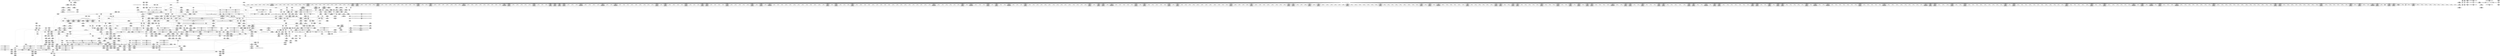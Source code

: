 digraph {
	CE0x4975020 [shape=record,shape=Mrecord,label="{CE0x4975020|avc_has_perm:requested|Function::avc_has_perm&Arg::requested::|*SummSink*}"]
	CE0x492db10 [shape=record,shape=Mrecord,label="{CE0x492db10|_call_void_mcount()_#3|*SummSource*}"]
	CE0x49234f0 [shape=record,shape=Mrecord,label="{CE0x49234f0|104:_%struct.inode*,_:_CRE_306,307_}"]
	CE0x48f6990 [shape=record,shape=Mrecord,label="{CE0x48f6990|cred_sid:tmp5|security/selinux/hooks.c,196}"]
	CE0x48ec7d0 [shape=record,shape=Mrecord,label="{CE0x48ec7d0|selinux_quota_on:tmp16|security/selinux/hooks.c,2044}"]
	CE0x4974b60 [shape=record,shape=Mrecord,label="{CE0x4974b60|_ret_i32_%retval.0,_!dbg_!27728|security/selinux/avc.c,775}"]
	CE0x494e630 [shape=record,shape=Mrecord,label="{CE0x494e630|12:_i32,_56:_i8*,_:_CRE_245,246_}"]
	CE0x493d3f0 [shape=record,shape=Mrecord,label="{CE0x493d3f0|__validate_creds:conv|include/linux/cred.h,173}"]
	CE0x494bb70 [shape=record,shape=Mrecord,label="{CE0x494bb70|12:_i32,_56:_i8*,_:_CRE_186,187_}"]
	CE0x48de650 [shape=record,shape=Mrecord,label="{CE0x48de650|i64*_getelementptr_inbounds_(_11_x_i64_,_11_x_i64_*___llvm_gcov_ctr152,_i64_0,_i64_10)|*Constant*|*SummSource*}"]
	CE0x48d3f30 [shape=record,shape=Mrecord,label="{CE0x48d3f30|i64*_getelementptr_inbounds_(_11_x_i64_,_11_x_i64_*___llvm_gcov_ctr152,_i64_0,_i64_9)|*Constant*|*SummSource*}"]
	CE0x495ce90 [shape=record,shape=Mrecord,label="{CE0x495ce90|12:_i32,_56:_i8*,_:_CRE_611,612_}"]
	CE0x48fa3a0 [shape=record,shape=Mrecord,label="{CE0x48fa3a0|104:_%struct.inode*,_:_CRE_156,157_}"]
	CE0x49014f0 [shape=record,shape=Mrecord,label="{CE0x49014f0|inode_has_perm:do.end|*SummSink*}"]
	CE0x494af90 [shape=record,shape=Mrecord,label="{CE0x494af90|12:_i32,_56:_i8*,_:_CRE_176,177_}"]
	CE0x494dbf0 [shape=record,shape=Mrecord,label="{CE0x494dbf0|12:_i32,_56:_i8*,_:_CRE_232,236_|*MultipleSource*|Function::inode_has_perm&Arg::inode::|*LoadInst*|security/selinux/hooks.c,1627|security/selinux/hooks.c,1611}"]
	CE0x492d2f0 [shape=record,shape=Mrecord,label="{CE0x492d2f0|i64*_getelementptr_inbounds_(_2_x_i64_,_2_x_i64_*___llvm_gcov_ctr131,_i64_0,_i64_1)|*Constant*}"]
	CE0x49240b0 [shape=record,shape=Mrecord,label="{CE0x49240b0|104:_%struct.inode*,_:_CRE_316,317_}"]
	CE0x48e5920 [shape=record,shape=Mrecord,label="{CE0x48e5920|12:_i32,_56:_i8*,_:_CRE_24,32_|*MultipleSource*|Function::inode_has_perm&Arg::inode::|*LoadInst*|security/selinux/hooks.c,1627|security/selinux/hooks.c,1611}"]
	CE0x4947970 [shape=record,shape=Mrecord,label="{CE0x4947970|i64*_getelementptr_inbounds_(_8_x_i64_,_8_x_i64_*___llvm_gcov_ctr154,_i64_0,_i64_6)|*Constant*|*SummSource*}"]
	CE0x4972a90 [shape=record,shape=Mrecord,label="{CE0x4972a90|inode_has_perm:tmp20|security/selinux/hooks.c,1618|*SummSink*}"]
	CE0x4923e50 [shape=record,shape=Mrecord,label="{CE0x4923e50|104:_%struct.inode*,_:_CRE_314,315_}"]
	CE0x4907060 [shape=record,shape=Mrecord,label="{CE0x4907060|i64_5|*Constant*|*SummSource*}"]
	CE0x48d1b60 [shape=record,shape=Mrecord,label="{CE0x48d1b60|12:_i32,_56:_i8*,_:_CRE_141,142_}"]
	CE0x4922e90 [shape=record,shape=Mrecord,label="{CE0x4922e90|104:_%struct.inode*,_:_CRE_296,304_|*MultipleSource*|Function::selinux_quota_on&Arg::dentry::|Function::dentry_has_perm&Arg::dentry::|security/selinux/hooks.c,1627}"]
	CE0x48daf30 [shape=record,shape=Mrecord,label="{CE0x48daf30|_ret_%struct.task_struct*_%tmp4,_!dbg_!27714|./arch/x86/include/asm/current.h,14}"]
	CE0x48d06d0 [shape=record,shape=Mrecord,label="{CE0x48d06d0|selinux_quota_on:bb}"]
	CE0x49223f0 [shape=record,shape=Mrecord,label="{CE0x49223f0|dentry_has_perm:tmp3|*SummSink*}"]
	CE0x4932890 [shape=record,shape=Mrecord,label="{CE0x4932890|inode_has_perm:if.end|*SummSource*}"]
	CE0x4904000 [shape=record,shape=Mrecord,label="{CE0x4904000|12:_i32,_56:_i8*,_:_CRE_8,12_|*MultipleSource*|Function::inode_has_perm&Arg::inode::|*LoadInst*|security/selinux/hooks.c,1627|security/selinux/hooks.c,1611}"]
	CE0x494ad30 [shape=record,shape=Mrecord,label="{CE0x494ad30|12:_i32,_56:_i8*,_:_CRE_174,175_}"]
	CE0x4926ca0 [shape=record,shape=Mrecord,label="{CE0x4926ca0|i32_(i32,_i32,_i16,_i32,_%struct.common_audit_data*)*_bitcast_(i32_(i32,_i32,_i16,_i32,_%struct.common_audit_data.495*)*_avc_has_perm_to_i32_(i32,_i32,_i16,_i32,_%struct.common_audit_data*)*)|*Constant*|*SummSink*}"]
	CE0x495f1e0 [shape=record,shape=Mrecord,label="{CE0x495f1e0|12:_i32,_56:_i8*,_:_CRE_696,704_|*MultipleSource*|Function::inode_has_perm&Arg::inode::|*LoadInst*|security/selinux/hooks.c,1627|security/selinux/hooks.c,1611}"]
	CE0x4936120 [shape=record,shape=Mrecord,label="{CE0x4936120|i64*_getelementptr_inbounds_(_2_x_i64_,_2_x_i64_*___llvm_gcov_ctr98,_i64_0,_i64_0)|*Constant*|*SummSink*}"]
	CE0x49546f0 [shape=record,shape=Mrecord,label="{CE0x49546f0|12:_i32,_56:_i8*,_:_CRE_392,400_|*MultipleSource*|Function::inode_has_perm&Arg::inode::|*LoadInst*|security/selinux/hooks.c,1627|security/selinux/hooks.c,1611}"]
	CE0x49623f0 [shape=record,shape=Mrecord,label="{CE0x49623f0|12:_i32,_56:_i8*,_:_CRE_871,872_}"]
	CE0x48f17d0 [shape=record,shape=Mrecord,label="{CE0x48f17d0|dentry_has_perm:ad|security/selinux/hooks.c, 1628|*SummSource*}"]
	CE0x4934410 [shape=record,shape=Mrecord,label="{CE0x4934410|104:_%struct.inode*,_:_CRE_197,198_}"]
	CE0x4961380 [shape=record,shape=Mrecord,label="{CE0x4961380|12:_i32,_56:_i8*,_:_CRE_840,848_|*MultipleSource*|Function::inode_has_perm&Arg::inode::|*LoadInst*|security/selinux/hooks.c,1627|security/selinux/hooks.c,1611}"]
	CE0x4934230 [shape=record,shape=Mrecord,label="{CE0x4934230|104:_%struct.inode*,_:_CRE_195,196_}"]
	CE0x48c91d0 [shape=record,shape=Mrecord,label="{CE0x48c91d0|selinux_quota_on:if.end}"]
	CE0x48c7fd0 [shape=record,shape=Mrecord,label="{CE0x48c7fd0|dentry_has_perm:bb|*SummSink*}"]
	CE0x494e2b0 [shape=record,shape=Mrecord,label="{CE0x494e2b0|12:_i32,_56:_i8*,_:_CRE_242,243_}"]
	CE0x4947c10 [shape=record,shape=Mrecord,label="{CE0x4947c10|i64*_getelementptr_inbounds_(_8_x_i64_,_8_x_i64_*___llvm_gcov_ctr154,_i64_0,_i64_6)|*Constant*|*SummSink*}"]
	CE0x4976860 [shape=record,shape=Mrecord,label="{CE0x4976860|inode_has_perm:lnot|security/selinux/hooks.c,1611}"]
	CE0x491c530 [shape=record,shape=Mrecord,label="{CE0x491c530|104:_%struct.inode*,_:_CRE_213,214_}"]
	CE0x48dd360 [shape=record,shape=Mrecord,label="{CE0x48dd360|104:_%struct.inode*,_:_CRE_174,175_}"]
	CE0x48d7e50 [shape=record,shape=Mrecord,label="{CE0x48d7e50|selinux_quota_on:tmp14|security/selinux/hooks.c,2044}"]
	CE0x49668d0 [shape=record,shape=Mrecord,label="{CE0x49668d0|12:_i32,_56:_i8*,_:_CRE_929,930_}"]
	CE0x4902410 [shape=record,shape=Mrecord,label="{CE0x4902410|inode_has_perm:return}"]
	CE0x48f0100 [shape=record,shape=Mrecord,label="{CE0x48f0100|i64_1|*Constant*|*SummSink*}"]
	CE0x48fbe20 [shape=record,shape=Mrecord,label="{CE0x48fbe20|_call_void___validate_creds(%struct.cred*_%cred,_i8*_getelementptr_inbounds_(_25_x_i8_,_25_x_i8_*_.str3,_i32_0,_i32_0),_i32_1609)_#10,_!dbg_!27719|security/selinux/hooks.c,1609|*SummSink*}"]
	CE0x494c620 [shape=record,shape=Mrecord,label="{CE0x494c620|12:_i32,_56:_i8*,_:_CRE_195,196_}"]
	CE0x4923bf0 [shape=record,shape=Mrecord,label="{CE0x4923bf0|104:_%struct.inode*,_:_CRE_312,313_}"]
	CE0x48d7c80 [shape=record,shape=Mrecord,label="{CE0x48d7c80|selinux_quota_on:tmp13|security/selinux/hooks.c,2044|*SummSource*}"]
	CE0x48e9660 [shape=record,shape=Mrecord,label="{CE0x48e9660|i64*_getelementptr_inbounds_(_11_x_i64_,_11_x_i64_*___llvm_gcov_ctr152,_i64_0,_i64_8)|*Constant*|*SummSink*}"]
	CE0x48f2a50 [shape=record,shape=Mrecord,label="{CE0x48f2a50|selinux_quota_on:cred4|security/selinux/hooks.c,2044|*SummSink*}"]
	CE0x491ceb0 [shape=record,shape=Mrecord,label="{CE0x491ceb0|104:_%struct.inode*,_:_CRE_221,222_}"]
	CE0x495a9c0 [shape=record,shape=Mrecord,label="{CE0x495a9c0|12:_i32,_56:_i8*,_:_CRE_580,581_}"]
	CE0x4962780 [shape=record,shape=Mrecord,label="{CE0x4962780|12:_i32,_56:_i8*,_:_CRE_874,875_}"]
	CE0x49661b0 [shape=record,shape=Mrecord,label="{CE0x49661b0|12:_i32,_56:_i8*,_:_CRE_923,924_}"]
	CE0x493ba40 [shape=record,shape=Mrecord,label="{CE0x493ba40|_call_void_mcount()_#3|*SummSink*}"]
	CE0x494f210 [shape=record,shape=Mrecord,label="{CE0x494f210|12:_i32,_56:_i8*,_:_CRE_255,256_}"]
	CE0x48ee9e0 [shape=record,shape=Mrecord,label="{CE0x48ee9e0|dentry_has_perm:cred|Function::dentry_has_perm&Arg::cred::|*SummSink*}"]
	CE0x48ecd60 [shape=record,shape=Mrecord,label="{CE0x48ecd60|_call_void_lockdep_rcu_suspicious(i8*_getelementptr_inbounds_(_25_x_i8_,_25_x_i8_*_.str3,_i32_0,_i32_0),_i32_2044,_i8*_getelementptr_inbounds_(_45_x_i8_,_45_x_i8_*_.str12,_i32_0,_i32_0))_#10,_!dbg_!27728|security/selinux/hooks.c,2044}"]
	CE0x4966410 [shape=record,shape=Mrecord,label="{CE0x4966410|12:_i32,_56:_i8*,_:_CRE_925,926_}"]
	CE0x48cfe90 [shape=record,shape=Mrecord,label="{CE0x48cfe90|i64*_getelementptr_inbounds_(_11_x_i64_,_11_x_i64_*___llvm_gcov_ctr152,_i64_0,_i64_1)|*Constant*}"]
	CE0x48d2350 [shape=record,shape=Mrecord,label="{CE0x48d2350|12:_i32,_56:_i8*,_:_CRE_148,149_}"]
	CE0x494fdf0 [shape=record,shape=Mrecord,label="{CE0x494fdf0|12:_i32,_56:_i8*,_:_CRE_265,266_}"]
	CE0x49683b0 [shape=record,shape=Mrecord,label="{CE0x49683b0|12:_i32,_56:_i8*,_:_CRE_983,984_}"]
	CE0x48dc480 [shape=record,shape=Mrecord,label="{CE0x48dc480|get_current:tmp1|*SummSink*}"]
	CE0x49375f0 [shape=record,shape=Mrecord,label="{CE0x49375f0|dentry_has_perm:dentry1|security/selinux/hooks.c,1631|*SummSource*}"]
	CE0x4970ca0 [shape=record,shape=Mrecord,label="{CE0x4970ca0|inode_has_perm:tmp17|security/selinux/hooks.c,1617|*SummSink*}"]
	CE0x4937900 [shape=record,shape=Mrecord,label="{CE0x4937900|dentry_has_perm:call|security/selinux/hooks.c,1632|*SummSource*}"]
	CE0x48d5a40 [shape=record,shape=Mrecord,label="{CE0x48d5a40|104:_%struct.inode*,_:_CRE_96,104_|*MultipleSource*|Function::selinux_quota_on&Arg::dentry::|Function::dentry_has_perm&Arg::dentry::|security/selinux/hooks.c,1627}"]
	CE0x494c880 [shape=record,shape=Mrecord,label="{CE0x494c880|12:_i32,_56:_i8*,_:_CRE_197,198_}"]
	CE0x48e3820 [shape=record,shape=Mrecord,label="{CE0x48e3820|__validate_creds:if.then|*SummSource*}"]
	CE0x496e570 [shape=record,shape=Mrecord,label="{CE0x496e570|inode_has_perm:tmp16|security/selinux/hooks.c,1615|*SummSource*}"]
	CE0x4959a50 [shape=record,shape=Mrecord,label="{CE0x4959a50|12:_i32,_56:_i8*,_:_CRE_567,568_}"]
	CE0x4979920 [shape=record,shape=Mrecord,label="{CE0x4979920|GLOBAL:__llvm_gcov_ctr154|Global_var:__llvm_gcov_ctr154|*SummSink*}"]
	CE0x4965830 [shape=record,shape=Mrecord,label="{CE0x4965830|12:_i32,_56:_i8*,_:_CRE_915,916_}"]
	CE0x495d480 [shape=record,shape=Mrecord,label="{CE0x495d480|12:_i32,_56:_i8*,_:_CRE_616,617_}"]
	CE0x492fbe0 [shape=record,shape=Mrecord,label="{CE0x492fbe0|__validate_creds:line|Function::__validate_creds&Arg::line::|*SummSource*}"]
	CE0x495b210 [shape=record,shape=Mrecord,label="{CE0x495b210|12:_i32,_56:_i8*,_:_CRE_587,588_}"]
	CE0x4961980 [shape=record,shape=Mrecord,label="{CE0x4961980|12:_i32,_56:_i8*,_:_CRE_864,865_}"]
	CE0x48f8a50 [shape=record,shape=Mrecord,label="{CE0x48f8a50|dentry_has_perm:tmp1|*SummSource*}"]
	CE0x492a290 [shape=record,shape=Mrecord,label="{CE0x492a290|GLOBAL:__llvm_gcov_ctr155|Global_var:__llvm_gcov_ctr155|*SummSink*}"]
	CE0x49648c0 [shape=record,shape=Mrecord,label="{CE0x49648c0|12:_i32,_56:_i8*,_:_CRE_902,903_}"]
	CE0x48d5470 [shape=record,shape=Mrecord,label="{CE0x48d5470|i64*_getelementptr_inbounds_(_11_x_i64_,_11_x_i64_*___llvm_gcov_ctr152,_i64_0,_i64_8)|*Constant*}"]
	CE0x49508a0 [shape=record,shape=Mrecord,label="{CE0x49508a0|12:_i32,_56:_i8*,_:_CRE_274,275_}"]
	CE0x495fe70 [shape=record,shape=Mrecord,label="{CE0x495fe70|12:_i32,_56:_i8*,_:_CRE_752,756_|*MultipleSource*|Function::inode_has_perm&Arg::inode::|*LoadInst*|security/selinux/hooks.c,1627|security/selinux/hooks.c,1611}"]
	CE0x48ffa70 [shape=record,shape=Mrecord,label="{CE0x48ffa70|GLOBAL:creds_are_invalid|*Constant*}"]
	CE0x4959330 [shape=record,shape=Mrecord,label="{CE0x4959330|12:_i32,_56:_i8*,_:_CRE_561,562_}"]
	CE0x496da00 [shape=record,shape=Mrecord,label="{CE0x496da00|inode_has_perm:i_security|security/selinux/hooks.c,1615|*SummSource*}"]
	CE0x4962c40 [shape=record,shape=Mrecord,label="{CE0x4962c40|12:_i32,_56:_i8*,_:_CRE_878,879_}"]
	CE0x4979340 [shape=record,shape=Mrecord,label="{CE0x4979340|inode_has_perm:tmp7|security/selinux/hooks.c,1611|*SummSink*}"]
	CE0x48f8120 [shape=record,shape=Mrecord,label="{CE0x48f8120|12:_i32,_56:_i8*,_:_CRE_137,138_}"]
	CE0x4963a80 [shape=record,shape=Mrecord,label="{CE0x4963a80|12:_i32,_56:_i8*,_:_CRE_890,891_}"]
	CE0x48cf440 [shape=record,shape=Mrecord,label="{CE0x48cf440|selinux_quota_on:do.end}"]
	CE0x4966ec0 [shape=record,shape=Mrecord,label="{CE0x4966ec0|12:_i32,_56:_i8*,_:_CRE_934,935_}"]
	CE0x494c3c0 [shape=record,shape=Mrecord,label="{CE0x494c3c0|12:_i32,_56:_i8*,_:_CRE_193,194_}"]
	CE0x48dd630 [shape=record,shape=Mrecord,label="{CE0x48dd630|104:_%struct.inode*,_:_CRE_177,178_}"]
	CE0x4949a30 [shape=record,shape=Mrecord,label="{CE0x4949a30|12:_i32,_56:_i8*,_:_CRE_158,159_}"]
	CE0x4942cc0 [shape=record,shape=Mrecord,label="{CE0x4942cc0|cred_sid:security|security/selinux/hooks.c,196|*SummSource*}"]
	CE0x49730e0 [shape=record,shape=Mrecord,label="{CE0x49730e0|__validate_creds:if.then}"]
	CE0x4921da0 [shape=record,shape=Mrecord,label="{CE0x4921da0|dentry_has_perm:type|security/selinux/hooks.c,1630|*SummSource*}"]
	CE0x491cd80 [shape=record,shape=Mrecord,label="{CE0x491cd80|104:_%struct.inode*,_:_CRE_220,221_}"]
	CE0x494e760 [shape=record,shape=Mrecord,label="{CE0x494e760|12:_i32,_56:_i8*,_:_CRE_246,247_}"]
	CE0x4979140 [shape=record,shape=Mrecord,label="{CE0x4979140|inode_has_perm:tmp7|security/selinux/hooks.c,1611|*SummSource*}"]
	CE0x48dc120 [shape=record,shape=Mrecord,label="{CE0x48dc120|selinux_quota_on:tmp2|*SummSource*}"]
	CE0x49005c0 [shape=record,shape=Mrecord,label="{CE0x49005c0|inode_has_perm:tmp}"]
	CE0x49032f0 [shape=record,shape=Mrecord,label="{CE0x49032f0|12:_i32,_56:_i8*,_:_CRE_80,88_|*MultipleSource*|Function::inode_has_perm&Arg::inode::|*LoadInst*|security/selinux/hooks.c,1627|security/selinux/hooks.c,1611}"]
	CE0x48f5f20 [shape=record,shape=Mrecord,label="{CE0x48f5f20|selinux_quota_on:if.then|*SummSource*}"]
	CE0x4978aa0 [shape=record,shape=Mrecord,label="{CE0x4978aa0|inode_has_perm:tobool2|security/selinux/hooks.c,1611|*SummSource*}"]
	CE0x48f2320 [shape=record,shape=Mrecord,label="{CE0x48f2320|selinux_quota_on:tmp21|security/selinux/hooks.c,2044|*SummSink*}"]
	CE0x495df30 [shape=record,shape=Mrecord,label="{CE0x495df30|12:_i32,_56:_i8*,_:_CRE_632,640_|*MultipleSource*|Function::inode_has_perm&Arg::inode::|*LoadInst*|security/selinux/hooks.c,1627|security/selinux/hooks.c,1611}"]
	CE0x4934db0 [shape=record,shape=Mrecord,label="{CE0x4934db0|104:_%struct.inode*,_:_CRE_207,208_}"]
	CE0x48e8620 [shape=record,shape=Mrecord,label="{CE0x48e8620|selinux_quota_on:call3|security/selinux/hooks.c,2044}"]
	CE0x48f9630 [shape=record,shape=Mrecord,label="{CE0x48f9630|_call_void_mcount()_#3|*SummSource*}"]
	CE0x492a710 [shape=record,shape=Mrecord,label="{CE0x492a710|__validate_creds:tmp4|include/linux/cred.h,173|*SummSource*}"]
	CE0x491ec90 [shape=record,shape=Mrecord,label="{CE0x491ec90|i32_4|*Constant*}"]
	CE0x48d7360 [shape=record,shape=Mrecord,label="{CE0x48d7360|selinux_quota_on:tmp12|security/selinux/hooks.c,2044|*SummSource*}"]
	CE0x494cae0 [shape=record,shape=Mrecord,label="{CE0x494cae0|12:_i32,_56:_i8*,_:_CRE_199,200_}"]
	CE0x4959b80 [shape=record,shape=Mrecord,label="{CE0x4959b80|12:_i32,_56:_i8*,_:_CRE_568,569_}"]
	CE0x48fca40 [shape=record,shape=Mrecord,label="{CE0x48fca40|_call_void___invalid_creds(%struct.cred*_%cred,_i8*_%file,_i32_%line)_#10,_!dbg_!27721|include/linux/cred.h,174}"]
	CE0x4900190 [shape=record,shape=Mrecord,label="{CE0x4900190|cred_sid:tmp2|*SummSource*}"]
	CE0x4938f50 [shape=record,shape=Mrecord,label="{CE0x4938f50|inode_has_perm:perms|Function::inode_has_perm&Arg::perms::|*SummSource*}"]
	CE0x48fe9b0 [shape=record,shape=Mrecord,label="{CE0x48fe9b0|__validate_creds:tmp1|*SummSource*}"]
	CE0x495bf20 [shape=record,shape=Mrecord,label="{CE0x495bf20|12:_i32,_56:_i8*,_:_CRE_598,599_}"]
	CE0x48edd90 [shape=record,shape=Mrecord,label="{CE0x48edd90|_ret_i32_%call5,_!dbg_!27740|security/selinux/hooks.c,2046|*SummSource*}"]
	CE0x4903510 [shape=record,shape=Mrecord,label="{CE0x4903510|12:_i32,_56:_i8*,_:_CRE_88,96_|*MultipleSource*|Function::inode_has_perm&Arg::inode::|*LoadInst*|security/selinux/hooks.c,1627|security/selinux/hooks.c,1611}"]
	CE0x48d6360 [shape=record,shape=Mrecord,label="{CE0x48d6360|selinux_quota_on:land.lhs.true2}"]
	CE0x492ae10 [shape=record,shape=Mrecord,label="{CE0x492ae10|inode_has_perm:sclass|security/selinux/hooks.c,1617}"]
	CE0x4942760 [shape=record,shape=Mrecord,label="{CE0x4942760|get_current:tmp1}"]
	CE0x4948880 [shape=record,shape=Mrecord,label="{CE0x4948880|inode_has_perm:call|security/selinux/hooks.c,1614|*SummSink*}"]
	CE0x494a150 [shape=record,shape=Mrecord,label="{CE0x494a150|12:_i32,_56:_i8*,_:_CRE_164,165_}"]
	CE0x48fc570 [shape=record,shape=Mrecord,label="{CE0x48fc570|__validate_creds:tmp7|include/linux/cred.h,174|*SummSink*}"]
	CE0x4966540 [shape=record,shape=Mrecord,label="{CE0x4966540|12:_i32,_56:_i8*,_:_CRE_926,927_}"]
	CE0x4996c50 [shape=record,shape=Mrecord,label="{CE0x4996c50|i64*_getelementptr_inbounds_(_5_x_i64_,_5_x_i64_*___llvm_gcov_ctr155,_i64_0,_i64_4)|*Constant*|*SummSink*}"]
	CE0x48d2d30 [shape=record,shape=Mrecord,label="{CE0x48d2d30|get_current:tmp3|*SummSink*}"]
	CE0x48dcaf0 [shape=record,shape=Mrecord,label="{CE0x48dcaf0|104:_%struct.inode*,_:_CRE_165,166_}"]
	CE0x491f330 [shape=record,shape=Mrecord,label="{CE0x491f330|i64*_getelementptr_inbounds_(_2_x_i64_,_2_x_i64_*___llvm_gcov_ctr98,_i64_0,_i64_0)|*Constant*|*SummSource*}"]
	CE0x494ce70 [shape=record,shape=Mrecord,label="{CE0x494ce70|12:_i32,_56:_i8*,_:_CRE_202,203_}"]
	CE0x4949dc0 [shape=record,shape=Mrecord,label="{CE0x4949dc0|12:_i32,_56:_i8*,_:_CRE_161,162_}"]
	CE0x4904cb0 [shape=record,shape=Mrecord,label="{CE0x4904cb0|dentry_has_perm:dentry|Function::dentry_has_perm&Arg::dentry::|*SummSource*}"]
	CE0x49385e0 [shape=record,shape=Mrecord,label="{CE0x49385e0|inode_has_perm:cred|Function::inode_has_perm&Arg::cred::|*SummSource*}"]
	CE0x4976540 [shape=record,shape=Mrecord,label="{CE0x4976540|inode_has_perm:tobool|security/selinux/hooks.c,1611|*SummSink*}"]
	CE0x4962190 [shape=record,shape=Mrecord,label="{CE0x4962190|12:_i32,_56:_i8*,_:_CRE_869,870_}"]
	CE0x4956510 [shape=record,shape=Mrecord,label="{CE0x4956510|12:_i32,_56:_i8*,_:_CRE_478,479_}"]
	CE0x48db910 [shape=record,shape=Mrecord,label="{CE0x48db910|_call_void_mcount()_#3|*SummSink*}"]
	CE0x493ede0 [shape=record,shape=Mrecord,label="{CE0x493ede0|__validate_creds:tmp5|include/linux/cred.h,173|*SummSink*}"]
	CE0x495a2a0 [shape=record,shape=Mrecord,label="{CE0x495a2a0|12:_i32,_56:_i8*,_:_CRE_574,575_}"]
	CE0x4962090 [shape=record,shape=Mrecord,label="{CE0x4962090|12:_i32,_56:_i8*,_:_CRE_868,869_}"]
	CE0x4972280 [shape=record,shape=Mrecord,label="{CE0x4972280|inode_has_perm:tmp19|security/selinux/hooks.c,1618}"]
	CE0x4948200 [shape=record,shape=Mrecord,label="{CE0x4948200|inode_has_perm:tmp14|security/selinux/hooks.c,1614|*SummSource*}"]
	CE0x48f87c0 [shape=record,shape=Mrecord,label="{CE0x48f87c0|__validate_creds:lnot.ext|include/linux/cred.h,173|*SummSink*}"]
	CE0x4957530 [shape=record,shape=Mrecord,label="{CE0x4957530|12:_i32,_56:_i8*,_:_CRE_504,508_|*MultipleSource*|Function::inode_has_perm&Arg::inode::|*LoadInst*|security/selinux/hooks.c,1627|security/selinux/hooks.c,1611}"]
	CE0x48d9d80 [shape=record,shape=Mrecord,label="{CE0x48d9d80|selinux_quota_on:tmp4|security/selinux/hooks.c,2044|*SummSink*}"]
	CE0x4966d90 [shape=record,shape=Mrecord,label="{CE0x4966d90|12:_i32,_56:_i8*,_:_CRE_933,934_}"]
	CE0x48def90 [shape=record,shape=Mrecord,label="{CE0x48def90|GLOBAL:current_task|Global_var:current_task|*SummSource*}"]
	CE0x494bdd0 [shape=record,shape=Mrecord,label="{CE0x494bdd0|12:_i32,_56:_i8*,_:_CRE_188,189_}"]
	CE0x48d8c50 [shape=record,shape=Mrecord,label="{CE0x48d8c50|12:_i32,_56:_i8*,_:_CRE_64,72_|*MultipleSource*|Function::inode_has_perm&Arg::inode::|*LoadInst*|security/selinux/hooks.c,1627|security/selinux/hooks.c,1611}"]
	CE0x48f9d10 [shape=record,shape=Mrecord,label="{CE0x48f9d10|104:_%struct.inode*,_:_CRE_149,150_}"]
	CE0x4948da0 [shape=record,shape=Mrecord,label="{CE0x4948da0|GLOBAL:cred_sid|*Constant*|*SummSource*}"]
	CE0x48e0880 [shape=record,shape=Mrecord,label="{CE0x48e0880|i32_2044|*Constant*}"]
	CE0x48d25b0 [shape=record,shape=Mrecord,label="{CE0x48d25b0|12:_i32,_56:_i8*,_:_CRE_150,151_}"]
	CE0x48e02a0 [shape=record,shape=Mrecord,label="{CE0x48e02a0|dentry_has_perm:entry|*SummSource*}"]
	CE0x494a9a0 [shape=record,shape=Mrecord,label="{CE0x494a9a0|12:_i32,_56:_i8*,_:_CRE_171,172_}"]
	"CONST[source:0(mediator),value:2(dynamic)][purpose:{object}][SnkIdx:1]"
	CE0x48ee6e0 [shape=record,shape=Mrecord,label="{CE0x48ee6e0|selinux_quota_on:land.lhs.true2|*SummSource*}"]
	CE0x48dd270 [shape=record,shape=Mrecord,label="{CE0x48dd270|104:_%struct.inode*,_:_CRE_173,174_}"]
	CE0x492dc90 [shape=record,shape=Mrecord,label="{CE0x492dc90|__validate_creds:call|include/linux/cred.h,173}"]
	CE0x4996db0 [shape=record,shape=Mrecord,label="{CE0x4996db0|__validate_creds:tmp8|include/linux/cred.h,175}"]
	CE0x48d30e0 [shape=record,shape=Mrecord,label="{CE0x48d30e0|selinux_quota_on:if.end|*SummSource*}"]
	CE0x4999160 [shape=record,shape=Mrecord,label="{CE0x4999160|i64*_getelementptr_inbounds_(_2_x_i64_,_2_x_i64_*___llvm_gcov_ctr131,_i64_0,_i64_0)|*Constant*|*SummSource*}"]
	CE0x48e06f0 [shape=record,shape=Mrecord,label="{CE0x48e06f0|GLOBAL:lockdep_rcu_suspicious|*Constant*|*SummSource*}"]
	CE0x493d630 [shape=record,shape=Mrecord,label="{CE0x493d630|inode_has_perm:tmp1}"]
	CE0x49316a0 [shape=record,shape=Mrecord,label="{CE0x49316a0|i32_4|*Constant*|*SummSource*}"]
	CE0x48d5700 [shape=record,shape=Mrecord,label="{CE0x48d5700|104:_%struct.inode*,_:_CRE_92,93_}"]
	CE0x48ddb50 [shape=record,shape=Mrecord,label="{CE0x48ddb50|selinux_quota_on:tmp2}"]
	CE0x495da70 [shape=record,shape=Mrecord,label="{CE0x495da70|12:_i32,_56:_i8*,_:_CRE_621,622_}"]
	CE0x4949160 [shape=record,shape=Mrecord,label="{CE0x4949160|cred_sid:entry|*SummSource*}"]
	CE0x494cfa0 [shape=record,shape=Mrecord,label="{CE0x494cfa0|12:_i32,_56:_i8*,_:_CRE_203,204_}"]
	CE0x4942090 [shape=record,shape=Mrecord,label="{CE0x4942090|104:_%struct.inode*,_:_CRE_40,48_|*MultipleSource*|Function::selinux_quota_on&Arg::dentry::|Function::dentry_has_perm&Arg::dentry::|security/selinux/hooks.c,1627}"]
	CE0x48e8a20 [shape=record,shape=Mrecord,label="{CE0x48e8a20|selinux_quota_on:call3|security/selinux/hooks.c,2044|*SummSink*}"]
	CE0x49681b0 [shape=record,shape=Mrecord,label="{CE0x49681b0|12:_i32,_56:_i8*,_:_CRE_981,982_}"]
	CE0x4959460 [shape=record,shape=Mrecord,label="{CE0x4959460|12:_i32,_56:_i8*,_:_CRE_562,563_}"]
	CE0x48e1d90 [shape=record,shape=Mrecord,label="{CE0x48e1d90|selinux_quota_on:tmp13|security/selinux/hooks.c,2044|*SummSink*}"]
	CE0x48eb680 [shape=record,shape=Mrecord,label="{CE0x48eb680|i64*_getelementptr_inbounds_(_2_x_i64_,_2_x_i64_*___llvm_gcov_ctr98,_i64_0,_i64_0)|*Constant*}"]
	CE0x48fadf0 [shape=record,shape=Mrecord,label="{CE0x48fadf0|_call_void_mcount()_#3}"]
	CE0x48dccd0 [shape=record,shape=Mrecord,label="{CE0x48dccd0|104:_%struct.inode*,_:_CRE_167,168_}"]
	CE0x4972360 [shape=record,shape=Mrecord,label="{CE0x4972360|inode_has_perm:tmp19|security/selinux/hooks.c,1618|*SummSink*}"]
	CE0x494b6b0 [shape=record,shape=Mrecord,label="{CE0x494b6b0|12:_i32,_56:_i8*,_:_CRE_182,183_}"]
	CE0x49641a0 [shape=record,shape=Mrecord,label="{CE0x49641a0|12:_i32,_56:_i8*,_:_CRE_896,897_}"]
	CE0x4959920 [shape=record,shape=Mrecord,label="{CE0x4959920|12:_i32,_56:_i8*,_:_CRE_566,567_}"]
	CE0x4999390 [shape=record,shape=Mrecord,label="{CE0x4999390|__validate_creds:tmp8|include/linux/cred.h,175|*SummSource*}"]
	CE0x4938760 [shape=record,shape=Mrecord,label="{CE0x4938760|inode_has_perm:inode|Function::inode_has_perm&Arg::inode::}"]
	CE0x495d0f0 [shape=record,shape=Mrecord,label="{CE0x495d0f0|12:_i32,_56:_i8*,_:_CRE_613,614_}"]
	CE0x495b6d0 [shape=record,shape=Mrecord,label="{CE0x495b6d0|12:_i32,_56:_i8*,_:_CRE_591,592_}"]
	CE0x48ceef0 [shape=record,shape=Mrecord,label="{CE0x48ceef0|i64*_getelementptr_inbounds_(_11_x_i64_,_11_x_i64_*___llvm_gcov_ctr152,_i64_0,_i64_0)|*Constant*}"]
	CE0x4998680 [shape=record,shape=Mrecord,label="{CE0x4998680|0:_i32,_4:_i32,_8:_i32,_12:_i32,_:_CMRE_12,16_|*MultipleSource*|security/selinux/hooks.c,196|security/selinux/hooks.c,197|*LoadInst*|security/selinux/hooks.c,196}"]
	CE0x495c3e0 [shape=record,shape=Mrecord,label="{CE0x495c3e0|12:_i32,_56:_i8*,_:_CRE_602,603_}"]
	CE0x493b9d0 [shape=record,shape=Mrecord,label="{CE0x493b9d0|_call_void_mcount()_#3|*SummSource*}"]
	CE0x48ea2f0 [shape=record,shape=Mrecord,label="{CE0x48ea2f0|104:_%struct.inode*,_:_CRE_0,4_|*MultipleSource*|Function::selinux_quota_on&Arg::dentry::|Function::dentry_has_perm&Arg::dentry::|security/selinux/hooks.c,1627}"]
	CE0x49383d0 [shape=record,shape=Mrecord,label="{CE0x49383d0|inode_has_perm:cred|Function::inode_has_perm&Arg::cred::}"]
	CE0x49769e0 [shape=record,shape=Mrecord,label="{CE0x49769e0|inode_has_perm:lnot|security/selinux/hooks.c,1611|*SummSource*}"]
	CE0x4974720 [shape=record,shape=Mrecord,label="{CE0x4974720|avc_has_perm:tclass|Function::avc_has_perm&Arg::tclass::}"]
	CE0x4954b30 [shape=record,shape=Mrecord,label="{CE0x4954b30|12:_i32,_56:_i8*,_:_CRE_408,416_|*MultipleSource*|Function::inode_has_perm&Arg::inode::|*LoadInst*|security/selinux/hooks.c,1627|security/selinux/hooks.c,1611}"]
	CE0x4965cf0 [shape=record,shape=Mrecord,label="{CE0x4965cf0|12:_i32,_56:_i8*,_:_CRE_919,920_}"]
	CE0x49748c0 [shape=record,shape=Mrecord,label="{CE0x49748c0|avc_has_perm:tclass|Function::avc_has_perm&Arg::tclass::|*SummSource*}"]
	CE0x4903c00 [shape=record,shape=Mrecord,label="{CE0x4903c00|cred_sid:tmp4|*LoadInst*|security/selinux/hooks.c,196}"]
	CE0x48e8c60 [shape=record,shape=Mrecord,label="{CE0x48e8c60|selinux_quota_on:tmp6|security/selinux/hooks.c,2044|*SummSink*}"]
	CE0x49239c0 [shape=record,shape=Mrecord,label="{CE0x49239c0|104:_%struct.inode*,_:_CRE_310,311_}"]
	CE0x4949210 [shape=record,shape=Mrecord,label="{CE0x4949210|cred_sid:entry|*SummSink*}"]
	CE0x48fff70 [shape=record,shape=Mrecord,label="{CE0x48fff70|__validate_creds:cred|Function::__validate_creds&Arg::cred::}"]
	CE0x49662e0 [shape=record,shape=Mrecord,label="{CE0x49662e0|12:_i32,_56:_i8*,_:_CRE_924,925_}"]
	CE0x48eed90 [shape=record,shape=Mrecord,label="{CE0x48eed90|selinux_quota_on:dentry|Function::selinux_quota_on&Arg::dentry::}"]
	CE0x48d2810 [shape=record,shape=Mrecord,label="{CE0x48d2810|12:_i32,_56:_i8*,_:_CRE_152,153_}"]
	CE0x48f0de0 [shape=record,shape=Mrecord,label="{CE0x48f0de0|i8*_getelementptr_inbounds_(_45_x_i8_,_45_x_i8_*_.str12,_i32_0,_i32_0)|*Constant*}"]
	CE0x491c790 [shape=record,shape=Mrecord,label="{CE0x491c790|104:_%struct.inode*,_:_CRE_215,216_}"]
	CE0x48f6b80 [shape=record,shape=Mrecord,label="{CE0x48f6b80|cred_sid:tmp5|security/selinux/hooks.c,196|*SummSource*}"]
	CE0x48db740 [shape=record,shape=Mrecord,label="{CE0x48db740|selinux_quota_on:tmp20|security/selinux/hooks.c,2044|*SummSink*}"]
	CE0x495fa30 [shape=record,shape=Mrecord,label="{CE0x495fa30|12:_i32,_56:_i8*,_:_CRE_736,740_|*MultipleSource*|Function::inode_has_perm&Arg::inode::|*LoadInst*|security/selinux/hooks.c,1627|security/selinux/hooks.c,1611}"]
	CE0x48dd8d0 [shape=record,shape=Mrecord,label="{CE0x48dd8d0|_call_void_mcount()_#3|*SummSource*}"]
	CE0x4961dc0 [shape=record,shape=Mrecord,label="{CE0x4961dc0|12:_i32,_56:_i8*,_:_CRE_866,867_}"]
	CE0x495a630 [shape=record,shape=Mrecord,label="{CE0x495a630|12:_i32,_56:_i8*,_:_CRE_577,578_}"]
	CE0x49744a0 [shape=record,shape=Mrecord,label="{CE0x49744a0|avc_has_perm:tsid|Function::avc_has_perm&Arg::tsid::|*SummSource*}"]
	CE0x497ba70 [shape=record,shape=Mrecord,label="{CE0x497ba70|inode_has_perm:tmp11|security/selinux/hooks.c,1612|*SummSink*}"]
	CE0x4972e40 [shape=record,shape=Mrecord,label="{CE0x4972e40|__validate_creds:if.end|*SummSource*}"]
	CE0x48f0d00 [shape=record,shape=Mrecord,label="{CE0x48f0d00|dentry_has_perm:bb}"]
	CE0x49523f0 [shape=record,shape=Mrecord,label="{CE0x49523f0|12:_i32,_56:_i8*,_:_CRE_297,298_}"]
	CE0x4903760 [shape=record,shape=Mrecord,label="{CE0x4903760|12:_i32,_56:_i8*,_:_CRE_96,104_|*MultipleSource*|Function::inode_has_perm&Arg::inode::|*LoadInst*|security/selinux/hooks.c,1627|security/selinux/hooks.c,1611}"]
	CE0x4972f70 [shape=record,shape=Mrecord,label="{CE0x4972f70|__validate_creds:if.end|*SummSink*}"]
	CE0x494d7f0 [shape=record,shape=Mrecord,label="{CE0x494d7f0|12:_i32,_56:_i8*,_:_CRE_216,224_|*MultipleSource*|Function::inode_has_perm&Arg::inode::|*LoadInst*|security/selinux/hooks.c,1627|security/selinux/hooks.c,1611}"]
	CE0x493d460 [shape=record,shape=Mrecord,label="{CE0x493d460|__validate_creds:lnot1|include/linux/cred.h,173}"]
	CE0x493dfe0 [shape=record,shape=Mrecord,label="{CE0x493dfe0|inode_has_perm:tmp4|security/selinux/hooks.c,1609}"]
	CE0x496d3f0 [shape=record,shape=Mrecord,label="{CE0x496d3f0|_ret_i32_%tmp6,_!dbg_!27716|security/selinux/hooks.c,197|*SummSource*}"]
	CE0x48fc440 [shape=record,shape=Mrecord,label="{CE0x48fc440|__validate_creds:tmp7|include/linux/cred.h,174|*SummSource*}"]
	CE0x4936950 [shape=record,shape=Mrecord,label="{CE0x4936950|dentry_has_perm:u|security/selinux/hooks.c,1631}"]
	CE0x49733f0 [shape=record,shape=Mrecord,label="{CE0x49733f0|__validate_creds:tobool|include/linux/cred.h,173}"]
	CE0x4931920 [shape=record,shape=Mrecord,label="{CE0x4931920|12:_i32,_56:_i8*,_:_CRE_0,2_|*MultipleSource*|Function::inode_has_perm&Arg::inode::|*LoadInst*|security/selinux/hooks.c,1627|security/selinux/hooks.c,1611}"]
	CE0x48cee40 [shape=record,shape=Mrecord,label="{CE0x48cee40|selinux_quota_on:tmp}"]
	CE0x49999b0 [shape=record,shape=Mrecord,label="{CE0x49999b0|__validate_creds:tmp9|include/linux/cred.h,175|*SummSource*}"]
	CE0x496e820 [shape=record,shape=Mrecord,label="{CE0x496e820|inode_has_perm:sid3|security/selinux/hooks.c,1617|*SummSource*}"]
	CE0x48f78a0 [shape=record,shape=Mrecord,label="{CE0x48f78a0|12:_i32,_56:_i8*,_:_CRE_112,120_|*MultipleSource*|Function::inode_has_perm&Arg::inode::|*LoadInst*|security/selinux/hooks.c,1627|security/selinux/hooks.c,1611}"]
	CE0x4962b10 [shape=record,shape=Mrecord,label="{CE0x4962b10|12:_i32,_56:_i8*,_:_CRE_877,878_}"]
	CE0x4937710 [shape=record,shape=Mrecord,label="{CE0x4937710|dentry_has_perm:dentry1|security/selinux/hooks.c,1631|*SummSink*}"]
	CE0x4933e70 [shape=record,shape=Mrecord,label="{CE0x4933e70|104:_%struct.inode*,_:_CRE_191,192_}"]
	CE0x48d7460 [shape=record,shape=Mrecord,label="{CE0x48d7460|i8*_getelementptr_inbounds_(_25_x_i8_,_25_x_i8_*_.str3,_i32_0,_i32_0)|*Constant*}"]
	CE0x495d5b0 [shape=record,shape=Mrecord,label="{CE0x495d5b0|12:_i32,_56:_i8*,_:_CRE_617,618_}"]
	CE0x4935160 [shape=record,shape=Mrecord,label="{CE0x4935160|104:_%struct.inode*,_:_CRE_56,64_|*MultipleSource*|Function::selinux_quota_on&Arg::dentry::|Function::dentry_has_perm&Arg::dentry::|security/selinux/hooks.c,1627}"]
	CE0x48dcfa0 [shape=record,shape=Mrecord,label="{CE0x48dcfa0|104:_%struct.inode*,_:_CRE_170,171_}"]
	CE0x494f800 [shape=record,shape=Mrecord,label="{CE0x494f800|12:_i32,_56:_i8*,_:_CRE_260,261_}"]
	CE0x48fa1c0 [shape=record,shape=Mrecord,label="{CE0x48fa1c0|104:_%struct.inode*,_:_CRE_154,155_}"]
	CE0x49241e0 [shape=record,shape=Mrecord,label="{CE0x49241e0|104:_%struct.inode*,_:_CRE_317,318_}"]
	CE0x497b3b0 [shape=record,shape=Mrecord,label="{CE0x497b3b0|i64*_getelementptr_inbounds_(_8_x_i64_,_8_x_i64_*___llvm_gcov_ctr154,_i64_0,_i64_5)|*Constant*|*SummSource*}"]
	CE0x497bfa0 [shape=record,shape=Mrecord,label="{CE0x497bfa0|inode_has_perm:tmp12|security/selinux/hooks.c,1612}"]
	CE0x49408d0 [shape=record,shape=Mrecord,label="{CE0x49408d0|i8_10|*Constant*}"]
	CE0x49353c0 [shape=record,shape=Mrecord,label="{CE0x49353c0|104:_%struct.inode*,_:_CRE_72,80_|*MultipleSource*|Function::selinux_quota_on&Arg::dentry::|Function::dentry_has_perm&Arg::dentry::|security/selinux/hooks.c,1627}"]
	CE0x48cea60 [shape=record,shape=Mrecord,label="{CE0x48cea60|selinux_quota_on:tmp1}"]
	CE0x4935ae0 [shape=record,shape=Mrecord,label="{CE0x4935ae0|104:_%struct.inode*,_:_CRE_91,92_}"]
	CE0x49588b0 [shape=record,shape=Mrecord,label="{CE0x49588b0|12:_i32,_56:_i8*,_:_CRE_553,554_}"]
	CE0x48d5c20 [shape=record,shape=Mrecord,label="{CE0x48d5c20|104:_%struct.inode*,_:_CRE_112,144_|*MultipleSource*|Function::selinux_quota_on&Arg::dentry::|Function::dentry_has_perm&Arg::dentry::|security/selinux/hooks.c,1627}"]
	CE0x49529e0 [shape=record,shape=Mrecord,label="{CE0x49529e0|12:_i32,_56:_i8*,_:_CRE_302,303_}"]
	CE0x4908370 [shape=record,shape=Mrecord,label="{CE0x4908370|i64_4|*Constant*}"]
	CE0x495bdf0 [shape=record,shape=Mrecord,label="{CE0x495bdf0|12:_i32,_56:_i8*,_:_CRE_597,598_}"]
	CE0x4976cf0 [shape=record,shape=Mrecord,label="{CE0x4976cf0|inode_has_perm:lnot|security/selinux/hooks.c,1611|*SummSink*}"]
	CE0x491e6c0 [shape=record,shape=Mrecord,label="{CE0x491e6c0|_call_void_mcount()_#3}"]
	CE0x48fb100 [shape=record,shape=Mrecord,label="{CE0x48fb100|_call_void_mcount()_#3|*SummSink*}"]
	CE0x494a740 [shape=record,shape=Mrecord,label="{CE0x494a740|12:_i32,_56:_i8*,_:_CRE_169,170_}"]
	CE0x491cc50 [shape=record,shape=Mrecord,label="{CE0x491cc50|104:_%struct.inode*,_:_CRE_219,220_}"]
	CE0x495a040 [shape=record,shape=Mrecord,label="{CE0x495a040|12:_i32,_56:_i8*,_:_CRE_572,573_}"]
	CE0x497c470 [shape=record,shape=Mrecord,label="{CE0x497c470|i32_512|*Constant*|*SummSink*}"]
	CE0x49492f0 [shape=record,shape=Mrecord,label="{CE0x49492f0|cred_sid:cred|Function::cred_sid&Arg::cred::}"]
	CE0x49336f0 [shape=record,shape=Mrecord,label="{CE0x49336f0|104:_%struct.inode*,_:_CRE_183,184_}"]
	CE0x4958ad0 [shape=record,shape=Mrecord,label="{CE0x4958ad0|12:_i32,_56:_i8*,_:_CRE_554,555_}"]
	CE0x49497d0 [shape=record,shape=Mrecord,label="{CE0x49497d0|12:_i32,_56:_i8*,_:_CRE_156,157_}"]
	CE0x4923710 [shape=record,shape=Mrecord,label="{CE0x4923710|104:_%struct.inode*,_:_CRE_307,308_}"]
	CE0x49570c0 [shape=record,shape=Mrecord,label="{CE0x49570c0|12:_i32,_56:_i8*,_:_CRE_488,496_|*MultipleSource*|Function::inode_has_perm&Arg::inode::|*LoadInst*|security/selinux/hooks.c,1627|security/selinux/hooks.c,1611}"]
	CE0x492fed0 [shape=record,shape=Mrecord,label="{CE0x492fed0|cred_sid:tmp|*SummSource*}"]
	CE0x4902280 [shape=record,shape=Mrecord,label="{CE0x4902280|inode_has_perm:bb}"]
	CE0x4956260 [shape=record,shape=Mrecord,label="{CE0x4956260|12:_i32,_56:_i8*,_:_CRE_475,476_}"]
	CE0x48ec840 [shape=record,shape=Mrecord,label="{CE0x48ec840|selinux_quota_on:tmp16|security/selinux/hooks.c,2044|*SummSource*}"]
	CE0x490a760 [shape=record,shape=Mrecord,label="{CE0x490a760|selinux_quota_on:tmp9|security/selinux/hooks.c,2044|*SummSource*}"]
	CE0x4900c20 [shape=record,shape=Mrecord,label="{CE0x4900c20|__validate_creds:tmp1|*SummSink*}"]
	CE0x493d5c0 [shape=record,shape=Mrecord,label="{CE0x493d5c0|i64_1|*Constant*}"]
	CE0x4903c70 [shape=record,shape=Mrecord,label="{CE0x4903c70|cred_sid:security|security/selinux/hooks.c,196}"]
	CE0x4900fa0 [shape=record,shape=Mrecord,label="{CE0x4900fa0|i8*_getelementptr_inbounds_(_25_x_i8_,_25_x_i8_*_.str3,_i32_0,_i32_0)|*Constant*}"]
	CE0x4953e70 [shape=record,shape=Mrecord,label="{CE0x4953e70|12:_i32,_56:_i8*,_:_CRE_352,360_|*MultipleSource*|Function::inode_has_perm&Arg::inode::|*LoadInst*|security/selinux/hooks.c,1627|security/selinux/hooks.c,1611}"]
	CE0x48fcb70 [shape=record,shape=Mrecord,label="{CE0x48fcb70|i64*_getelementptr_inbounds_(_5_x_i64_,_5_x_i64_*___llvm_gcov_ctr155,_i64_0,_i64_4)|*Constant*}"]
	CE0x4952520 [shape=record,shape=Mrecord,label="{CE0x4952520|12:_i32,_56:_i8*,_:_CRE_298,299_}"]
	CE0x48dacb0 [shape=record,shape=Mrecord,label="{CE0x48dacb0|get_current:entry|*SummSink*}"]
	CE0x492f340 [shape=record,shape=Mrecord,label="{CE0x492f340|inode_has_perm:i_flags|security/selinux/hooks.c,1611|*SummSource*}"]
	CE0x48ddcd0 [shape=record,shape=Mrecord,label="{CE0x48ddcd0|i64*_getelementptr_inbounds_(_11_x_i64_,_11_x_i64_*___llvm_gcov_ctr152,_i64_0,_i64_10)|*Constant*}"]
	CE0x491e8c0 [shape=record,shape=Mrecord,label="{CE0x491e8c0|dentry_has_perm:tmp2|*SummSource*}"]
	CE0x48f9fe0 [shape=record,shape=Mrecord,label="{CE0x48f9fe0|104:_%struct.inode*,_:_CRE_152,153_}"]
	CE0x4964b20 [shape=record,shape=Mrecord,label="{CE0x4964b20|12:_i32,_56:_i8*,_:_CRE_904,905_}"]
	CE0x66e7980 [shape=record,shape=Mrecord,label="{CE0x66e7980|i8_1|*Constant*|*SummSink*}"]
	CE0x497ab30 [shape=record,shape=Mrecord,label="{CE0x497ab30|inode_has_perm:tmp10|security/selinux/hooks.c,1611}"]
	CE0x4964790 [shape=record,shape=Mrecord,label="{CE0x4964790|12:_i32,_56:_i8*,_:_CRE_901,902_}"]
	CE0x496d1a0 [shape=record,shape=Mrecord,label="{CE0x496d1a0|cred_sid:cred|Function::cred_sid&Arg::cred::|*SummSink*}"]
	CE0x4955160 [shape=record,shape=Mrecord,label="{CE0x4955160|12:_i32,_56:_i8*,_:_CRE_432,440_|*MultipleSource*|Function::inode_has_perm&Arg::inode::|*LoadInst*|security/selinux/hooks.c,1627|security/selinux/hooks.c,1611}"]
	CE0x493e450 [shape=record,shape=Mrecord,label="{CE0x493e450|__validate_creds:tmp|*SummSource*}"]
	CE0x4964fe0 [shape=record,shape=Mrecord,label="{CE0x4964fe0|12:_i32,_56:_i8*,_:_CRE_908,909_}"]
	CE0x4956740 [shape=record,shape=Mrecord,label="{CE0x4956740|12:_i32,_56:_i8*,_:_CRE_480,481_}"]
	CE0x494f340 [shape=record,shape=Mrecord,label="{CE0x494f340|12:_i32,_56:_i8*,_:_CRE_256,257_}"]
	CE0x48cf020 [shape=record,shape=Mrecord,label="{CE0x48cf020|i64_2|*Constant*|*SummSink*}"]
	CE0x4947900 [shape=record,shape=Mrecord,label="{CE0x4947900|i64*_getelementptr_inbounds_(_8_x_i64_,_8_x_i64_*___llvm_gcov_ctr154,_i64_0,_i64_6)|*Constant*}"]
	CE0x491f160 [shape=record,shape=Mrecord,label="{CE0x491f160|dentry_has_perm:tmp1}"]
	CE0x4973460 [shape=record,shape=Mrecord,label="{CE0x4973460|__validate_creds:tobool|include/linux/cred.h,173|*SummSource*}"]
	CE0x48d8210 [shape=record,shape=Mrecord,label="{CE0x48d8210|i64*_getelementptr_inbounds_(_2_x_i64_,_2_x_i64_*___llvm_gcov_ctr153,_i64_0,_i64_1)|*Constant*}"]
	CE0x49480d0 [shape=record,shape=Mrecord,label="{CE0x49480d0|inode_has_perm:tmp14|security/selinux/hooks.c,1614}"]
	CE0x48ce7a0 [shape=record,shape=Mrecord,label="{CE0x48ce7a0|selinux_quota_on:do.body}"]
	CE0x48edec0 [shape=record,shape=Mrecord,label="{CE0x48edec0|_ret_i32_%call5,_!dbg_!27740|security/selinux/hooks.c,2046|*SummSink*}"]
	CE0x495de00 [shape=record,shape=Mrecord,label="{CE0x495de00|12:_i32,_56:_i8*,_:_CRE_624,628_|*MultipleSource*|Function::inode_has_perm&Arg::inode::|*LoadInst*|security/selinux/hooks.c,1627|security/selinux/hooks.c,1611}"]
	CE0x48ce040 [shape=record,shape=Mrecord,label="{CE0x48ce040|selinux_quota_on:do.body|*SummSource*}"]
	CE0x4955380 [shape=record,shape=Mrecord,label="{CE0x4955380|12:_i32,_56:_i8*,_:_CRE_440,448_|*MultipleSource*|Function::inode_has_perm&Arg::inode::|*LoadInst*|security/selinux/hooks.c,1627|security/selinux/hooks.c,1611}"]
	CE0x48ef730 [shape=record,shape=Mrecord,label="{CE0x48ef730|GLOBAL:get_current|*Constant*|*SummSource*}"]
	CE0x494b7e0 [shape=record,shape=Mrecord,label="{CE0x494b7e0|12:_i32,_56:_i8*,_:_CRE_183,184_}"]
	CE0x48d1d60 [shape=record,shape=Mrecord,label="{CE0x48d1d60|12:_i32,_56:_i8*,_:_CRE_143,144_}"]
	CE0x496e2f0 [shape=record,shape=Mrecord,label="{CE0x496e2f0|inode_has_perm:tmp15|*LoadInst*|security/selinux/hooks.c,1615|*SummSink*}"]
	CE0x492e770 [shape=record,shape=Mrecord,label="{CE0x492e770|cred_sid:tmp1}"]
	CE0x49761f0 [shape=record,shape=Mrecord,label="{CE0x49761f0|inode_has_perm:and|security/selinux/hooks.c,1611|*SummSink*}"]
	CE0x48efb90 [shape=record,shape=Mrecord,label="{CE0x48efb90|get_current:entry}"]
	CE0x4978120 [shape=record,shape=Mrecord,label="{CE0x4978120|GLOBAL:llvm.expect.i64|*Constant*|*SummSink*}"]
	CE0x4951480 [shape=record,shape=Mrecord,label="{CE0x4951480|12:_i32,_56:_i8*,_:_CRE_284,285_}"]
	CE0x49398b0 [shape=record,shape=Mrecord,label="{CE0x49398b0|_ret_i32_%retval.0,_!dbg_!27739|security/selinux/hooks.c,1618|*SummSource*}"]
	CE0x48eb7f0 [shape=record,shape=Mrecord,label="{CE0x48eb7f0|_ret_i32_%call5,_!dbg_!27740|security/selinux/hooks.c,2046}"]
	CE0x48e95f0 [shape=record,shape=Mrecord,label="{CE0x48e95f0|selinux_quota_on:tmp15|security/selinux/hooks.c,2044}"]
	CE0x492a5a0 [shape=record,shape=Mrecord,label="{CE0x492a5a0|__validate_creds:tmp4|include/linux/cred.h,173}"]
	CE0x48ce1a0 [shape=record,shape=Mrecord,label="{CE0x48ce1a0|selinux_quota_on:tobool|security/selinux/hooks.c,2044|*SummSource*}"]
	CE0x493cde0 [shape=record,shape=Mrecord,label="{CE0x493cde0|i64*_getelementptr_inbounds_(_8_x_i64_,_8_x_i64_*___llvm_gcov_ctr154,_i64_0,_i64_2)|*Constant*|*SummSource*}"]
	CE0x494de10 [shape=record,shape=Mrecord,label="{CE0x494de10|12:_i32,_56:_i8*,_:_CRE_240,241_}"]
	CE0x495e060 [shape=record,shape=Mrecord,label="{CE0x495e060|12:_i32,_56:_i8*,_:_CRE_640,648_|*MultipleSource*|Function::inode_has_perm&Arg::inode::|*LoadInst*|security/selinux/hooks.c,1627|security/selinux/hooks.c,1611}"]
	CE0x49628b0 [shape=record,shape=Mrecord,label="{CE0x49628b0|12:_i32,_56:_i8*,_:_CRE_875,876_}"]
	CE0x48d3850 [shape=record,shape=Mrecord,label="{CE0x48d3850|selinux_quota_on:entry|*SummSource*}"]
	CE0x4931ea0 [shape=record,shape=Mrecord,label="{CE0x4931ea0|inode_has_perm:tmp5|security/selinux/hooks.c,1609}"]
	CE0x491c1a0 [shape=record,shape=Mrecord,label="{CE0x491c1a0|104:_%struct.inode*,_:_CRE_210,211_}"]
	CE0x48c86a0 [shape=record,shape=Mrecord,label="{CE0x48c86a0|i64*_getelementptr_inbounds_(_11_x_i64_,_11_x_i64_*___llvm_gcov_ctr152,_i64_0,_i64_0)|*Constant*|*SummSource*}"]
	CE0x4962fd0 [shape=record,shape=Mrecord,label="{CE0x4962fd0|12:_i32,_56:_i8*,_:_CRE_881,882_}"]
	CE0x48ce6f0 [shape=record,shape=Mrecord,label="{CE0x48ce6f0|i64_1|*Constant*|*SummSource*}"]
	CE0x48dd9d0 [shape=record,shape=Mrecord,label="{CE0x48dd9d0|selinux_quota_on:tmp8|security/selinux/hooks.c,2044}"]
	CE0x48d2c60 [shape=record,shape=Mrecord,label="{CE0x48d2c60|get_current:tmp3|*SummSource*}"]
	CE0x48c8ba0 [shape=record,shape=Mrecord,label="{CE0x48c8ba0|selinux_quota_on:do.end|*SummSource*}"]
	CE0x4924a90 [shape=record,shape=Mrecord,label="{CE0x4924a90|get_current:tmp|*SummSink*}"]
	CE0x4951810 [shape=record,shape=Mrecord,label="{CE0x4951810|12:_i32,_56:_i8*,_:_CRE_287,288_}"]
	CE0x49338d0 [shape=record,shape=Mrecord,label="{CE0x49338d0|104:_%struct.inode*,_:_CRE_185,186_}"]
	CE0x6768a90 [shape=record,shape=Mrecord,label="{CE0x6768a90|selinux_quota_on:tmp7|security/selinux/hooks.c,2044|*SummSink*}"]
	CE0x49602b0 [shape=record,shape=Mrecord,label="{CE0x49602b0|12:_i32,_56:_i8*,_:_CRE_768,776_|*MultipleSource*|Function::inode_has_perm&Arg::inode::|*LoadInst*|security/selinux/hooks.c,1627|security/selinux/hooks.c,1611}"]
	CE0x48cfa70 [shape=record,shape=Mrecord,label="{CE0x48cfa70|selinux_quota_on:bb|*SummSink*}"]
	CE0x48dd180 [shape=record,shape=Mrecord,label="{CE0x48dd180|104:_%struct.inode*,_:_CRE_172,173_}"]
	CE0x495f5f0 [shape=record,shape=Mrecord,label="{CE0x495f5f0|12:_i32,_56:_i8*,_:_CRE_712,728_|*MultipleSource*|Function::inode_has_perm&Arg::inode::|*LoadInst*|security/selinux/hooks.c,1627|security/selinux/hooks.c,1611}"]
	CE0x490b910 [shape=record,shape=Mrecord,label="{CE0x490b910|i64*_getelementptr_inbounds_(_11_x_i64_,_11_x_i64_*___llvm_gcov_ctr152,_i64_0,_i64_6)|*Constant*}"]
	CE0x4927190 [shape=record,shape=Mrecord,label="{CE0x4927190|i64_2|*Constant*}"]
	CE0x48d7170 [shape=record,shape=Mrecord,label="{CE0x48d7170|selinux_quota_on:tmp11|security/selinux/hooks.c,2044}"]
	CE0x494ba40 [shape=record,shape=Mrecord,label="{CE0x494ba40|12:_i32,_56:_i8*,_:_CRE_185,186_}"]
	CE0x491dac0 [shape=record,shape=Mrecord,label="{CE0x491dac0|104:_%struct.inode*,_:_CRE_264,272_|*MultipleSource*|Function::selinux_quota_on&Arg::dentry::|Function::dentry_has_perm&Arg::dentry::|security/selinux/hooks.c,1627}"]
	CE0x4952fd0 [shape=record,shape=Mrecord,label="{CE0x4952fd0|12:_i32,_56:_i8*,_:_CRE_307,308_}"]
	CE0x495a760 [shape=record,shape=Mrecord,label="{CE0x495a760|12:_i32,_56:_i8*,_:_CRE_578,579_}"]
	CE0x48ce510 [shape=record,shape=Mrecord,label="{CE0x48ce510|selinux_quota_on:land.lhs.true|*SummSink*}"]
	CE0x493b130 [shape=record,shape=Mrecord,label="{CE0x493b130|GLOBAL:creds_are_invalid|*Constant*|*SummSink*}"]
	CE0x494ed50 [shape=record,shape=Mrecord,label="{CE0x494ed50|12:_i32,_56:_i8*,_:_CRE_251,252_}"]
	CE0x4949040 [shape=record,shape=Mrecord,label="{CE0x4949040|cred_sid:entry}"]
	CE0x48de8e0 [shape=record,shape=Mrecord,label="{CE0x48de8e0|selinux_quota_on:tmp20|security/selinux/hooks.c,2044}"]
	CE0x4925890 [shape=record,shape=Mrecord,label="{CE0x4925890|avc_has_perm:entry}"]
	CE0x4934c80 [shape=record,shape=Mrecord,label="{CE0x4934c80|104:_%struct.inode*,_:_CRE_206,207_}"]
	CE0x4956870 [shape=record,shape=Mrecord,label="{CE0x4956870|12:_i32,_56:_i8*,_:_CRE_481,482_}"]
	CE0x49238c0 [shape=record,shape=Mrecord,label="{CE0x49238c0|104:_%struct.inode*,_:_CRE_309,310_}"]
	CE0x4978fd0 [shape=record,shape=Mrecord,label="{CE0x4978fd0|inode_has_perm:tmp8|security/selinux/hooks.c,1611}"]
	CE0x4902380 [shape=record,shape=Mrecord,label="{CE0x4902380|inode_has_perm:bb|*SummSink*}"]
	CE0x48d7ff0 [shape=record,shape=Mrecord,label="{CE0x48d7ff0|selinux_quota_on:tmp14|security/selinux/hooks.c,2044|*SummSink*}"]
	CE0x494c160 [shape=record,shape=Mrecord,label="{CE0x494c160|12:_i32,_56:_i8*,_:_CRE_191,192_}"]
	CE0x48dc8c0 [shape=record,shape=Mrecord,label="{CE0x48dc8c0|104:_%struct.inode*,_:_CRE_163,164_}"]
	CE0x48d5300 [shape=record,shape=Mrecord,label="{CE0x48d5300|i64*_getelementptr_inbounds_(_11_x_i64_,_11_x_i64_*___llvm_gcov_ctr152,_i64_0,_i64_8)|*Constant*|*SummSource*}"]
	CE0x48fe070 [shape=record,shape=Mrecord,label="{CE0x48fe070|i64_0|*Constant*}"]
	CE0x4951220 [shape=record,shape=Mrecord,label="{CE0x4951220|12:_i32,_56:_i8*,_:_CRE_282,283_}"]
	CE0x4964eb0 [shape=record,shape=Mrecord,label="{CE0x4964eb0|12:_i32,_56:_i8*,_:_CRE_907,908_}"]
	CE0x496e280 [shape=record,shape=Mrecord,label="{CE0x496e280|inode_has_perm:tmp15|*LoadInst*|security/selinux/hooks.c,1615|*SummSource*}"]
	CE0x48fa760 [shape=record,shape=Mrecord,label="{CE0x48fa760|104:_%struct.inode*,_:_CRE_160,161_}"]
	CE0x4934500 [shape=record,shape=Mrecord,label="{CE0x4934500|104:_%struct.inode*,_:_CRE_198,199_}"]
	CE0x4950b00 [shape=record,shape=Mrecord,label="{CE0x4950b00|12:_i32,_56:_i8*,_:_CRE_276,277_}"]
	CE0x48cf9c0 [shape=record,shape=Mrecord,label="{CE0x48cf9c0|i64_2|*Constant*|*SummSource*}"]
	"CONST[source:1(input),value:2(dynamic)][purpose:{object}][SrcIdx:1]"
	CE0x4937560 [shape=record,shape=Mrecord,label="{CE0x4937560|dentry_has_perm:dentry1|security/selinux/hooks.c,1631}"]
	CE0x495e6b0 [shape=record,shape=Mrecord,label="{CE0x495e6b0|12:_i32,_56:_i8*,_:_CRE_664,672_|*MultipleSource*|Function::inode_has_perm&Arg::inode::|*LoadInst*|security/selinux/hooks.c,1627|security/selinux/hooks.c,1611}"]
	CE0x494f5a0 [shape=record,shape=Mrecord,label="{CE0x494f5a0|12:_i32,_56:_i8*,_:_CRE_258,259_}"]
	CE0x48ff100 [shape=record,shape=Mrecord,label="{CE0x48ff100|cred_sid:tmp3}"]
	CE0x49311b0 [shape=record,shape=Mrecord,label="{CE0x49311b0|12:_i32,_56:_i8*,_:_CRE_16,24_|*MultipleSource*|Function::inode_has_perm&Arg::inode::|*LoadInst*|security/selinux/hooks.c,1627|security/selinux/hooks.c,1611}"]
	CE0x49252c0 [shape=record,shape=Mrecord,label="{CE0x49252c0|avc_has_perm:entry|*SummSink*}"]
	CE0x494a280 [shape=record,shape=Mrecord,label="{CE0x494a280|12:_i32,_56:_i8*,_:_CRE_165,166_}"]
	CE0x49309e0 [shape=record,shape=Mrecord,label="{CE0x49309e0|cred_sid:tmp}"]
	CE0x490cab0 [shape=record,shape=Mrecord,label="{CE0x490cab0|selinux_quota_on:tmp10|security/selinux/hooks.c,2044|*SummSink*}"]
	CE0x4901f40 [shape=record,shape=Mrecord,label="{CE0x4901f40|i32_1609|*Constant*}"]
	CE0x4929fe0 [shape=record,shape=Mrecord,label="{CE0x4929fe0|GLOBAL:__llvm_gcov_ctr155|Global_var:__llvm_gcov_ctr155}"]
	CE0x4950180 [shape=record,shape=Mrecord,label="{CE0x4950180|12:_i32,_56:_i8*,_:_CRE_268,269_}"]
	CE0x495c9d0 [shape=record,shape=Mrecord,label="{CE0x495c9d0|12:_i32,_56:_i8*,_:_CRE_607,608_}"]
	CE0x49784c0 [shape=record,shape=Mrecord,label="{CE0x49784c0|inode_has_perm:expval|security/selinux/hooks.c,1611|*SummSink*}"]
	CE0x497c5c0 [shape=record,shape=Mrecord,label="{CE0x497c5c0|inode_has_perm:tobool|security/selinux/hooks.c,1611}"]
	CE0x4967120 [shape=record,shape=Mrecord,label="{CE0x4967120|12:_i32,_56:_i8*,_:_CRE_936,944_|*MultipleSource*|Function::inode_has_perm&Arg::inode::|*LoadInst*|security/selinux/hooks.c,1627|security/selinux/hooks.c,1611}"]
	CE0x4950050 [shape=record,shape=Mrecord,label="{CE0x4950050|12:_i32,_56:_i8*,_:_CRE_267,268_}"]
	CE0x49775a0 [shape=record,shape=Mrecord,label="{CE0x49775a0|inode_has_perm:lnot.ext|security/selinux/hooks.c,1611|*SummSource*}"]
	CE0x492ea80 [shape=record,shape=Mrecord,label="{CE0x492ea80|i32_1609|*Constant*|*SummSource*}"]
	CE0x490a6f0 [shape=record,shape=Mrecord,label="{CE0x490a6f0|selinux_quota_on:tmp9|security/selinux/hooks.c,2044}"]
	CE0x48fa580 [shape=record,shape=Mrecord,label="{CE0x48fa580|104:_%struct.inode*,_:_CRE_158,159_}"]
	CE0x4936650 [shape=record,shape=Mrecord,label="{CE0x4936650|get_current:tmp}"]
	CE0x4940e30 [shape=record,shape=Mrecord,label="{CE0x4940e30|dentry_has_perm:type|security/selinux/hooks.c,1630|*SummSink*}"]
	CE0x492d650 [shape=record,shape=Mrecord,label="{CE0x492d650|inode_has_perm:if.then|*SummSource*}"]
	CE0x4998210 [shape=record,shape=Mrecord,label="{CE0x4998210|cred_sid:tmp6|security/selinux/hooks.c,197|*SummSink*}"]
	CE0x496d270 [shape=record,shape=Mrecord,label="{CE0x496d270|_ret_i32_%tmp6,_!dbg_!27716|security/selinux/hooks.c,197}"]
	CE0x495cc30 [shape=record,shape=Mrecord,label="{CE0x495cc30|12:_i32,_56:_i8*,_:_CRE_609,610_}"]
	CE0x48d9f00 [shape=record,shape=Mrecord,label="{CE0x48d9f00|dentry_has_perm:u|security/selinux/hooks.c,1631|*SummSink*}"]
	CE0x492aae0 [shape=record,shape=Mrecord,label="{CE0x492aae0|__validate_creds:tmp4|include/linux/cred.h,173|*SummSink*}"]
	CE0x4959de0 [shape=record,shape=Mrecord,label="{CE0x4959de0|12:_i32,_56:_i8*,_:_CRE_570,571_}"]
	CE0x48e3160 [shape=record,shape=Mrecord,label="{CE0x48e3160|inode_has_perm:tmp2|*SummSource*}"]
	CE0x4938120 [shape=record,shape=Mrecord,label="{CE0x4938120|inode_has_perm:entry}"]
	CE0x49348c0 [shape=record,shape=Mrecord,label="{CE0x49348c0|104:_%struct.inode*,_:_CRE_202,203_}"]
	CE0x48fdf10 [shape=record,shape=Mrecord,label="{CE0x48fdf10|__validate_creds:conv|include/linux/cred.h,173|*SummSink*}"]
	CE0x493a1e0 [shape=record,shape=Mrecord,label="{CE0x493a1e0|__validate_creds:expval|include/linux/cred.h,173|*SummSink*}"]
	CE0x4956040 [shape=record,shape=Mrecord,label="{CE0x4956040|12:_i32,_56:_i8*,_:_CRE_474,475_}"]
	CE0x4952d70 [shape=record,shape=Mrecord,label="{CE0x4952d70|12:_i32,_56:_i8*,_:_CRE_305,306_}"]
	CE0x4952ea0 [shape=record,shape=Mrecord,label="{CE0x4952ea0|12:_i32,_56:_i8*,_:_CRE_306,307_}"]
	CE0x491ed70 [shape=record,shape=Mrecord,label="{CE0x491ed70|i32_4|*Constant*|*SummSink*}"]
	CE0x4950fc0 [shape=record,shape=Mrecord,label="{CE0x4950fc0|12:_i32,_56:_i8*,_:_CRE_280,281_}"]
	CE0x491cfe0 [shape=record,shape=Mrecord,label="{CE0x491cfe0|104:_%struct.inode*,_:_CRE_222,223_}"]
	CE0x490a7f0 [shape=record,shape=Mrecord,label="{CE0x490a7f0|selinux_quota_on:tmp9|security/selinux/hooks.c,2044|*SummSink*}"]
	CE0x495d940 [shape=record,shape=Mrecord,label="{CE0x495d940|12:_i32,_56:_i8*,_:_CRE_620,621_}"]
	CE0x492d6c0 [shape=record,shape=Mrecord,label="{CE0x492d6c0|inode_has_perm:if.then|*SummSink*}"]
	CE0x4966c60 [shape=record,shape=Mrecord,label="{CE0x4966c60|12:_i32,_56:_i8*,_:_CRE_932,933_}"]
	CE0x4977ab0 [shape=record,shape=Mrecord,label="{CE0x4977ab0|i64_0|*Constant*}"]
	CE0x492e850 [shape=record,shape=Mrecord,label="{CE0x492e850|cred_sid:tmp1|*SummSink*}"]
	CE0x4977910 [shape=record,shape=Mrecord,label="{CE0x4977910|inode_has_perm:conv|security/selinux/hooks.c,1611|*SummSource*}"]
	CE0x48d76b0 [shape=record,shape=Mrecord,label="{CE0x48d76b0|i8*_getelementptr_inbounds_(_25_x_i8_,_25_x_i8_*_.str3,_i32_0,_i32_0)|*Constant*|*SummSource*}"]
	CE0x48dcdc0 [shape=record,shape=Mrecord,label="{CE0x48dcdc0|104:_%struct.inode*,_:_CRE_168,169_}"]
	CE0x494cd40 [shape=record,shape=Mrecord,label="{CE0x494cd40|12:_i32,_56:_i8*,_:_CRE_201,202_}"]
	CE0x48f2c20 [shape=record,shape=Mrecord,label="{CE0x48f2c20|selinux_quota_on:cred4|security/selinux/hooks.c,2044|*SummSource*}"]
	CE0x4937aa0 [shape=record,shape=Mrecord,label="{CE0x4937aa0|GLOBAL:inode_has_perm|*Constant*}"]
	CE0x4904910 [shape=record,shape=Mrecord,label="{CE0x4904910|selinux_quota_on:dentry|Function::selinux_quota_on&Arg::dentry::|*SummSource*}"]
	CE0x494b320 [shape=record,shape=Mrecord,label="{CE0x494b320|12:_i32,_56:_i8*,_:_CRE_179,180_}"]
	CE0x49516e0 [shape=record,shape=Mrecord,label="{CE0x49516e0|12:_i32,_56:_i8*,_:_CRE_286,287_}"]
	CE0x4965240 [shape=record,shape=Mrecord,label="{CE0x4965240|12:_i32,_56:_i8*,_:_CRE_910,911_}"]
	CE0x4902210 [shape=record,shape=Mrecord,label="{CE0x4902210|inode_has_perm:do.body|*SummSink*}"]
	CE0x4934140 [shape=record,shape=Mrecord,label="{CE0x4934140|104:_%struct.inode*,_:_CRE_194,195_}"]
	CE0x48f0d70 [shape=record,shape=Mrecord,label="{CE0x48f0d70|dentry_has_perm:bb|*SummSource*}"]
	CE0x496e400 [shape=record,shape=Mrecord,label="{CE0x496e400|inode_has_perm:tmp16|security/selinux/hooks.c,1615}"]
	CE0x49307e0 [shape=record,shape=Mrecord,label="{CE0x49307e0|i64*_getelementptr_inbounds_(_2_x_i64_,_2_x_i64_*___llvm_gcov_ctr131,_i64_0,_i64_0)|*Constant*|*SummSink*}"]
	CE0x4965700 [shape=record,shape=Mrecord,label="{CE0x4965700|12:_i32,_56:_i8*,_:_CRE_914,915_}"]
	CE0x49418f0 [shape=record,shape=Mrecord,label="{CE0x49418f0|104:_%struct.inode*,_:_CRE_16,24_|*MultipleSource*|Function::selinux_quota_on&Arg::dentry::|Function::dentry_has_perm&Arg::dentry::|security/selinux/hooks.c,1627}"]
	CE0x49346e0 [shape=record,shape=Mrecord,label="{CE0x49346e0|104:_%struct.inode*,_:_CRE_200,201_}"]
	CE0x4978ea0 [shape=record,shape=Mrecord,label="{CE0x4978ea0|inode_has_perm:tmp7|security/selinux/hooks.c,1611}"]
	CE0x48e0130 [shape=record,shape=Mrecord,label="{CE0x48e0130|GLOBAL:dentry_has_perm|*Constant*|*SummSink*}"]
	CE0x48db250 [shape=record,shape=Mrecord,label="{CE0x48db250|selinux_quota_on:if.then|*SummSink*}"]
	CE0x494aad0 [shape=record,shape=Mrecord,label="{CE0x494aad0|12:_i32,_56:_i8*,_:_CRE_172,173_}"]
	CE0x4952190 [shape=record,shape=Mrecord,label="{CE0x4952190|12:_i32,_56:_i8*,_:_CRE_295,296_}"]
	CE0x49715a0 [shape=record,shape=Mrecord,label="{CE0x49715a0|i64*_getelementptr_inbounds_(_8_x_i64_,_8_x_i64_*___llvm_gcov_ctr154,_i64_0,_i64_7)|*Constant*}"]
	CE0x48cb8f0 [shape=record,shape=Mrecord,label="{CE0x48cb8f0|selinux_quota_on:if.then}"]
	CE0x4904da0 [shape=record,shape=Mrecord,label="{CE0x4904da0|dentry_has_perm:dentry|Function::dentry_has_perm&Arg::dentry::|*SummSink*}"]
	CE0x4974eb0 [shape=record,shape=Mrecord,label="{CE0x4974eb0|avc_has_perm:requested|Function::avc_has_perm&Arg::requested::|*SummSource*}"]
	CE0x48d6f50 [shape=record,shape=Mrecord,label="{CE0x48d6f50|selinux_quota_on:tmp5|security/selinux/hooks.c,2044|*SummSource*}"]
	CE0x49427d0 [shape=record,shape=Mrecord,label="{CE0x49427d0|get_current:tmp1|*SummSource*}"]
	CE0x495b340 [shape=record,shape=Mrecord,label="{CE0x495b340|12:_i32,_56:_i8*,_:_CRE_588,589_}"]
	CE0x495d810 [shape=record,shape=Mrecord,label="{CE0x495d810|12:_i32,_56:_i8*,_:_CRE_619,620_}"]
	CE0x4950d60 [shape=record,shape=Mrecord,label="{CE0x4950d60|12:_i32,_56:_i8*,_:_CRE_278,279_}"]
	CE0x49735e0 [shape=record,shape=Mrecord,label="{CE0x49735e0|__validate_creds:tobool|include/linux/cred.h,173|*SummSink*}"]
	CE0x48f5850 [shape=record,shape=Mrecord,label="{CE0x48f5850|i32_2044|*Constant*|*SummSink*}"]
	CE0x48f8640 [shape=record,shape=Mrecord,label="{CE0x48f8640|__validate_creds:lnot.ext|include/linux/cred.h,173}"]
	CE0x4961160 [shape=record,shape=Mrecord,label="{CE0x4961160|12:_i32,_56:_i8*,_:_CRE_832,840_|*MultipleSource*|Function::inode_has_perm&Arg::inode::|*LoadInst*|security/selinux/hooks.c,1627|security/selinux/hooks.c,1611}"]
	CE0x4925f80 [shape=record,shape=Mrecord,label="{CE0x4925f80|inode_has_perm:tmp18|security/selinux/hooks.c,1617}"]
	CE0x4956f90 [shape=record,shape=Mrecord,label="{CE0x4956f90|12:_i32,_56:_i8*,_:_CRE_487,488_}"]
	CE0x48d7a80 [shape=record,shape=Mrecord,label="{CE0x48d7a80|_call_void_mcount()_#3|*SummSink*}"]
	CE0x49782a0 [shape=record,shape=Mrecord,label="{CE0x49782a0|GLOBAL:llvm.expect.i64|*Constant*|*SummSource*}"]
	CE0x48d6590 [shape=record,shape=Mrecord,label="{CE0x48d6590|selinux_quota_on:tobool|security/selinux/hooks.c,2044}"]
	CE0x40e6070 [shape=record,shape=Mrecord,label="{CE0x40e6070|GLOBAL:selinux_quota_on.__warned|Global_var:selinux_quota_on.__warned|*SummSink*}"]
	CE0x491d370 [shape=record,shape=Mrecord,label="{CE0x491d370|104:_%struct.inode*,_:_CRE_232,240_|*MultipleSource*|Function::selinux_quota_on&Arg::dentry::|Function::dentry_has_perm&Arg::dentry::|security/selinux/hooks.c,1627}"]
	CE0x48c8f10 [shape=record,shape=Mrecord,label="{CE0x48c8f10|selinux_quota_on:call|security/selinux/hooks.c,2044|*SummSource*}"]
	CE0x48e0760 [shape=record,shape=Mrecord,label="{CE0x48e0760|GLOBAL:lockdep_rcu_suspicious|*Constant*|*SummSink*}"]
	CE0x491d110 [shape=record,shape=Mrecord,label="{CE0x491d110|104:_%struct.inode*,_:_CRE_223,224_}"]
	CE0x4963e10 [shape=record,shape=Mrecord,label="{CE0x4963e10|12:_i32,_56:_i8*,_:_CRE_893,894_}"]
	CE0x493ec60 [shape=record,shape=Mrecord,label="{CE0x493ec60|__validate_creds:tmp5|include/linux/cred.h,173|*SummSource*}"]
	CE0x494c4f0 [shape=record,shape=Mrecord,label="{CE0x494c4f0|12:_i32,_56:_i8*,_:_CRE_194,195_}"]
	CE0x48d72f0 [shape=record,shape=Mrecord,label="{CE0x48d72f0|selinux_quota_on:tmp11|security/selinux/hooks.c,2044|*SummSink*}"]
	CE0x49555a0 [shape=record,shape=Mrecord,label="{CE0x49555a0|12:_i32,_56:_i8*,_:_CRE_448,456_|*MultipleSource*|Function::inode_has_perm&Arg::inode::|*LoadInst*|security/selinux/hooks.c,1627|security/selinux/hooks.c,1611}"]
	CE0x4962520 [shape=record,shape=Mrecord,label="{CE0x4962520|12:_i32,_56:_i8*,_:_CRE_872,873_}"]
	CE0x48de7e0 [shape=record,shape=Mrecord,label="{CE0x48de7e0|selinux_quota_on:tmp19|security/selinux/hooks.c,2044|*SummSink*}"]
	CE0x497b010 [shape=record,shape=Mrecord,label="{CE0x497b010|i64*_getelementptr_inbounds_(_8_x_i64_,_8_x_i64_*___llvm_gcov_ctr154,_i64_0,_i64_5)|*Constant*}"]
	CE0x48e5f50 [shape=record,shape=Mrecord,label="{CE0x48e5f50|12:_i32,_56:_i8*,_:_CRE_48,56_|*MultipleSource*|Function::inode_has_perm&Arg::inode::|*LoadInst*|security/selinux/hooks.c,1627|security/selinux/hooks.c,1611}"]
	CE0x4966b30 [shape=record,shape=Mrecord,label="{CE0x4966b30|12:_i32,_56:_i8*,_:_CRE_931,932_}"]
	CE0x4921760 [shape=record,shape=Mrecord,label="{CE0x4921760|__validate_creds:tmp3|include/linux/cred.h,173}"]
	"CONST[source:2(external),value:2(dynamic)][purpose:{subject}][SrcIdx:3]"
	CE0x495b0e0 [shape=record,shape=Mrecord,label="{CE0x495b0e0|12:_i32,_56:_i8*,_:_CRE_586,587_}"]
	CE0x6768a20 [shape=record,shape=Mrecord,label="{CE0x6768a20|GLOBAL:selinux_quota_on.__warned|Global_var:selinux_quota_on.__warned}"]
	CE0x48ea840 [shape=record,shape=Mrecord,label="{CE0x48ea840|selinux_quota_on:call5|security/selinux/hooks.c,2046}"]
	CE0x4974dd0 [shape=record,shape=Mrecord,label="{CE0x4974dd0|avc_has_perm:requested|Function::avc_has_perm&Arg::requested::}"]
	CE0x491d680 [shape=record,shape=Mrecord,label="{CE0x491d680|104:_%struct.inode*,_:_CRE_248,256_|*MultipleSource*|Function::selinux_quota_on&Arg::dentry::|Function::dentry_has_perm&Arg::dentry::|security/selinux/hooks.c,1627}"]
	CE0x49322b0 [shape=record,shape=Mrecord,label="{CE0x49322b0|COLLAPSED:_CMRE:_elem_0:default:}"]
	CE0x4936850 [shape=record,shape=Mrecord,label="{CE0x4936850|i8_10|*Constant*|*SummSink*}"]
	CE0x494d330 [shape=record,shape=Mrecord,label="{CE0x494d330|12:_i32,_56:_i8*,_:_CRE_206,207_}"]
	CE0x4966670 [shape=record,shape=Mrecord,label="{CE0x4966670|12:_i32,_56:_i8*,_:_CRE_927,928_}"]
	CE0x4970ec0 [shape=record,shape=Mrecord,label="{CE0x4970ec0|avc_has_perm:auditdata|Function::avc_has_perm&Arg::auditdata::}"]
	CE0x4965370 [shape=record,shape=Mrecord,label="{CE0x4965370|12:_i32,_56:_i8*,_:_CRE_911,912_}"]
	CE0x49966a0 [shape=record,shape=Mrecord,label="{CE0x49966a0|GLOBAL:__invalid_creds|*Constant*|*SummSink*}"]
	CE0x48f0ab0 [shape=record,shape=Mrecord,label="{CE0x48f0ab0|%struct.task_struct*_(%struct.task_struct**)*_asm_movq_%gs:$_1:P_,$0_,_r,im,_dirflag_,_fpsr_,_flags_|*SummSink*}"]
	CE0x4904470 [shape=record,shape=Mrecord,label="{CE0x4904470|i8*_getelementptr_inbounds_(_45_x_i8_,_45_x_i8_*_.str12,_i32_0,_i32_0)|*Constant*|*SummSource*}"]
	CE0x4967380 [shape=record,shape=Mrecord,label="{CE0x4967380|12:_i32,_56:_i8*,_:_CRE_952,960_|*MultipleSource*|Function::inode_has_perm&Arg::inode::|*LoadInst*|security/selinux/hooks.c,1627|security/selinux/hooks.c,1611}"]
	CE0x4998d20 [shape=record,shape=Mrecord,label="{CE0x4998d20|cred_sid:tmp6|security/selinux/hooks.c,197|*SummSource*}"]
	CE0x48f01b0 [shape=record,shape=Mrecord,label="{CE0x48f01b0|selinux_quota_on:entry}"]
	CE0x49722f0 [shape=record,shape=Mrecord,label="{CE0x49722f0|inode_has_perm:tmp19|security/selinux/hooks.c,1618|*SummSource*}"]
	CE0x48e30f0 [shape=record,shape=Mrecord,label="{CE0x48e30f0|inode_has_perm:tmp2}"]
	CE0x4999830 [shape=record,shape=Mrecord,label="{CE0x4999830|__validate_creds:tmp9|include/linux/cred.h,175}"]
	CE0x48d4110 [shape=record,shape=Mrecord,label="{CE0x48d4110|GLOBAL:get_current|*Constant*}"]
	CE0x494e030 [shape=record,shape=Mrecord,label="{CE0x494e030|12:_i32,_56:_i8*,_:_CRE_241,242_}"]
	CE0x48f8560 [shape=record,shape=Mrecord,label="{CE0x48f8560|12:_i32,_56:_i8*,_:_CRE_139,140_}"]
	CE0x4971e30 [shape=record,shape=Mrecord,label="{CE0x4971e30|i64*_getelementptr_inbounds_(_8_x_i64_,_8_x_i64_*___llvm_gcov_ctr154,_i64_0,_i64_7)|*Constant*|*SummSource*}"]
	CE0x494e890 [shape=record,shape=Mrecord,label="{CE0x494e890|12:_i32,_56:_i8*,_:_CRE_247,248_}"]
	CE0x48cd960 [shape=record,shape=Mrecord,label="{CE0x48cd960|selinux_quota_on:tmp|*SummSink*}"]
	"CONST[source:0(mediator),value:2(dynamic)][purpose:{subject}][SrcIdx:4]"
	CE0x4955c00 [shape=record,shape=Mrecord,label="{CE0x4955c00|12:_i32,_56:_i8*,_:_CRE_472,473_}"]
	CE0x495b930 [shape=record,shape=Mrecord,label="{CE0x495b930|12:_i32,_56:_i8*,_:_CRE_593,594_}"]
	CE0x4933510 [shape=record,shape=Mrecord,label="{CE0x4933510|104:_%struct.inode*,_:_CRE_181,182_}"]
	CE0x48d3a30 [shape=record,shape=Mrecord,label="{CE0x48d3a30|selinux_quota_on:tmp12|security/selinux/hooks.c,2044|*SummSink*}"]
	CE0x48d0d00 [shape=record,shape=Mrecord,label="{CE0x48d0d00|selinux_quota_on:do.body|*SummSink*}"]
	CE0x4962d70 [shape=record,shape=Mrecord,label="{CE0x4962d70|12:_i32,_56:_i8*,_:_CRE_879,880_}"]
	CE0x4938d10 [shape=record,shape=Mrecord,label="{CE0x4938d10|inode_has_perm:perms|Function::inode_has_perm&Arg::perms::}"]
	CE0x4940a70 [shape=record,shape=Mrecord,label="{CE0x4940a70|i8_10|*Constant*|*SummSource*}"]
	CE0x493be40 [shape=record,shape=Mrecord,label="{CE0x493be40|__validate_creds:file|Function::__validate_creds&Arg::file::}"]
	CE0x4931040 [shape=record,shape=Mrecord,label="{CE0x4931040|12:_i32,_56:_i8*,_:_CRE_12,16_|*MultipleSource*|Function::inode_has_perm&Arg::inode::|*LoadInst*|security/selinux/hooks.c,1627|security/selinux/hooks.c,1611}"]
	CE0x4951940 [shape=record,shape=Mrecord,label="{CE0x4951940|12:_i32,_56:_i8*,_:_CRE_288,289_}"]
	CE0x4963f40 [shape=record,shape=Mrecord,label="{CE0x4963f40|12:_i32,_56:_i8*,_:_CRE_894,895_}"]
	CE0x4950770 [shape=record,shape=Mrecord,label="{CE0x4950770|12:_i32,_56:_i8*,_:_CRE_273,274_}"]
	CE0x4997b30 [shape=record,shape=Mrecord,label="{CE0x4997b30|cred_sid:bb|*SummSink*}"]
	CE0x49232d0 [shape=record,shape=Mrecord,label="{CE0x49232d0|104:_%struct.inode*,_:_CRE_305,306_}"]
	CE0x4931a20 [shape=record,shape=Mrecord,label="{CE0x4931a20|inode_has_perm:i_flags|security/selinux/hooks.c,1611}"]
	CE0x48fb8a0 [shape=record,shape=Mrecord,label="{CE0x48fb8a0|get_current:tmp2|*SummSource*}"]
	CE0x4951cd0 [shape=record,shape=Mrecord,label="{CE0x4951cd0|12:_i32,_56:_i8*,_:_CRE_291,292_}"]
	CE0x48d26e0 [shape=record,shape=Mrecord,label="{CE0x48d26e0|12:_i32,_56:_i8*,_:_CRE_151,152_}"]
	CE0x494bca0 [shape=record,shape=Mrecord,label="{CE0x494bca0|12:_i32,_56:_i8*,_:_CRE_187,188_}"]
	CE0x495c180 [shape=record,shape=Mrecord,label="{CE0x495c180|12:_i32,_56:_i8*,_:_CRE_600,601_}"]
	CE0x49579a0 [shape=record,shape=Mrecord,label="{CE0x49579a0|12:_i32,_56:_i8*,_:_CRE_512,520_|*MultipleSource*|Function::inode_has_perm&Arg::inode::|*LoadInst*|security/selinux/hooks.c,1627|security/selinux/hooks.c,1611}"]
	CE0x49332e0 [shape=record,shape=Mrecord,label="{CE0x49332e0|104:_%struct.inode*,_:_CRE_179,180_}"]
	CE0x495e8d0 [shape=record,shape=Mrecord,label="{CE0x495e8d0|12:_i32,_56:_i8*,_:_CRE_672,680_|*MultipleSource*|Function::inode_has_perm&Arg::inode::|*LoadInst*|security/selinux/hooks.c,1627|security/selinux/hooks.c,1611}"]
	CE0x4979af0 [shape=record,shape=Mrecord,label="{CE0x4979af0|inode_has_perm:tmp8|security/selinux/hooks.c,1611|*SummSource*}"]
	CE0x48f6010 [shape=record,shape=Mrecord,label="{CE0x48f6010|selinux_quota_on:tmp17|security/selinux/hooks.c,2044|*SummSource*}"]
	CE0x4926670 [shape=record,shape=Mrecord,label="{CE0x4926670|inode_has_perm:call4|security/selinux/hooks.c,1617|*SummSource*}"]
	CE0x492e700 [shape=record,shape=Mrecord,label="{CE0x492e700|cred_sid:tmp|*SummSink*}"]
	CE0x495ef60 [shape=record,shape=Mrecord,label="{CE0x495ef60|12:_i32,_56:_i8*,_:_CRE_688,692_|*MultipleSource*|Function::inode_has_perm&Arg::inode::|*LoadInst*|security/selinux/hooks.c,1627|security/selinux/hooks.c,1611}"]
	CE0x48f6270 [shape=record,shape=Mrecord,label="{CE0x48f6270|selinux_quota_on:tmp17|security/selinux/hooks.c,2044|*SummSink*}"]
	CE0x48d32d0 [shape=record,shape=Mrecord,label="{CE0x48d32d0|i64*_getelementptr_inbounds_(_11_x_i64_,_11_x_i64_*___llvm_gcov_ctr152,_i64_0,_i64_1)|*Constant*|*SummSink*}"]
	CE0x492d550 [shape=record,shape=Mrecord,label="{CE0x492d550|i64*_getelementptr_inbounds_(_2_x_i64_,_2_x_i64_*___llvm_gcov_ctr131,_i64_0,_i64_1)|*Constant*|*SummSource*}"]
	CE0x4990850 [shape=record,shape=Mrecord,label="{CE0x4990850|i32_3|*Constant*}"]
	CE0x4902f40 [shape=record,shape=Mrecord,label="{CE0x4902f40|__validate_creds:lnot|include/linux/cred.h,173}"]
	CE0x4978690 [shape=record,shape=Mrecord,label="{CE0x4978690|inode_has_perm:tobool2|security/selinux/hooks.c,1611}"]
	CE0x493b2b0 [shape=record,shape=Mrecord,label="{CE0x493b2b0|GLOBAL:creds_are_invalid|*Constant*|*SummSource*}"]
	CE0x495a3d0 [shape=record,shape=Mrecord,label="{CE0x495a3d0|12:_i32,_56:_i8*,_:_CRE_575,576_}"]
	CE0x4900630 [shape=record,shape=Mrecord,label="{CE0x4900630|COLLAPSED:_GCMRE___llvm_gcov_ctr154_internal_global_8_x_i64_zeroinitializer:_elem_0:default:}"]
	CE0x48efa60 [shape=record,shape=Mrecord,label="{CE0x48efa60|GLOBAL:get_current|*Constant*|*SummSink*}"]
	CE0x491dce0 [shape=record,shape=Mrecord,label="{CE0x491dce0|104:_%struct.inode*,_:_CRE_272,280_|*MultipleSource*|Function::selinux_quota_on&Arg::dentry::|Function::dentry_has_perm&Arg::dentry::|security/selinux/hooks.c,1627}"]
	CE0x494b910 [shape=record,shape=Mrecord,label="{CE0x494b910|12:_i32,_56:_i8*,_:_CRE_184,185_}"]
	CE0x494cc10 [shape=record,shape=Mrecord,label="{CE0x494cc10|12:_i32,_56:_i8*,_:_CRE_200,201_}"]
	CE0x4951f30 [shape=record,shape=Mrecord,label="{CE0x4951f30|12:_i32,_56:_i8*,_:_CRE_293,294_}"]
	CE0x4990640 [shape=record,shape=Mrecord,label="{CE0x4990640|inode_has_perm:tmp16|security/selinux/hooks.c,1615|*SummSink*}"]
	CE0x49267a0 [shape=record,shape=Mrecord,label="{CE0x49267a0|inode_has_perm:call4|security/selinux/hooks.c,1617|*SummSink*}"]
	CE0x4977710 [shape=record,shape=Mrecord,label="{CE0x4977710|inode_has_perm:lnot.ext|security/selinux/hooks.c,1611|*SummSink*}"]
	CE0x495dcd0 [shape=record,shape=Mrecord,label="{CE0x495dcd0|12:_i32,_56:_i8*,_:_CRE_623,624_}"]
	CE0x48d1fc0 [shape=record,shape=Mrecord,label="{CE0x48d1fc0|12:_i32,_56:_i8*,_:_CRE_145,146_}"]
	CE0x48dfb20 [shape=record,shape=Mrecord,label="{CE0x48dfb20|get_current:tmp4|./arch/x86/include/asm/current.h,14|*SummSource*}"]
	CE0x495fc50 [shape=record,shape=Mrecord,label="{CE0x495fc50|12:_i32,_56:_i8*,_:_CRE_744,752_|*MultipleSource*|Function::inode_has_perm&Arg::inode::|*LoadInst*|security/selinux/hooks.c,1627|security/selinux/hooks.c,1611}"]
	CE0x48ee0b0 [shape=record,shape=Mrecord,label="{CE0x48ee0b0|get_current:bb}"]
	CE0x4932000 [shape=record,shape=Mrecord,label="{CE0x4932000|inode_has_perm:tmp5|security/selinux/hooks.c,1609|*SummSource*}"]
	CE0x49680b0 [shape=record,shape=Mrecord,label="{CE0x49680b0|12:_i32,_56:_i8*,_:_CRE_980,981_}"]
	CE0x494d590 [shape=record,shape=Mrecord,label="{CE0x494d590|12:_i32,_56:_i8*,_:_CRE_208,210_|*MultipleSource*|Function::inode_has_perm&Arg::inode::|*LoadInst*|security/selinux/hooks.c,1627|security/selinux/hooks.c,1611}"]
	CE0x4974240 [shape=record,shape=Mrecord,label="{CE0x4974240|__validate_creds:if.then|*SummSink*}"]
	CE0x48dad40 [shape=record,shape=Mrecord,label="{CE0x48dad40|_ret_%struct.task_struct*_%tmp4,_!dbg_!27714|./arch/x86/include/asm/current.h,14|*SummSource*}"]
	CE0x4964530 [shape=record,shape=Mrecord,label="{CE0x4964530|12:_i32,_56:_i8*,_:_CRE_899,900_}"]
	CE0x48f09d0 [shape=record,shape=Mrecord,label="{CE0x48f09d0|%struct.task_struct*_(%struct.task_struct**)*_asm_movq_%gs:$_1:P_,$0_,_r,im,_dirflag_,_fpsr_,_flags_}"]
	CE0x49009e0 [shape=record,shape=Mrecord,label="{CE0x49009e0|_call_void_mcount()_#3}"]
	CE0x4952060 [shape=record,shape=Mrecord,label="{CE0x4952060|12:_i32,_56:_i8*,_:_CRE_294,295_}"]
	CE0x496d7b0 [shape=record,shape=Mrecord,label="{CE0x496d7b0|i32_10|*Constant*}"]
	CE0x491c8c0 [shape=record,shape=Mrecord,label="{CE0x491c8c0|104:_%struct.inode*,_:_CRE_216,217_}"]
	CE0x492db80 [shape=record,shape=Mrecord,label="{CE0x492db80|_call_void_mcount()_#3|*SummSink*}"]
	CE0x491e9a0 [shape=record,shape=Mrecord,label="{CE0x491e9a0|dentry_has_perm:tmp3}"]
	CE0x495ac20 [shape=record,shape=Mrecord,label="{CE0x495ac20|12:_i32,_56:_i8*,_:_CRE_582,583_}"]
	"CONST[source:0(mediator),value:2(dynamic)][purpose:{subject}][SnkIdx:0]"
	CE0x49988d0 [shape=record,shape=Mrecord,label="{CE0x49988d0|0:_i32,_4:_i32,_8:_i32,_12:_i32,_:_CMRE_16,20_|*MultipleSource*|security/selinux/hooks.c,196|security/selinux/hooks.c,197|*LoadInst*|security/selinux/hooks.c,196}"]
	CE0x495dba0 [shape=record,shape=Mrecord,label="{CE0x495dba0|12:_i32,_56:_i8*,_:_CRE_622,623_}"]
	CE0x49535c0 [shape=record,shape=Mrecord,label="{CE0x49535c0|12:_i32,_56:_i8*,_:_CRE_312,320_|*MultipleSource*|Function::inode_has_perm&Arg::inode::|*LoadInst*|security/selinux/hooks.c,1627|security/selinux/hooks.c,1611}"]
	CE0x48f6dd0 [shape=record,shape=Mrecord,label="{CE0x48f6dd0|i32_1|*Constant*}"]
	CE0x48d0db0 [shape=record,shape=Mrecord,label="{CE0x48d0db0|i64*_getelementptr_inbounds_(_11_x_i64_,_11_x_i64_*___llvm_gcov_ctr152,_i64_0,_i64_1)|*Constant*|*SummSource*}"]
	CE0x48d6ee0 [shape=record,shape=Mrecord,label="{CE0x48d6ee0|selinux_quota_on:tmp6|security/selinux/hooks.c,2044}"]
	CE0x495c640 [shape=record,shape=Mrecord,label="{CE0x495c640|12:_i32,_56:_i8*,_:_CRE_604,605_}"]
	CE0x4960d20 [shape=record,shape=Mrecord,label="{CE0x4960d20|12:_i32,_56:_i8*,_:_CRE_816,824_|*MultipleSource*|Function::inode_has_perm&Arg::inode::|*LoadInst*|security/selinux/hooks.c,1627|security/selinux/hooks.c,1611}"]
	CE0x48e9440 [shape=record,shape=Mrecord,label="{CE0x48e9440|selinux_quota_on:land.lhs.true}"]
	CE0x4938b70 [shape=record,shape=Mrecord,label="{CE0x4938b70|inode_has_perm:inode|Function::inode_has_perm&Arg::inode::|*SummSink*}"]
	CE0x4998a40 [shape=record,shape=Mrecord,label="{CE0x4998a40|0:_i32,_4:_i32,_8:_i32,_12:_i32,_:_CMRE_20,24_|*MultipleSource*|security/selinux/hooks.c,196|security/selinux/hooks.c,197|*LoadInst*|security/selinux/hooks.c,196}"]
	CE0x48e0400 [shape=record,shape=Mrecord,label="{CE0x48e0400|dentry_has_perm:entry|*SummSink*}"]
	CE0x49502b0 [shape=record,shape=Mrecord,label="{CE0x49502b0|12:_i32,_56:_i8*,_:_CRE_269,270_}"]
	CE0x48df8d0 [shape=record,shape=Mrecord,label="{CE0x48df8d0|i64_5|*Constant*}"]
	CE0x49667a0 [shape=record,shape=Mrecord,label="{CE0x49667a0|12:_i32,_56:_i8*,_:_CRE_928,929_}"]
	CE0x4925700 [shape=record,shape=Mrecord,label="{CE0x4925700|avc_has_perm:tsid|Function::avc_has_perm&Arg::tsid::}"]
	CE0x4978c10 [shape=record,shape=Mrecord,label="{CE0x4978c10|inode_has_perm:tobool2|security/selinux/hooks.c,1611|*SummSink*}"]
	CE0x4952b10 [shape=record,shape=Mrecord,label="{CE0x4952b10|12:_i32,_56:_i8*,_:_CRE_303,304_}"]
	CE0x48e4050 [shape=record,shape=Mrecord,label="{CE0x48e4050|__validate_creds:bb|*SummSink*}"]
	CE0x4966ff0 [shape=record,shape=Mrecord,label="{CE0x4966ff0|12:_i32,_56:_i8*,_:_CRE_935,936_}"]
	CE0x4934aa0 [shape=record,shape=Mrecord,label="{CE0x4934aa0|104:_%struct.inode*,_:_CRE_204,205_}"]
	CE0x48f33e0 [shape=record,shape=Mrecord,label="{CE0x48f33e0|selinux_quota_on:tmp3}"]
	CE0x48dd090 [shape=record,shape=Mrecord,label="{CE0x48dd090|104:_%struct.inode*,_:_CRE_171,172_}"]
	CE0x493b4d0 [shape=record,shape=Mrecord,label="{CE0x493b4d0|inode_has_perm:tmp|*SummSink*}"]
	CE0x48f7310 [shape=record,shape=Mrecord,label="{CE0x48f7310|cred_sid:sid|security/selinux/hooks.c,197|*SummSink*}"]
	CE0x4949900 [shape=record,shape=Mrecord,label="{CE0x4949900|12:_i32,_56:_i8*,_:_CRE_157,158_}"]
	CE0x496e210 [shape=record,shape=Mrecord,label="{CE0x496e210|inode_has_perm:i_security|security/selinux/hooks.c,1615|*SummSink*}"]
	CE0x48cf910 [shape=record,shape=Mrecord,label="{CE0x48cf910|GLOBAL:__llvm_gcov_ctr152|Global_var:__llvm_gcov_ctr152|*SummSink*}"]
	CE0x48f9be0 [shape=record,shape=Mrecord,label="{CE0x48f9be0|104:_%struct.inode*,_:_CRE_147,148_}"]
	CE0x4923ac0 [shape=record,shape=Mrecord,label="{CE0x4923ac0|104:_%struct.inode*,_:_CRE_311,312_}"]
	CE0x49496a0 [shape=record,shape=Mrecord,label="{CE0x49496a0|12:_i32,_56:_i8*,_:_CRE_155,156_}"]
	CE0x4951e00 [shape=record,shape=Mrecord,label="{CE0x4951e00|12:_i32,_56:_i8*,_:_CRE_292,293_}"]
	CE0x49263f0 [shape=record,shape=Mrecord,label="{CE0x49263f0|inode_has_perm:call4|security/selinux/hooks.c,1617}"]
	CE0x4970aa0 [shape=record,shape=Mrecord,label="{CE0x4970aa0|inode_has_perm:tmp17|security/selinux/hooks.c,1617|*SummSource*}"]
	CE0x4972dd0 [shape=record,shape=Mrecord,label="{CE0x4972dd0|__validate_creds:if.end}"]
	CE0x48d1c60 [shape=record,shape=Mrecord,label="{CE0x48d1c60|12:_i32,_56:_i8*,_:_CRE_142,143_}"]
	CE0x4957de0 [shape=record,shape=Mrecord,label="{CE0x4957de0|12:_i32,_56:_i8*,_:_CRE_528,536_|*MultipleSource*|Function::inode_has_perm&Arg::inode::|*LoadInst*|security/selinux/hooks.c,1627|security/selinux/hooks.c,1611}"]
	CE0x48cd8b0 [shape=record,shape=Mrecord,label="{CE0x48cd8b0|i32_0|*Constant*|*SummSink*}"]
	CE0x48e8f90 [shape=record,shape=Mrecord,label="{CE0x48e8f90|i32_78|*Constant*}"]
	CE0x49486e0 [shape=record,shape=Mrecord,label="{CE0x49486e0|inode_has_perm:call|security/selinux/hooks.c,1614}"]
	CE0x4979c70 [shape=record,shape=Mrecord,label="{CE0x4979c70|inode_has_perm:tmp9|security/selinux/hooks.c,1611}"]
	CE0x49359e0 [shape=record,shape=Mrecord,label="{CE0x49359e0|104:_%struct.inode*,_:_CRE_90,91_}"]
	CE0x4955e20 [shape=record,shape=Mrecord,label="{CE0x4955e20|12:_i32,_56:_i8*,_:_CRE_473,474_}"]
	CE0x494d460 [shape=record,shape=Mrecord,label="{CE0x494d460|12:_i32,_56:_i8*,_:_CRE_207,208_}"]
	CE0x497b990 [shape=record,shape=Mrecord,label="{CE0x497b990|inode_has_perm:tmp11|security/selinux/hooks.c,1612}"]
	CE0x4941130 [shape=record,shape=Mrecord,label="{CE0x4941130|0:_i8,_8:_%struct.dentry*,_24:_%struct.selinux_audit_data*,_:_SCMRE_0,1_|*MultipleSource*|security/selinux/hooks.c, 1628|security/selinux/hooks.c,1630}"]
	CE0x48d3220 [shape=record,shape=Mrecord,label="{CE0x48d3220|selinux_quota_on:entry|*SummSink*}"]
	CE0x4962650 [shape=record,shape=Mrecord,label="{CE0x4962650|12:_i32,_56:_i8*,_:_CRE_873,874_}"]
	CE0x491e510 [shape=record,shape=Mrecord,label="{CE0x491e510|inode_has_perm:tmp3|*SummSource*}"]
	CE0x48db320 [shape=record,shape=Mrecord,label="{CE0x48db320|i64*_getelementptr_inbounds_(_2_x_i64_,_2_x_i64_*___llvm_gcov_ctr98,_i64_0,_i64_1)|*Constant*}"]
	CE0x495f400 [shape=record,shape=Mrecord,label="{CE0x495f400|12:_i32,_56:_i8*,_:_CRE_704,712_|*MultipleSource*|Function::inode_has_perm&Arg::inode::|*LoadInst*|security/selinux/hooks.c,1627|security/selinux/hooks.c,1611}"]
	CE0x48fa490 [shape=record,shape=Mrecord,label="{CE0x48fa490|104:_%struct.inode*,_:_CRE_157,158_}"]
	CE0x48f6860 [shape=record,shape=Mrecord,label="{CE0x48f6860|cred_sid:tmp4|*LoadInst*|security/selinux/hooks.c,196|*SummSink*}"]
	CE0x48ed1f0 [shape=record,shape=Mrecord,label="{CE0x48ed1f0|i1_true|*Constant*|*SummSink*}"]
	CE0x48fb210 [shape=record,shape=Mrecord,label="{CE0x48fb210|i32_5|*Constant*}"]
	CE0x4999400 [shape=record,shape=Mrecord,label="{CE0x4999400|__validate_creds:tmp8|include/linux/cred.h,175|*SummSink*}"]
	CE0x48ff3b0 [shape=record,shape=Mrecord,label="{CE0x48ff3b0|_call_void_mcount()_#3}"]
	CE0x48f3190 [shape=record,shape=Mrecord,label="{CE0x48f3190|selinux_quota_on:tmp18|security/selinux/hooks.c,2044|*SummSink*}"]
	CE0x495cfc0 [shape=record,shape=Mrecord,label="{CE0x495cfc0|12:_i32,_56:_i8*,_:_CRE_612,613_}"]
	CE0x48fb5d0 [shape=record,shape=Mrecord,label="{CE0x48fb5d0|__validate_creds:entry}"]
	CE0x4949b60 [shape=record,shape=Mrecord,label="{CE0x4949b60|12:_i32,_56:_i8*,_:_CRE_159,160_}"]
	CE0x48fa670 [shape=record,shape=Mrecord,label="{CE0x48fa670|104:_%struct.inode*,_:_CRE_159,160_}"]
	CE0x4921d10 [shape=record,shape=Mrecord,label="{CE0x4921d10|dentry_has_perm:type|security/selinux/hooks.c,1630}"]
	CE0x48dde30 [shape=record,shape=Mrecord,label="{CE0x48dde30|selinux_quota_on:tmp19|security/selinux/hooks.c,2044}"]
	CE0x48f9e00 [shape=record,shape=Mrecord,label="{CE0x48f9e00|104:_%struct.inode*,_:_CRE_150,151_}"]
	CE0x494f0e0 [shape=record,shape=Mrecord,label="{CE0x494f0e0|12:_i32,_56:_i8*,_:_CRE_254,255_}"]
	CE0x48e1b10 [shape=record,shape=Mrecord,label="{CE0x48e1b10|i64_1|*Constant*}"]
	CE0x4964c50 [shape=record,shape=Mrecord,label="{CE0x4964c50|12:_i32,_56:_i8*,_:_CRE_905,906_}"]
	CE0x49569a0 [shape=record,shape=Mrecord,label="{CE0x49569a0|12:_i32,_56:_i8*,_:_CRE_482,483_}"]
	CE0x48d4780 [shape=record,shape=Mrecord,label="{CE0x48d4780|selinux_quota_on:tmp6|security/selinux/hooks.c,2044|*SummSource*}"]
	CE0x49571f0 [shape=record,shape=Mrecord,label="{CE0x49571f0|12:_i32,_56:_i8*,_:_CRE_496,500_|*MultipleSource*|Function::inode_has_perm&Arg::inode::|*LoadInst*|security/selinux/hooks.c,1627|security/selinux/hooks.c,1611}"]
	CE0x48eb310 [shape=record,shape=Mrecord,label="{CE0x48eb310|_ret_i32_%call,_!dbg_!27723|security/selinux/hooks.c,1632|*SummSource*}"]
	CE0x48e9ea0 [shape=record,shape=Mrecord,label="{CE0x48e9ea0|i32_5|*Constant*|*SummSink*}"]
	CE0x4938650 [shape=record,shape=Mrecord,label="{CE0x4938650|inode_has_perm:cred|Function::inode_has_perm&Arg::cred::|*SummSink*}"]
	CE0x4954910 [shape=record,shape=Mrecord,label="{CE0x4954910|12:_i32,_56:_i8*,_:_CRE_400,408_|*MultipleSource*|Function::inode_has_perm&Arg::inode::|*LoadInst*|security/selinux/hooks.c,1627|security/selinux/hooks.c,1611}"]
	CE0x4963ce0 [shape=record,shape=Mrecord,label="{CE0x4963ce0|12:_i32,_56:_i8*,_:_CRE_892,893_}"]
	CE0x4950510 [shape=record,shape=Mrecord,label="{CE0x4950510|12:_i32,_56:_i8*,_:_CRE_271,272_}"]
	CE0x48d79e0 [shape=record,shape=Mrecord,label="{CE0x48d79e0|_call_void_mcount()_#3|*SummSource*}"]
	CE0x495bb90 [shape=record,shape=Mrecord,label="{CE0x495bb90|12:_i32,_56:_i8*,_:_CRE_595,596_}"]
	CE0x49544d0 [shape=record,shape=Mrecord,label="{CE0x49544d0|12:_i32,_56:_i8*,_:_CRE_384,388_|*MultipleSource*|Function::inode_has_perm&Arg::inode::|*LoadInst*|security/selinux/hooks.c,1627|security/selinux/hooks.c,1611}"]
	CE0x48ca870 [shape=record,shape=Mrecord,label="{CE0x48ca870|selinux_quota_on:tmp7|security/selinux/hooks.c,2044}"]
	CE0x48fb910 [shape=record,shape=Mrecord,label="{CE0x48fb910|get_current:tmp2|*SummSink*}"]
	CE0x49337e0 [shape=record,shape=Mrecord,label="{CE0x49337e0|104:_%struct.inode*,_:_CRE_184,185_}"]
	CE0x49608e0 [shape=record,shape=Mrecord,label="{CE0x49608e0|12:_i32,_56:_i8*,_:_CRE_800,804_|*MultipleSource*|Function::inode_has_perm&Arg::inode::|*LoadInst*|security/selinux/hooks.c,1627|security/selinux/hooks.c,1611}"]
	CE0x48cdd80 [shape=record,shape=Mrecord,label="{CE0x48cdd80|selinux_quota_on:do.end|*SummSink*}"]
	CE0x4933420 [shape=record,shape=Mrecord,label="{CE0x4933420|104:_%struct.inode*,_:_CRE_180,181_}"]
	CE0x48d6180 [shape=record,shape=Mrecord,label="{CE0x48d6180|104:_%struct.inode*,_:_CRE_146,147_}"]
	CE0x48ea9a0 [shape=record,shape=Mrecord,label="{CE0x48ea9a0|selinux_quota_on:call5|security/selinux/hooks.c,2046|*SummSink*}"]
	CE0x494c9b0 [shape=record,shape=Mrecord,label="{CE0x494c9b0|12:_i32,_56:_i8*,_:_CRE_198,199_}"]
	CE0x493c840 [shape=record,shape=Mrecord,label="{CE0x493c840|i64*_getelementptr_inbounds_(_8_x_i64_,_8_x_i64_*___llvm_gcov_ctr154,_i64_0,_i64_1)|*Constant*|*SummSource*}"]
	CE0x495a170 [shape=record,shape=Mrecord,label="{CE0x495a170|12:_i32,_56:_i8*,_:_CRE_573,574_}"]
	CE0x496f3f0 [shape=record,shape=Mrecord,label="{CE0x496f3f0|inode_has_perm:tmp13|security/selinux/hooks.c,1614|*SummSink*}"]
	CE0x4932170 [shape=record,shape=Mrecord,label="{CE0x4932170|inode_has_perm:tmp5|security/selinux/hooks.c,1609|*SummSink*}"]
	CE0x497c380 [shape=record,shape=Mrecord,label="{CE0x497c380|i32_512|*Constant*|*SummSource*}"]
	CE0x48ec9e0 [shape=record,shape=Mrecord,label="{CE0x48ec9e0|selinux_quota_on:tmp16|security/selinux/hooks.c,2044|*SummSink*}"]
	CE0x48e9e30 [shape=record,shape=Mrecord,label="{CE0x48e9e30|i32_5|*Constant*|*SummSource*}"]
	CE0x494b1f0 [shape=record,shape=Mrecord,label="{CE0x494b1f0|12:_i32,_56:_i8*,_:_CRE_178,179_}"]
	CE0x496de70 [shape=record,shape=Mrecord,label="{CE0x496de70|inode_has_perm:i_security|security/selinux/hooks.c,1615}"]
	CE0x48dc7c0 [shape=record,shape=Mrecord,label="{CE0x48dc7c0|i64*_getelementptr_inbounds_(_11_x_i64_,_11_x_i64_*___llvm_gcov_ctr152,_i64_0,_i64_0)|*Constant*|*SummSink*}"]
	CE0x49004b0 [shape=record,shape=Mrecord,label="{CE0x49004b0|i64*_getelementptr_inbounds_(_8_x_i64_,_8_x_i64_*___llvm_gcov_ctr154,_i64_0,_i64_0)|*Constant*|*SummSink*}"]
	CE0x49489f0 [shape=record,shape=Mrecord,label="{CE0x49489f0|GLOBAL:cred_sid|*Constant*}"]
	CE0x495a500 [shape=record,shape=Mrecord,label="{CE0x495a500|12:_i32,_56:_i8*,_:_CRE_576,577_}"]
	CE0x48df070 [shape=record,shape=Mrecord,label="{CE0x48df070|GLOBAL:current_task|Global_var:current_task|*SummSink*}"]
	CE0x48fb490 [shape=record,shape=Mrecord,label="{CE0x48fb490|GLOBAL:__validate_creds|*Constant*|*SummSink*}"]
	CE0x4971750 [shape=record,shape=Mrecord,label="{CE0x4971750|inode_has_perm:retval.0}"]
	CE0x48d1620 [shape=record,shape=Mrecord,label="{CE0x48d1620|i64*_getelementptr_inbounds_(_11_x_i64_,_11_x_i64_*___llvm_gcov_ctr152,_i64_0,_i64_6)|*Constant*|*SummSink*}"]
	CE0x491eaa0 [shape=record,shape=Mrecord,label="{CE0x491eaa0|i64*_getelementptr_inbounds_(_2_x_i64_,_2_x_i64_*___llvm_gcov_ctr153,_i64_0,_i64_1)|*Constant*|*SummSource*}"]
	CE0x4953a30 [shape=record,shape=Mrecord,label="{CE0x4953a30|12:_i32,_56:_i8*,_:_CRE_336,344_|*MultipleSource*|Function::inode_has_perm&Arg::inode::|*LoadInst*|security/selinux/hooks.c,1627|security/selinux/hooks.c,1611}"]
	CE0x494ff20 [shape=record,shape=Mrecord,label="{CE0x494ff20|12:_i32,_56:_i8*,_:_CRE_266,267_}"]
	CE0x48d3900 [shape=record,shape=Mrecord,label="{CE0x48d3900|selinux_quota_on:tmp12|security/selinux/hooks.c,2044}"]
	CE0x48e31d0 [shape=record,shape=Mrecord,label="{CE0x48e31d0|inode_has_perm:tmp2|*SummSink*}"]
	CE0x49237c0 [shape=record,shape=Mrecord,label="{CE0x49237c0|104:_%struct.inode*,_:_CRE_308,309_}"]
	CE0x48cf180 [shape=record,shape=Mrecord,label="{CE0x48cf180|selinux_quota_on:tobool|security/selinux/hooks.c,2044|*SummSink*}"]
	CE0x48e0470 [shape=record,shape=Mrecord,label="{CE0x48e0470|dentry_has_perm:cred|Function::dentry_has_perm&Arg::cred::}"]
	CE0x48dfc60 [shape=record,shape=Mrecord,label="{CE0x48dfc60|GLOBAL:current_task|Global_var:current_task}"]
	CE0x48d2480 [shape=record,shape=Mrecord,label="{CE0x48d2480|12:_i32,_56:_i8*,_:_CRE_149,150_}"]
	CE0x49327c0 [shape=record,shape=Mrecord,label="{CE0x49327c0|inode_has_perm:if.end}"]
	CE0x492a490 [shape=record,shape=Mrecord,label="{CE0x492a490|__validate_creds:tmp3|include/linux/cred.h,173|*SummSink*}"]
	CE0x48ff8c0 [shape=record,shape=Mrecord,label="{CE0x48ff8c0|__validate_creds:call|include/linux/cred.h,173|*SummSource*}"]
	CE0x491c400 [shape=record,shape=Mrecord,label="{CE0x491c400|104:_%struct.inode*,_:_CRE_212,213_}"]
	CE0x4950640 [shape=record,shape=Mrecord,label="{CE0x4950640|12:_i32,_56:_i8*,_:_CRE_272,273_}"]
	CE0x4997c60 [shape=record,shape=Mrecord,label="{CE0x4997c60|i64*_getelementptr_inbounds_(_2_x_i64_,_2_x_i64_*___llvm_gcov_ctr131,_i64_0,_i64_0)|*Constant*}"]
	CE0x495b470 [shape=record,shape=Mrecord,label="{CE0x495b470|12:_i32,_56:_i8*,_:_CRE_589,590_}"]
	CE0x4958cf0 [shape=record,shape=Mrecord,label="{CE0x4958cf0|12:_i32,_56:_i8*,_:_CRE_555,556_}"]
	CE0x493bf90 [shape=record,shape=Mrecord,label="{CE0x493bf90|__validate_creds:file|Function::__validate_creds&Arg::file::|*SummSource*}"]
	CE0x4958000 [shape=record,shape=Mrecord,label="{CE0x4958000|12:_i32,_56:_i8*,_:_CRE_536,540_|*MultipleSource*|Function::inode_has_perm&Arg::inode::|*LoadInst*|security/selinux/hooks.c,1627|security/selinux/hooks.c,1611}"]
	CE0x494d200 [shape=record,shape=Mrecord,label="{CE0x494d200|12:_i32,_56:_i8*,_:_CRE_205,206_}"]
	CE0x6579060 [shape=record,shape=Mrecord,label="{CE0x6579060|0:_i8,_:_GCMR_selinux_quota_on.__warned_internal_global_i8_0,_section_.data.unlikely_,_align_1:_elem_0:default:}"]
	CE0x4922380 [shape=record,shape=Mrecord,label="{CE0x4922380|dentry_has_perm:tmp3|*SummSource*}"]
	CE0x4903920 [shape=record,shape=Mrecord,label="{CE0x4903920|i32_22|*Constant*}"]
	CE0x4953100 [shape=record,shape=Mrecord,label="{CE0x4953100|12:_i32,_56:_i8*,_:_CRE_308,309_}"]
	CE0x48d2220 [shape=record,shape=Mrecord,label="{CE0x48d2220|12:_i32,_56:_i8*,_:_CRE_147,148_}"]
	CE0x48d5770 [shape=record,shape=Mrecord,label="{CE0x48d5770|104:_%struct.inode*,_:_CRE_93,94_}"]
	CE0x4966a00 [shape=record,shape=Mrecord,label="{CE0x4966a00|12:_i32,_56:_i8*,_:_CRE_930,931_}"]
	CE0x4948ed0 [shape=record,shape=Mrecord,label="{CE0x4948ed0|GLOBAL:cred_sid|*Constant*|*SummSink*}"]
	CE0x48f9c50 [shape=record,shape=Mrecord,label="{CE0x48f9c50|104:_%struct.inode*,_:_CRE_148,149_}"]
	CE0x48c84f0 [shape=record,shape=Mrecord,label="{CE0x48c84f0|selinux_quota_on:tmp|*SummSource*}"]
	CE0x49339c0 [shape=record,shape=Mrecord,label="{CE0x49339c0|104:_%struct.inode*,_:_CRE_186,187_}"]
	CE0x493f8c0 [shape=record,shape=Mrecord,label="{CE0x493f8c0|__validate_creds:tmp6|include/linux/cred.h,174|*SummSource*}"]
	CE0x49395a0 [shape=record,shape=Mrecord,label="{CE0x49395a0|inode_has_perm:adp|Function::inode_has_perm&Arg::adp::|*SummSink*}"]
	CE0x4968dc0 [shape=record,shape=Mrecord,label="{CE0x4968dc0|inode_has_perm:tmp6|*LoadInst*|security/selinux/hooks.c,1611|*SummSource*}"]
	CE0x48f28c0 [shape=record,shape=Mrecord,label="{CE0x48f28c0|i32_78|*Constant*|*SummSource*}"]
	CE0x49363e0 [shape=record,shape=Mrecord,label="{CE0x49363e0|COLLAPSED:_GCMRE___llvm_gcov_ctr98_internal_global_2_x_i64_zeroinitializer:_elem_0:default:}"]
	CE0x495c2b0 [shape=record,shape=Mrecord,label="{CE0x495c2b0|12:_i32,_56:_i8*,_:_CRE_601,602_}"]
	CE0x48c8830 [shape=record,shape=Mrecord,label="{CE0x48c8830|selinux_quota_on:call|security/selinux/hooks.c,2044}"]
	CE0x48d5b30 [shape=record,shape=Mrecord,label="{CE0x48d5b30|104:_%struct.inode*,_:_CRE_104,112_|*MultipleSource*|Function::selinux_quota_on&Arg::dentry::|Function::dentry_has_perm&Arg::dentry::|security/selinux/hooks.c,1627}"]
	CE0x48de770 [shape=record,shape=Mrecord,label="{CE0x48de770|selinux_quota_on:tmp19|security/selinux/hooks.c,2044|*SummSource*}"]
	CE0x4949570 [shape=record,shape=Mrecord,label="{CE0x4949570|12:_i32,_56:_i8*,_:_CRE_154,155_}"]
	CE0x4961760 [shape=record,shape=Mrecord,label="{CE0x4961760|12:_i32,_56:_i8*,_:_CRE_856,864_|*MultipleSource*|Function::inode_has_perm&Arg::inode::|*LoadInst*|security/selinux/hooks.c,1627|security/selinux/hooks.c,1611}"]
	CE0x49649f0 [shape=record,shape=Mrecord,label="{CE0x49649f0|12:_i32,_56:_i8*,_:_CRE_903,904_}"]
	CE0x48f93e0 [shape=record,shape=Mrecord,label="{CE0x48f93e0|dentry_has_perm:tmp|*SummSource*}"]
	CE0x493c690 [shape=record,shape=Mrecord,label="{CE0x493c690|inode_has_perm:tmp1|*SummSink*}"]
	CE0x4960090 [shape=record,shape=Mrecord,label="{CE0x4960090|12:_i32,_56:_i8*,_:_CRE_760,768_|*MultipleSource*|Function::inode_has_perm&Arg::inode::|*LoadInst*|security/selinux/hooks.c,1627|security/selinux/hooks.c,1611}"]
	CE0x48d0af0 [shape=record,shape=Mrecord,label="{CE0x48d0af0|COLLAPSED:_GCMRE___llvm_gcov_ctr152_internal_global_11_x_i64_zeroinitializer:_elem_0:default:}"]
	CE0x49980f0 [shape=record,shape=Mrecord,label="{CE0x49980f0|0:_i32,_4:_i32,_8:_i32,_12:_i32,_:_CMRE_8,12_|*MultipleSource*|security/selinux/hooks.c,196|security/selinux/hooks.c,197|*LoadInst*|security/selinux/hooks.c,196}"]
	CE0x494ec20 [shape=record,shape=Mrecord,label="{CE0x494ec20|12:_i32,_56:_i8*,_:_CRE_250,251_}"]
	CE0x4932340 [shape=record,shape=Mrecord,label="{CE0x4932340|i1_true|*Constant*}"]
	CE0x491d4a0 [shape=record,shape=Mrecord,label="{CE0x491d4a0|104:_%struct.inode*,_:_CRE_240,248_|*MultipleSource*|Function::selinux_quota_on&Arg::dentry::|Function::dentry_has_perm&Arg::dentry::|security/selinux/hooks.c,1627}"]
	CE0x4937fb0 [shape=record,shape=Mrecord,label="{CE0x4937fb0|GLOBAL:inode_has_perm|*Constant*|*SummSink*}"]
	CE0x48fa940 [shape=record,shape=Mrecord,label="{CE0x48fa940|104:_%struct.inode*,_:_CRE_162,163_}"]
	CE0x48e3f70 [shape=record,shape=Mrecord,label="{CE0x48e3f70|__validate_creds:bb}"]
	CE0x4996900 [shape=record,shape=Mrecord,label="{CE0x4996900|i64*_getelementptr_inbounds_(_5_x_i64_,_5_x_i64_*___llvm_gcov_ctr155,_i64_0,_i64_4)|*Constant*|*SummSource*}"]
	CE0x497ba00 [shape=record,shape=Mrecord,label="{CE0x497ba00|inode_has_perm:tmp11|security/selinux/hooks.c,1612|*SummSource*}"]
	CE0x65790d0 [shape=record,shape=Mrecord,label="{CE0x65790d0|GLOBAL:selinux_quota_on.__warned|Global_var:selinux_quota_on.__warned|*SummSource*}"]
	CE0x4926b70 [shape=record,shape=Mrecord,label="{CE0x4926b70|i32_(i32,_i32,_i16,_i32,_%struct.common_audit_data*)*_bitcast_(i32_(i32,_i32,_i16,_i32,_%struct.common_audit_data.495*)*_avc_has_perm_to_i32_(i32,_i32,_i16,_i32,_%struct.common_audit_data*)*)|*Constant*|*SummSource*}"]
	CE0x49597f0 [shape=record,shape=Mrecord,label="{CE0x49597f0|12:_i32,_56:_i8*,_:_CRE_565,566_}"]
	CE0x48d9140 [shape=record,shape=Mrecord,label="{CE0x48d9140|get_current:entry|*SummSource*}"]
	CE0x48f66e0 [shape=record,shape=Mrecord,label="{CE0x48f66e0|cred_sid:tmp4|*LoadInst*|security/selinux/hooks.c,196|*SummSource*}"]
	CE0x49763c0 [shape=record,shape=Mrecord,label="{CE0x49763c0|inode_has_perm:tobool|security/selinux/hooks.c,1611|*SummSource*}"]
	CE0x4958fa0 [shape=record,shape=Mrecord,label="{CE0x4958fa0|12:_i32,_56:_i8*,_:_CRE_558,559_}"]
	CE0x4953490 [shape=record,shape=Mrecord,label="{CE0x4953490|12:_i32,_56:_i8*,_:_CRE_311,312_}"]
	CE0x48cdcd0 [shape=record,shape=Mrecord,label="{CE0x48cdcd0|selinux_quota_on:tmp4|security/selinux/hooks.c,2044|*SummSource*}"]
	CE0x48e9830 [shape=record,shape=Mrecord,label="{CE0x48e9830|selinux_quota_on:tmp15|security/selinux/hooks.c,2044|*SummSource*}"]
	CE0x491cb20 [shape=record,shape=Mrecord,label="{CE0x491cb20|104:_%struct.inode*,_:_CRE_218,219_}"]
	CE0x492b2d0 [shape=record,shape=Mrecord,label="{CE0x492b2d0|28:_i32,_32:_i16,_:_CRE_32,34_|*MultipleSource*|*LoadInst*|security/selinux/hooks.c,1615|security/selinux/hooks.c,1615|security/selinux/hooks.c,1617}"]
	CE0x4967bc0 [shape=record,shape=Mrecord,label="{CE0x4967bc0|12:_i32,_56:_i8*,_:_CRE_977,978_}"]
	CE0x4903d30 [shape=record,shape=Mrecord,label="{CE0x4903d30|12:_i32,_56:_i8*,_:_CRE_4,8_|*MultipleSource*|Function::inode_has_perm&Arg::inode::|*LoadInst*|security/selinux/hooks.c,1627|security/selinux/hooks.c,1611}"]
	CE0x4903e90 [shape=record,shape=Mrecord,label="{CE0x4903e90|i32_512|*Constant*}"]
	CE0x48fee10 [shape=record,shape=Mrecord,label="{CE0x48fee10|_ret_void,_!dbg_!27722|include/linux/cred.h,175|*SummSource*}"]
	CE0x491e930 [shape=record,shape=Mrecord,label="{CE0x491e930|dentry_has_perm:tmp2|*SummSink*}"]
	CE0x49503e0 [shape=record,shape=Mrecord,label="{CE0x49503e0|12:_i32,_56:_i8*,_:_CRE_270,271_}"]
	CE0x48eeaf0 [shape=record,shape=Mrecord,label="{CE0x48eeaf0|i32_32768|*Constant*}"]
	CE0x49713c0 [shape=record,shape=Mrecord,label="{CE0x49713c0|_ret_i32_%retval.0,_!dbg_!27728|security/selinux/avc.c,775|*SummSink*}"]
	CE0x494efb0 [shape=record,shape=Mrecord,label="{CE0x494efb0|12:_i32,_56:_i8*,_:_CRE_253,254_}"]
	CE0x4904fb0 [shape=record,shape=Mrecord,label="{CE0x4904fb0|i32_32768|*Constant*|*SummSource*}"]
	CE0x495ba60 [shape=record,shape=Mrecord,label="{CE0x495ba60|12:_i32,_56:_i8*,_:_CRE_594,595_}"]
	CE0x4965f50 [shape=record,shape=Mrecord,label="{CE0x4965f50|12:_i32,_56:_i8*,_:_CRE_921,922_}"]
	CE0x494ae60 [shape=record,shape=Mrecord,label="{CE0x494ae60|12:_i32,_56:_i8*,_:_CRE_175,176_}"]
	CE0x48e0550 [shape=record,shape=Mrecord,label="{CE0x48e0550|dentry_has_perm:cred|Function::dentry_has_perm&Arg::cred::|*SummSource*}"]
	CE0x4977c20 [shape=record,shape=Mrecord,label="{CE0x4977c20|GLOBAL:llvm.expect.i64|*Constant*}"]
	CE0x4924440 [shape=record,shape=Mrecord,label="{CE0x4924440|104:_%struct.inode*,_:_CRE_319,320_}"]
	CE0x48c9280 [shape=record,shape=Mrecord,label="{CE0x48c9280|i64_3|*Constant*|*SummSource*}"]
	CE0x48fe580 [shape=record,shape=Mrecord,label="{CE0x48fe580|selinux_quota_on:tobool1|security/selinux/hooks.c,2044}"]
	CE0x67689b0 [shape=record,shape=Mrecord,label="{CE0x67689b0|selinux_quota_on:tmp7|security/selinux/hooks.c,2044|*SummSource*}"]
	CE0x4957320 [shape=record,shape=Mrecord,label="{CE0x4957320|12:_i32,_56:_i8*,_:_CRE_500,504_|*MultipleSource*|Function::inode_has_perm&Arg::inode::|*LoadInst*|security/selinux/hooks.c,1627|security/selinux/hooks.c,1611}"]
	CE0x48f97d0 [shape=record,shape=Mrecord,label="{CE0x48f97d0|get_current:tmp4|./arch/x86/include/asm/current.h,14}"]
	CE0x48e9fb0 [shape=record,shape=Mrecord,label="{CE0x48e9fb0|dentry_has_perm:d_inode|security/selinux/hooks.c,1627}"]
	"CONST[source:0(mediator),value:2(dynamic)][purpose:{object}][SnkIdx:2]"
	CE0x4961570 [shape=record,shape=Mrecord,label="{CE0x4961570|12:_i32,_56:_i8*,_:_CRE_848,856_|*MultipleSource*|Function::inode_has_perm&Arg::inode::|*LoadInst*|security/selinux/hooks.c,1627|security/selinux/hooks.c,1611}"]
	CE0x494d0d0 [shape=record,shape=Mrecord,label="{CE0x494d0d0|12:_i32,_56:_i8*,_:_CRE_204,205_}"]
	CE0x48fec50 [shape=record,shape=Mrecord,label="{CE0x48fec50|_ret_void,_!dbg_!27722|include/linux/cred.h,175}"]
	CE0x4952c40 [shape=record,shape=Mrecord,label="{CE0x4952c40|12:_i32,_56:_i8*,_:_CRE_304,305_}"]
	CE0x48de4c0 [shape=record,shape=Mrecord,label="{CE0x48de4c0|GLOBAL:__llvm_gcov_ctr152|Global_var:__llvm_gcov_ctr152}"]
	CE0x4953820 [shape=record,shape=Mrecord,label="{CE0x4953820|12:_i32,_56:_i8*,_:_CRE_328,336_|*MultipleSource*|Function::inode_has_perm&Arg::inode::|*LoadInst*|security/selinux/hooks.c,1627|security/selinux/hooks.c,1611}"]
	CE0x49677b0 [shape=record,shape=Mrecord,label="{CE0x49677b0|12:_i32,_56:_i8*,_:_CRE_968,976_|*MultipleSource*|Function::inode_has_perm&Arg::inode::|*LoadInst*|security/selinux/hooks.c,1627|security/selinux/hooks.c,1611}"]
	CE0x493ef10 [shape=record,shape=Mrecord,label="{CE0x493ef10|i64*_getelementptr_inbounds_(_5_x_i64_,_5_x_i64_*___llvm_gcov_ctr155,_i64_0,_i64_3)|*Constant*}"]
	CE0x493eaf0 [shape=record,shape=Mrecord,label="{CE0x493eaf0|__validate_creds:tmp5|include/linux/cred.h,173}"]
	CE0x494b580 [shape=record,shape=Mrecord,label="{CE0x494b580|12:_i32,_56:_i8*,_:_CRE_181,182_}"]
	CE0x494a020 [shape=record,shape=Mrecord,label="{CE0x494a020|12:_i32,_56:_i8*,_:_CRE_163,164_}"]
	CE0x4964660 [shape=record,shape=Mrecord,label="{CE0x4964660|12:_i32,_56:_i8*,_:_CRE_900,901_}"]
	CE0x48d2b50 [shape=record,shape=Mrecord,label="{CE0x48d2b50|dentry_has_perm:tmp}"]
	CE0x494b450 [shape=record,shape=Mrecord,label="{CE0x494b450|12:_i32,_56:_i8*,_:_CRE_180,181_}"]
	CE0x4903a20 [shape=record,shape=Mrecord,label="{CE0x4903a20|i32_22|*Constant*|*SummSink*}"]
	CE0x48ea610 [shape=record,shape=Mrecord,label="{CE0x48ea610|i64_0|*Constant*|*SummSink*}"]
	CE0x4965960 [shape=record,shape=Mrecord,label="{CE0x4965960|12:_i32,_56:_i8*,_:_CRE_916,917_}"]
	CE0x4942d90 [shape=record,shape=Mrecord,label="{CE0x4942d90|cred_sid:security|security/selinux/hooks.c,196|*SummSink*}"]
	CE0x493d1f0 [shape=record,shape=Mrecord,label="{CE0x493d1f0|__validate_creds:lnot|include/linux/cred.h,173|*SummSource*}"]
	CE0x48f3850 [shape=record,shape=Mrecord,label="{CE0x48f3850|dentry_has_perm:av|Function::dentry_has_perm&Arg::av::|*SummSource*}"]
	CE0x4971b80 [shape=record,shape=Mrecord,label="{CE0x4971b80|inode_has_perm:retval.0|*SummSink*}"]
	CE0x48ce640 [shape=record,shape=Mrecord,label="{CE0x48ce640|selinux_quota_on:tmp4|security/selinux/hooks.c,2044}"]
	CE0x4960b00 [shape=record,shape=Mrecord,label="{CE0x4960b00|12:_i32,_56:_i8*,_:_CRE_808,816_|*MultipleSource*|Function::inode_has_perm&Arg::inode::|*LoadInst*|security/selinux/hooks.c,1627|security/selinux/hooks.c,1611}"]
	CE0x48d4940 [shape=record,shape=Mrecord,label="{CE0x48d4940|GLOBAL:lockdep_rcu_suspicious|*Constant*}"]
	CE0x49682b0 [shape=record,shape=Mrecord,label="{CE0x49682b0|12:_i32,_56:_i8*,_:_CRE_982,983_}"]
	CE0x48fb500 [shape=record,shape=Mrecord,label="{CE0x48fb500|GLOBAL:__validate_creds|*Constant*|*SummSource*}"]
	CE0x49329e0 [shape=record,shape=Mrecord,label="{CE0x49329e0|inode_has_perm:if.then}"]
	CE0x495aaf0 [shape=record,shape=Mrecord,label="{CE0x495aaf0|12:_i32,_56:_i8*,_:_CRE_581,582_}"]
	CE0x492f9d0 [shape=record,shape=Mrecord,label="{CE0x492f9d0|__validate_creds:lnot.ext|include/linux/cred.h,173|*SummSource*}"]
	CE0x4999ae0 [shape=record,shape=Mrecord,label="{CE0x4999ae0|__validate_creds:tmp9|include/linux/cred.h,175|*SummSink*}"]
	CE0x4958ea0 [shape=record,shape=Mrecord,label="{CE0x4958ea0|12:_i32,_56:_i8*,_:_CRE_557,558_}"]
	CE0x4968950 [shape=record,shape=Mrecord,label="{CE0x4968950|12:_i32,_56:_i8*,_:_CRE_1000,1008_|*MultipleSource*|Function::inode_has_perm&Arg::inode::|*LoadInst*|security/selinux/hooks.c,1627|security/selinux/hooks.c,1611}"]
	CE0x494f470 [shape=record,shape=Mrecord,label="{CE0x494f470|12:_i32,_56:_i8*,_:_CRE_257,258_}"]
	CE0x4976b50 [shape=record,shape=Mrecord,label="{CE0x4976b50|inode_has_perm:lnot1|security/selinux/hooks.c,1611}"]
	CE0x48d40a0 [shape=record,shape=Mrecord,label="{CE0x48d40a0|i64*_getelementptr_inbounds_(_11_x_i64_,_11_x_i64_*___llvm_gcov_ctr152,_i64_0,_i64_9)|*Constant*|*SummSink*}"]
	CE0x49629e0 [shape=record,shape=Mrecord,label="{CE0x49629e0|12:_i32,_56:_i8*,_:_CRE_876,877_}"]
	CE0x495eaf0 [shape=record,shape=Mrecord,label="{CE0x495eaf0|12:_i32,_56:_i8*,_:_CRE_680,684_|*MultipleSource*|Function::inode_has_perm&Arg::inode::|*LoadInst*|security/selinux/hooks.c,1627|security/selinux/hooks.c,1611}"]
	CE0x48fb090 [shape=record,shape=Mrecord,label="{CE0x48fb090|_call_void_mcount()_#3|*SummSource*}"]
	CE0x497aea0 [shape=record,shape=Mrecord,label="{CE0x497aea0|inode_has_perm:tmp10|security/selinux/hooks.c,1611|*SummSink*}"]
	CE0x48f0e50 [shape=record,shape=Mrecord,label="{CE0x48f0e50|i64*_getelementptr_inbounds_(_11_x_i64_,_11_x_i64_*___llvm_gcov_ctr152,_i64_0,_i64_9)|*Constant*}"]
	CE0x49749f0 [shape=record,shape=Mrecord,label="{CE0x49749f0|avc_has_perm:tclass|Function::avc_has_perm&Arg::tclass::|*SummSink*}"]
	CE0x494e4d0 [shape=record,shape=Mrecord,label="{CE0x494e4d0|12:_i32,_56:_i8*,_:_CRE_243,244_}"]
	CE0x496dae0 [shape=record,shape=Mrecord,label="{CE0x496dae0|i32_10|*Constant*|*SummSink*}"]
	CE0x492e7e0 [shape=record,shape=Mrecord,label="{CE0x492e7e0|cred_sid:tmp1|*SummSource*}"]
	CE0x4948370 [shape=record,shape=Mrecord,label="{CE0x4948370|inode_has_perm:tmp14|security/selinux/hooks.c,1614|*SummSink*}"]
	CE0x48f3ba0 [shape=record,shape=Mrecord,label="{CE0x48f3ba0|dentry_has_perm:av|Function::dentry_has_perm&Arg::av::|*SummSink*}"]
	CE0x49604d0 [shape=record,shape=Mrecord,label="{CE0x49604d0|12:_i32,_56:_i8*,_:_CRE_776,792_|*MultipleSource*|Function::inode_has_perm&Arg::inode::|*LoadInst*|security/selinux/hooks.c,1627|security/selinux/hooks.c,1611}"]
	CE0x4964400 [shape=record,shape=Mrecord,label="{CE0x4964400|12:_i32,_56:_i8*,_:_CRE_898,899_}"]
	CE0x49771b0 [shape=record,shape=Mrecord,label="{CE0x49771b0|inode_has_perm:conv|security/selinux/hooks.c,1611}"]
	CE0x494d6c0 [shape=record,shape=Mrecord,label="{CE0x494d6c0|12:_i32,_56:_i8*,_:_CRE_212,216_|*MultipleSource*|Function::inode_has_perm&Arg::inode::|*LoadInst*|security/selinux/hooks.c,1627|security/selinux/hooks.c,1611}"]
	CE0x48d8e70 [shape=record,shape=Mrecord,label="{CE0x48d8e70|12:_i32,_56:_i8*,_:_CRE_72,76_|*MultipleSource*|Function::inode_has_perm&Arg::inode::|*LoadInst*|security/selinux/hooks.c,1627|security/selinux/hooks.c,1611}"]
	CE0x48dfbc0 [shape=record,shape=Mrecord,label="{CE0x48dfbc0|get_current:tmp4|./arch/x86/include/asm/current.h,14|*SummSink*}"]
	CE0x48f8ac0 [shape=record,shape=Mrecord,label="{CE0x48f8ac0|dentry_has_perm:tmp1|*SummSink*}"]
	CE0x4965e20 [shape=record,shape=Mrecord,label="{CE0x4965e20|12:_i32,_56:_i8*,_:_CRE_920,921_}"]
	CE0x495c510 [shape=record,shape=Mrecord,label="{CE0x495c510|12:_i32,_56:_i8*,_:_CRE_603,604_}"]
	CE0x4968b70 [shape=record,shape=Mrecord,label="{CE0x4968b70|inode_has_perm:tmp6|*LoadInst*|security/selinux/hooks.c,1611}"]
	CE0x4952650 [shape=record,shape=Mrecord,label="{CE0x4952650|12:_i32,_56:_i8*,_:_CRE_299,300_}"]
	CE0x49727a0 [shape=record,shape=Mrecord,label="{CE0x49727a0|inode_has_perm:tmp20|security/selinux/hooks.c,1618}"]
	CE0x48ded40 [shape=record,shape=Mrecord,label="{CE0x48ded40|get_current:tmp2}"]
	CE0x4933f60 [shape=record,shape=Mrecord,label="{CE0x4933f60|104:_%struct.inode*,_:_CRE_192,193_}"]
	CE0x49475d0 [shape=record,shape=Mrecord,label="{CE0x49475d0|inode_has_perm:tmp12|security/selinux/hooks.c,1612|*SummSink*}"]
	CE0x492f800 [shape=record,shape=Mrecord,label="{CE0x492f800|__validate_creds:lnot1|include/linux/cred.h,173|*SummSink*}"]
	CE0x491d8a0 [shape=record,shape=Mrecord,label="{CE0x491d8a0|104:_%struct.inode*,_:_CRE_256,264_|*MultipleSource*|Function::selinux_quota_on&Arg::dentry::|Function::dentry_has_perm&Arg::dentry::|security/selinux/hooks.c,1627}"]
	CE0x496f310 [shape=record,shape=Mrecord,label="{CE0x496f310|inode_has_perm:tmp13|security/selinux/hooks.c,1614}"]
	CE0x4933d80 [shape=record,shape=Mrecord,label="{CE0x4933d80|104:_%struct.inode*,_:_CRE_190,191_}"]
	CE0x4959590 [shape=record,shape=Mrecord,label="{CE0x4959590|12:_i32,_56:_i8*,_:_CRE_563,564_}"]
	CE0x4958440 [shape=record,shape=Mrecord,label="{CE0x4958440|12:_i32,_56:_i8*,_:_CRE_544,552_|*MultipleSource*|Function::inode_has_perm&Arg::inode::|*LoadInst*|security/selinux/hooks.c,1627|security/selinux/hooks.c,1611}"]
	CE0x48d8090 [shape=record,shape=Mrecord,label="{CE0x48d8090|i32_1|*Constant*|*SummSource*}"]
	CE0x49399e0 [shape=record,shape=Mrecord,label="{CE0x49399e0|_ret_i32_%retval.0,_!dbg_!27739|security/selinux/hooks.c,1618|*SummSink*}"]
	CE0x4960f40 [shape=record,shape=Mrecord,label="{CE0x4960f40|12:_i32,_56:_i8*,_:_CRE_824,832_|*MultipleSource*|Function::inode_has_perm&Arg::inode::|*LoadInst*|security/selinux/hooks.c,1627|security/selinux/hooks.c,1611}"]
	CE0x494a610 [shape=record,shape=Mrecord,label="{CE0x494a610|12:_i32,_56:_i8*,_:_CRE_168,169_}"]
	CE0x4964070 [shape=record,shape=Mrecord,label="{CE0x4964070|12:_i32,_56:_i8*,_:_CRE_895,896_}"]
	CE0x496f380 [shape=record,shape=Mrecord,label="{CE0x496f380|inode_has_perm:tmp13|security/selinux/hooks.c,1614|*SummSource*}"]
	CE0x48fe660 [shape=record,shape=Mrecord,label="{CE0x48fe660|selinux_quota_on:tobool1|security/selinux/hooks.c,2044|*SummSource*}"]
	CE0x4967590 [shape=record,shape=Mrecord,label="{CE0x4967590|12:_i32,_56:_i8*,_:_CRE_960,968_|*MultipleSource*|Function::inode_has_perm&Arg::inode::|*LoadInst*|security/selinux/hooks.c,1627|security/selinux/hooks.c,1611}"]
	CE0x49708a0 [shape=record,shape=Mrecord,label="{CE0x49708a0|inode_has_perm:tmp17|security/selinux/hooks.c,1617}"]
	CE0x493dde0 [shape=record,shape=Mrecord,label="{CE0x493dde0|i64*_getelementptr_inbounds_(_8_x_i64_,_8_x_i64_*___llvm_gcov_ctr154,_i64_0,_i64_2)|*Constant*|*SummSink*}"]
	CE0x4900e90 [shape=record,shape=Mrecord,label="{CE0x4900e90|__validate_creds:cred|Function::__validate_creds&Arg::cred::|*SummSink*}"]
	CE0x494a870 [shape=record,shape=Mrecord,label="{CE0x494a870|12:_i32,_56:_i8*,_:_CRE_170,171_}"]
	CE0x49642d0 [shape=record,shape=Mrecord,label="{CE0x49642d0|12:_i32,_56:_i8*,_:_CRE_897,898_}"]
	CE0x4979de0 [shape=record,shape=Mrecord,label="{CE0x4979de0|inode_has_perm:tmp9|security/selinux/hooks.c,1611|*SummSource*}"]
	CE0x494eaf0 [shape=record,shape=Mrecord,label="{CE0x494eaf0|12:_i32,_56:_i8*,_:_CRE_249,250_}"]
	CE0x4926280 [shape=record,shape=Mrecord,label="{CE0x4926280|inode_has_perm:tmp18|security/selinux/hooks.c,1617|*SummSink*}"]
	CE0x48eabd0 [shape=record,shape=Mrecord,label="{CE0x48eabd0|dentry_has_perm:entry}"]
	CE0x4903100 [shape=record,shape=Mrecord,label="{CE0x4903100|12:_i32,_56:_i8*,_:_CRE_76,80_|*MultipleSource*|Function::inode_has_perm&Arg::inode::|*LoadInst*|security/selinux/hooks.c,1627|security/selinux/hooks.c,1611}"]
	CE0x4936450 [shape=record,shape=Mrecord,label="{CE0x4936450|get_current:tmp|*SummSource*}"]
	CE0x4979b60 [shape=record,shape=Mrecord,label="{CE0x4979b60|inode_has_perm:tmp8|security/selinux/hooks.c,1611|*SummSink*}"]
	CE0x49494b0 [shape=record,shape=Mrecord,label="{CE0x49494b0|cred_sid:cred|Function::cred_sid&Arg::cred::|*SummSource*}"]
	CE0x48f7af0 [shape=record,shape=Mrecord,label="{CE0x48f7af0|12:_i32,_56:_i8*,_:_CRE_120,128_|*MultipleSource*|Function::inode_has_perm&Arg::inode::|*LoadInst*|security/selinux/hooks.c,1627|security/selinux/hooks.c,1611}"]
	CE0x49515b0 [shape=record,shape=Mrecord,label="{CE0x49515b0|12:_i32,_56:_i8*,_:_CRE_285,286_}"]
	CE0x48ddaa0 [shape=record,shape=Mrecord,label="{CE0x48ddaa0|selinux_quota_on:tmp8|security/selinux/hooks.c,2044|*SummSource*}"]
	CE0x48d0990 [shape=record,shape=Mrecord,label="{CE0x48d0990|i64_2|*Constant*}"]
	CE0x48ff960 [shape=record,shape=Mrecord,label="{CE0x48ff960|__validate_creds:call|include/linux/cred.h,173|*SummSink*}"]
	CE0x49522c0 [shape=record,shape=Mrecord,label="{CE0x49522c0|12:_i32,_56:_i8*,_:_CRE_296,297_}"]
	CE0x49766b0 [shape=record,shape=Mrecord,label="{CE0x49766b0|i1_true|*Constant*}"]
	CE0x49349b0 [shape=record,shape=Mrecord,label="{CE0x49349b0|104:_%struct.inode*,_:_CRE_203,204_}"]
	CE0x491c9f0 [shape=record,shape=Mrecord,label="{CE0x491c9f0|104:_%struct.inode*,_:_CRE_217,218_}"]
	CE0x49246a0 [shape=record,shape=Mrecord,label="{CE0x49246a0|dentry_has_perm:tmp4|*LoadInst*|security/selinux/hooks.c,1627|*SummSource*}"]
	CE0x4938a00 [shape=record,shape=Mrecord,label="{CE0x4938a00|inode_has_perm:inode|Function::inode_has_perm&Arg::inode::|*SummSource*}"]
	CE0x48ff2f0 [shape=record,shape=Mrecord,label="{CE0x48ff2f0|cred_sid:tmp3|*SummSink*}"]
	CE0x49022f0 [shape=record,shape=Mrecord,label="{CE0x49022f0|inode_has_perm:bb|*SummSource*}"]
	CE0x48ea450 [shape=record,shape=Mrecord,label="{CE0x48ea450|dentry_has_perm:d_inode|security/selinux/hooks.c,1627|*SummSink*}"]
	CE0x48ea680 [shape=record,shape=Mrecord,label="{CE0x48ea680|i64_0|*Constant*|*SummSource*}"]
	CE0x493a4e0 [shape=record,shape=Mrecord,label="{CE0x493a4e0|GLOBAL:__validate_creds|*Constant*}"]
	CE0x4936210 [shape=record,shape=Mrecord,label="{CE0x4936210|dentry_has_perm:tmp2}"]
	CE0x493d7b0 [shape=record,shape=Mrecord,label="{CE0x493d7b0|inode_has_perm:tmp1|*SummSource*}"]
	CE0x4926910 [shape=record,shape=Mrecord,label="{CE0x4926910|i32_(i32,_i32,_i16,_i32,_%struct.common_audit_data*)*_bitcast_(i32_(i32,_i32,_i16,_i32,_%struct.common_audit_data.495*)*_avc_has_perm_to_i32_(i32,_i32,_i16,_i32,_%struct.common_audit_data*)*)|*Constant*}"]
	CE0x491e250 [shape=record,shape=Mrecord,label="{CE0x491e250|dentry_has_perm:ad|security/selinux/hooks.c, 1628|*SummSink*}"]
	CE0x48dceb0 [shape=record,shape=Mrecord,label="{CE0x48dceb0|104:_%struct.inode*,_:_CRE_169,170_}"]
	CE0x493e3e0 [shape=record,shape=Mrecord,label="{CE0x493e3e0|COLLAPSED:_GCMRE___llvm_gcov_ctr155_internal_global_5_x_i64_zeroinitializer:_elem_0:default:}"]
	CE0x4932920 [shape=record,shape=Mrecord,label="{CE0x4932920|inode_has_perm:if.end|*SummSink*}"]
	CE0x496d680 [shape=record,shape=Mrecord,label="{CE0x496d680|i32_10|*Constant*|*SummSource*}"]
	CE0x48e5b40 [shape=record,shape=Mrecord,label="{CE0x48e5b40|12:_i32,_56:_i8*,_:_CRE_32,40_|*MultipleSource*|Function::inode_has_perm&Arg::inode::|*LoadInst*|security/selinux/hooks.c,1627|security/selinux/hooks.c,1611}"]
	CE0x492f620 [shape=record,shape=Mrecord,label="{CE0x492f620|12:_i32,_56:_i8*,_:_CRE_2,4_|*MultipleSource*|Function::inode_has_perm&Arg::inode::|*LoadInst*|security/selinux/hooks.c,1627|security/selinux/hooks.c,1611}"]
	CE0x49596c0 [shape=record,shape=Mrecord,label="{CE0x49596c0|12:_i32,_56:_i8*,_:_CRE_564,565_}"]
	CE0x4959f10 [shape=record,shape=Mrecord,label="{CE0x4959f10|12:_i32,_56:_i8*,_:_CRE_571,572_}"]
	CE0x4941880 [shape=record,shape=Mrecord,label="{CE0x4941880|104:_%struct.inode*,_:_CRE_8,12_|*MultipleSource*|Function::selinux_quota_on&Arg::dentry::|Function::dentry_has_perm&Arg::dentry::|security/selinux/hooks.c,1627}"]
	CE0x48d0fc0 [shape=record,shape=Mrecord,label="{CE0x48d0fc0|GLOBAL:__llvm_gcov_ctr152|Global_var:__llvm_gcov_ctr152|*SummSource*}"]
	CE0x4937970 [shape=record,shape=Mrecord,label="{CE0x4937970|dentry_has_perm:call|security/selinux/hooks.c,1632|*SummSink*}"]
	CE0x497a9c0 [shape=record,shape=Mrecord,label="{CE0x497a9c0|inode_has_perm:tmp9|security/selinux/hooks.c,1611|*SummSink*}"]
	CE0x4998bb0 [shape=record,shape=Mrecord,label="{CE0x4998bb0|cred_sid:tmp6|security/selinux/hooks.c,197}"]
	CE0x49382f0 [shape=record,shape=Mrecord,label="{CE0x49382f0|inode_has_perm:entry|*SummSink*}"]
	CE0x49318b0 [shape=record,shape=Mrecord,label="{CE0x49318b0|inode_has_perm:i_flags|security/selinux/hooks.c,1611|*SummSink*}"]
	CE0x49218d0 [shape=record,shape=Mrecord,label="{CE0x49218d0|__validate_creds:tmp2|include/linux/cred.h,173|*SummSink*}"]
	CE0x49509d0 [shape=record,shape=Mrecord,label="{CE0x49509d0|12:_i32,_56:_i8*,_:_CRE_275,276_}"]
	CE0x48fe5f0 [shape=record,shape=Mrecord,label="{CE0x48fe5f0|selinux_quota_on:tobool1|security/selinux/hooks.c,2044|*SummSink*}"]
	CE0x495f7e0 [shape=record,shape=Mrecord,label="{CE0x495f7e0|12:_i32,_56:_i8*,_:_CRE_728,736_|*MultipleSource*|Function::inode_has_perm&Arg::inode::|*LoadInst*|security/selinux/hooks.c,1627|security/selinux/hooks.c,1611}"]
	CE0x48d00a0 [shape=record,shape=Mrecord,label="{CE0x48d00a0|selinux_quota_on:bb|*SummSource*}"]
	CE0x49215e0 [shape=record,shape=Mrecord,label="{CE0x49215e0|__validate_creds:tmp2|include/linux/cred.h,173|*SummSource*}"]
	CE0x48ffe30 [shape=record,shape=Mrecord,label="{CE0x48ffe30|__validate_creds:entry|*SummSource*}"]
	CE0x49606f0 [shape=record,shape=Mrecord,label="{CE0x49606f0|12:_i32,_56:_i8*,_:_CRE_792,800_|*MultipleSource*|Function::inode_has_perm&Arg::inode::|*LoadInst*|security/selinux/hooks.c,1627|security/selinux/hooks.c,1611}"]
	CE0x49345f0 [shape=record,shape=Mrecord,label="{CE0x49345f0|104:_%struct.inode*,_:_CRE_199,200_}"]
	CE0x48f1760 [shape=record,shape=Mrecord,label="{CE0x48f1760|dentry_has_perm:ad|security/selinux/hooks.c, 1628}"]
	CE0x48d0a40 [shape=record,shape=Mrecord,label="{CE0x48d0a40|i64_4|*Constant*|*SummSink*}"]
	CE0x48ee330 [shape=record,shape=Mrecord,label="{CE0x48ee330|get_current:bb|*SummSource*}"]
	CE0x4959cb0 [shape=record,shape=Mrecord,label="{CE0x4959cb0|12:_i32,_56:_i8*,_:_CRE_569,570_}"]
	CE0x4967de0 [shape=record,shape=Mrecord,label="{CE0x4967de0|12:_i32,_56:_i8*,_:_CRE_978,979_}"]
	CE0x48fbcf0 [shape=record,shape=Mrecord,label="{CE0x48fbcf0|_call_void___validate_creds(%struct.cred*_%cred,_i8*_getelementptr_inbounds_(_25_x_i8_,_25_x_i8_*_.str3,_i32_0,_i32_0),_i32_1609)_#10,_!dbg_!27719|security/selinux/hooks.c,1609|*SummSource*}"]
	CE0x48f21f0 [shape=record,shape=Mrecord,label="{CE0x48f21f0|selinux_quota_on:tmp21|security/selinux/hooks.c,2044}"]
	CE0x4924310 [shape=record,shape=Mrecord,label="{CE0x4924310|104:_%struct.inode*,_:_CRE_318,319_}"]
	CE0x4962ea0 [shape=record,shape=Mrecord,label="{CE0x4962ea0|12:_i32,_56:_i8*,_:_CRE_880,881_}"]
	CE0x4966080 [shape=record,shape=Mrecord,label="{CE0x4966080|12:_i32,_56:_i8*,_:_CRE_922,923_}"]
	CE0x49390a0 [shape=record,shape=Mrecord,label="{CE0x49390a0|inode_has_perm:perms|Function::inode_has_perm&Arg::perms::|*SummSink*}"]
	CE0x48e50a0 [shape=record,shape=Mrecord,label="{CE0x48e50a0|i64*_getelementptr_inbounds_(_8_x_i64_,_8_x_i64_*___llvm_gcov_ctr154,_i64_0,_i64_1)|*Constant*|*SummSink*}"]
	CE0x48ee460 [shape=record,shape=Mrecord,label="{CE0x48ee460|get_current:bb|*SummSink*}"]
	CE0x493e0c0 [shape=record,shape=Mrecord,label="{CE0x493e0c0|inode_has_perm:tmp4|security/selinux/hooks.c,1609|*SummSink*}"]
	CE0x48dcbe0 [shape=record,shape=Mrecord,label="{CE0x48dcbe0|104:_%struct.inode*,_:_CRE_166,167_}"]
	CE0x4996430 [shape=record,shape=Mrecord,label="{CE0x4996430|GLOBAL:__invalid_creds|*Constant*|*SummSource*}"]
	CE0x48f2490 [shape=record,shape=Mrecord,label="{CE0x48f2490|selinux_quota_on:tmp21|security/selinux/hooks.c,2044|*SummSource*}"]
	CE0x48fc850 [shape=record,shape=Mrecord,label="{CE0x48fc850|GLOBAL:__invalid_creds|*Constant*}"]
	CE0x49536f0 [shape=record,shape=Mrecord,label="{CE0x49536f0|12:_i32,_56:_i8*,_:_CRE_320,328_|*MultipleSource*|Function::inode_has_perm&Arg::inode::|*LoadInst*|security/selinux/hooks.c,1627|security/selinux/hooks.c,1611}"]
	CE0x48ea8b0 [shape=record,shape=Mrecord,label="{CE0x48ea8b0|selinux_quota_on:call5|security/selinux/hooks.c,2046|*SummSource*}"]
	CE0x4957bc0 [shape=record,shape=Mrecord,label="{CE0x4957bc0|12:_i32,_56:_i8*,_:_CRE_520,528_|*MultipleSource*|Function::inode_has_perm&Arg::inode::|*LoadInst*|security/selinux/hooks.c,1627|security/selinux/hooks.c,1611}"]
	CE0x48f9730 [shape=record,shape=Mrecord,label="{CE0x48f9730|_call_void_mcount()_#3|*SummSink*}"]
	CE0x4990b40 [shape=record,shape=Mrecord,label="{CE0x4990b40|i32_3|*Constant*|*SummSource*}"]
	CE0x495d350 [shape=record,shape=Mrecord,label="{CE0x495d350|12:_i32,_56:_i8*,_:_CRE_615,616_}"]
	CE0x4953230 [shape=record,shape=Mrecord,label="{CE0x4953230|12:_i32,_56:_i8*,_:_CRE_309,310_}"]
	CE0x4954060 [shape=record,shape=Mrecord,label="{CE0x4954060|12:_i32,_56:_i8*,_:_CRE_360,376_|*MultipleSource*|Function::inode_has_perm&Arg::inode::|*LoadInst*|security/selinux/hooks.c,1627|security/selinux/hooks.c,1611}"]
	CE0x48fc2c0 [shape=record,shape=Mrecord,label="{CE0x48fc2c0|__validate_creds:tmp7|include/linux/cred.h,174}"]
	CE0x495bcc0 [shape=record,shape=Mrecord,label="{CE0x495bcc0|12:_i32,_56:_i8*,_:_CRE_596,597_}"]
	CE0x48f3030 [shape=record,shape=Mrecord,label="{CE0x48f3030|selinux_quota_on:tmp18|security/selinux/hooks.c,2044|*SummSource*}"]
	CE0x4937c10 [shape=record,shape=Mrecord,label="{CE0x4937c10|GLOBAL:inode_has_perm|*Constant*|*SummSource*}"]
	CE0x494d9d0 [shape=record,shape=Mrecord,label="{CE0x494d9d0|12:_i32,_56:_i8*,_:_CRE_224,232_|*MultipleSource*|Function::inode_has_perm&Arg::inode::|*LoadInst*|security/selinux/hooks.c,1627|security/selinux/hooks.c,1611}"]
	"CONST[source:0(mediator),value:0(static)][purpose:{operation}][SnkIdx:3]"
	CE0x4900dd0 [shape=record,shape=Mrecord,label="{CE0x4900dd0|__validate_creds:cred|Function::__validate_creds&Arg::cred::|*SummSource*}"]
	CE0x66e7a80 [shape=record,shape=Mrecord,label="{CE0x66e7a80|_call_void_lockdep_rcu_suspicious(i8*_getelementptr_inbounds_(_25_x_i8_,_25_x_i8_*_.str3,_i32_0,_i32_0),_i32_2044,_i8*_getelementptr_inbounds_(_45_x_i8_,_45_x_i8_*_.str12,_i32_0,_i32_0))_#10,_!dbg_!27728|security/selinux/hooks.c,2044|*SummSource*}"]
	CE0x48f7680 [shape=record,shape=Mrecord,label="{CE0x48f7680|12:_i32,_56:_i8*,_:_CRE_104,112_|*MultipleSource*|Function::inode_has_perm&Arg::inode::|*LoadInst*|security/selinux/hooks.c,1627|security/selinux/hooks.c,1611}"]
	CE0x49326c0 [shape=record,shape=Mrecord,label="{CE0x49326c0|inode_has_perm:return|*SummSource*}"]
	CE0x495ae80 [shape=record,shape=Mrecord,label="{CE0x495ae80|12:_i32,_56:_i8*,_:_CRE_584,585_}"]
	CE0x49324b0 [shape=record,shape=Mrecord,label="{CE0x49324b0|__validate_creds:lnot|include/linux/cred.h,173|*SummSink*}"]
	CE0x48d2940 [shape=record,shape=Mrecord,label="{CE0x48d2940|12:_i32,_56:_i8*,_:_CRE_153,154_}"]
	CE0x4938260 [shape=record,shape=Mrecord,label="{CE0x4938260|inode_has_perm:entry|*SummSource*}"]
	CE0x48e1e00 [shape=record,shape=Mrecord,label="{CE0x48e1e00|selinux_quota_on:tmp13|security/selinux/hooks.c,2044}"]
	CE0x490b9a0 [shape=record,shape=Mrecord,label="{CE0x490b9a0|selinux_quota_on:tmp10|security/selinux/hooks.c,2044|*SummSource*}"]
	CE0x48d3ba0 [shape=record,shape=Mrecord,label="{CE0x48d3ba0|i64*_getelementptr_inbounds_(_11_x_i64_,_11_x_i64_*___llvm_gcov_ctr152,_i64_0,_i64_6)|*Constant*|*SummSource*}"]
	CE0x49635c0 [shape=record,shape=Mrecord,label="{CE0x49635c0|12:_i32,_56:_i8*,_:_CRE_886,887_}"]
	CE0x495ad50 [shape=record,shape=Mrecord,label="{CE0x495ad50|12:_i32,_56:_i8*,_:_CRE_583,584_}"]
	CE0x493e370 [shape=record,shape=Mrecord,label="{CE0x493e370|__validate_creds:tmp}"]
	CE0x4999dc0 [shape=record,shape=Mrecord,label="{CE0x4999dc0|cred_sid:bb}"]
	CE0x4961fe0 [shape=record,shape=Mrecord,label="{CE0x4961fe0|12:_i32,_56:_i8*,_:_CRE_867,868_}"]
	CE0x4953c50 [shape=record,shape=Mrecord,label="{CE0x4953c50|12:_i32,_56:_i8*,_:_CRE_344,352_|*MultipleSource*|Function::inode_has_perm&Arg::inode::|*LoadInst*|security/selinux/hooks.c,1627|security/selinux/hooks.c,1611}"]
	CE0x493e260 [shape=record,shape=Mrecord,label="{CE0x493e260|i64*_getelementptr_inbounds_(_5_x_i64_,_5_x_i64_*___llvm_gcov_ctr155,_i64_0,_i64_0)|*Constant*|*SummSink*}"]
	CE0x495cd60 [shape=record,shape=Mrecord,label="{CE0x495cd60|12:_i32,_56:_i8*,_:_CRE_610,611_}"]
	CE0x4970f30 [shape=record,shape=Mrecord,label="{CE0x4970f30|avc_has_perm:auditdata|Function::avc_has_perm&Arg::auditdata::|*SummSource*}"]
	CE0x48d8100 [shape=record,shape=Mrecord,label="{CE0x48d8100|i32_1|*Constant*|*SummSink*}"]
	CE0x48fe8d0 [shape=record,shape=Mrecord,label="{CE0x48fe8d0|i64_1|*Constant*}"]
	CE0x492ec60 [shape=record,shape=Mrecord,label="{CE0x492ec60|i32_1609|*Constant*|*SummSink*}"]
	CE0x4973ce0 [shape=record,shape=Mrecord,label="{CE0x4973ce0|i64*_getelementptr_inbounds_(_5_x_i64_,_5_x_i64_*___llvm_gcov_ctr155,_i64_0,_i64_0)|*Constant*|*SummSource*}"]
	CE0x48e9000 [shape=record,shape=Mrecord,label="{CE0x48e9000|i32_78|*Constant*|*SummSink*}"]
	CE0x4939450 [shape=record,shape=Mrecord,label="{CE0x4939450|inode_has_perm:adp|Function::inode_has_perm&Arg::adp::|*SummSource*}"]
	CE0x49354f0 [shape=record,shape=Mrecord,label="{CE0x49354f0|104:_%struct.inode*,_:_CRE_80,88_|*MultipleSource*|Function::selinux_quota_on&Arg::dentry::|Function::dentry_has_perm&Arg::dentry::|security/selinux/hooks.c,1627}"]
	CE0x4926e10 [shape=record,shape=Mrecord,label="{CE0x4926e10|avc_has_perm:entry|*SummSource*}"]
	CE0x48e3fe0 [shape=record,shape=Mrecord,label="{CE0x48e3fe0|__validate_creds:bb|*SummSource*}"]
	CE0x4965bc0 [shape=record,shape=Mrecord,label="{CE0x4965bc0|12:_i32,_56:_i8*,_:_CRE_918,919_}"]
	CE0x493bb40 [shape=record,shape=Mrecord,label="{CE0x493bb40|i32_0|*Constant*}"]
	CE0x4963360 [shape=record,shape=Mrecord,label="{CE0x4963360|12:_i32,_56:_i8*,_:_CRE_884,885_}"]
	CE0x49421c0 [shape=record,shape=Mrecord,label="{CE0x49421c0|104:_%struct.inode*,_:_CRE_48,52_|*MultipleSource*|Function::selinux_quota_on&Arg::dentry::|Function::dentry_has_perm&Arg::dentry::|security/selinux/hooks.c,1627}"]
	CE0x4951ba0 [shape=record,shape=Mrecord,label="{CE0x4951ba0|12:_i32,_56:_i8*,_:_CRE_290,291_}"]
	CE0x4963950 [shape=record,shape=Mrecord,label="{CE0x4963950|12:_i32,_56:_i8*,_:_CRE_889,890_}"]
	CE0x494fb90 [shape=record,shape=Mrecord,label="{CE0x494fb90|12:_i32,_56:_i8*,_:_CRE_263,264_}"]
	CE0x4956c00 [shape=record,shape=Mrecord,label="{CE0x4956c00|12:_i32,_56:_i8*,_:_CRE_484,485_}"]
	CE0x495b5a0 [shape=record,shape=Mrecord,label="{CE0x495b5a0|12:_i32,_56:_i8*,_:_CRE_590,591_}"]
	CE0x494a4e0 [shape=record,shape=Mrecord,label="{CE0x494a4e0|12:_i32,_56:_i8*,_:_CRE_167,168_}"]
	CE0x49006a0 [shape=record,shape=Mrecord,label="{CE0x49006a0|inode_has_perm:tmp|*SummSource*}"]
	CE0x4956ad0 [shape=record,shape=Mrecord,label="{CE0x4956ad0|12:_i32,_56:_i8*,_:_CRE_483,484_}"]
	CE0x4924e80 [shape=record,shape=Mrecord,label="{CE0x4924e80|i32_1|*Constant*}"]
	CE0x4954f70 [shape=record,shape=Mrecord,label="{CE0x4954f70|12:_i32,_56:_i8*,_:_CRE_424,432_|*MultipleSource*|Function::inode_has_perm&Arg::inode::|*LoadInst*|security/selinux/hooks.c,1627|security/selinux/hooks.c,1611}"]
	CE0x4958690 [shape=record,shape=Mrecord,label="{CE0x4958690|12:_i32,_56:_i8*,_:_CRE_552,553_}"]
	CE0x5cfb690 [shape=record,shape=Mrecord,label="{CE0x5cfb690|selinux_quota_on:tmp3|*SummSink*}"]
	CE0x48eb510 [shape=record,shape=Mrecord,label="{CE0x48eb510|_ret_i32_%call,_!dbg_!27723|security/selinux/hooks.c,1632|*SummSink*}"]
	CE0x496dd60 [shape=record,shape=Mrecord,label="{CE0x496dd60|inode_has_perm:tmp15|*LoadInst*|security/selinux/hooks.c,1615}"]
	"CONST[source:0(mediator),value:0(static)][purpose:{operation}][SrcIdx:2]"
	CE0x495b800 [shape=record,shape=Mrecord,label="{CE0x495b800|12:_i32,_56:_i8*,_:_CRE_592,593_}"]
	CE0x4949ef0 [shape=record,shape=Mrecord,label="{CE0x4949ef0|12:_i32,_56:_i8*,_:_CRE_162,163_}"]
	CE0x494c750 [shape=record,shape=Mrecord,label="{CE0x494c750|12:_i32,_56:_i8*,_:_CRE_196,197_}"]
	CE0x492a420 [shape=record,shape=Mrecord,label="{CE0x492a420|__validate_creds:tmp3|include/linux/cred.h,173|*SummSource*}"]
	CE0x494f930 [shape=record,shape=Mrecord,label="{CE0x494f930|12:_i32,_56:_i8*,_:_CRE_261,262_}"]
	CE0x48e3460 [shape=record,shape=Mrecord,label="{CE0x48e3460|inode_has_perm:tmp3}"]
	CE0x4921410 [shape=record,shape=Mrecord,label="{CE0x4921410|__validate_creds:tmp2|include/linux/cred.h,173}"]
	CE0x48f1ab0 [shape=record,shape=Mrecord,label="{CE0x48f1ab0|i64*_getelementptr_inbounds_(_2_x_i64_,_2_x_i64_*___llvm_gcov_ctr153,_i64_0,_i64_1)|*Constant*|*SummSink*}"]
	CE0x48d1790 [shape=record,shape=Mrecord,label="{CE0x48d1790|i1_true|*Constant*}"]
	CE0x4925d70 [shape=record,shape=Mrecord,label="{CE0x4925d70|inode_has_perm:sclass|security/selinux/hooks.c,1617|*SummSource*}"]
	CE0x4922a50 [shape=record,shape=Mrecord,label="{CE0x4922a50|104:_%struct.inode*,_:_CRE_280,288_|*MultipleSource*|Function::selinux_quota_on&Arg::dentry::|Function::dentry_has_perm&Arg::dentry::|security/selinux/hooks.c,1627}"]
	CE0x49374f0 [shape=record,shape=Mrecord,label="{CE0x49374f0|dentry_has_perm:call|security/selinux/hooks.c,1632}"]
	CE0x4900120 [shape=record,shape=Mrecord,label="{CE0x4900120|cred_sid:tmp2}"]
	CE0x4978e30 [shape=record,shape=Mrecord,label="{CE0x4978e30|i64_4|*Constant*}"]
	CE0x495d6e0 [shape=record,shape=Mrecord,label="{CE0x495d6e0|12:_i32,_56:_i8*,_:_CRE_618,619_}"]
	CE0x48d7b90 [shape=record,shape=Mrecord,label="{CE0x48d7b90|i64*_getelementptr_inbounds_(_8_x_i64_,_8_x_i64_*___llvm_gcov_ctr154,_i64_0,_i64_2)|*Constant*}"]
	CE0x48d0200 [shape=record,shape=Mrecord,label="{CE0x48d0200|selinux_quota_on:call|security/selinux/hooks.c,2044|*SummSink*}"]
	CE0x48fa0d0 [shape=record,shape=Mrecord,label="{CE0x48fa0d0|104:_%struct.inode*,_:_CRE_153,154_}"]
	CE0x491c660 [shape=record,shape=Mrecord,label="{CE0x491c660|104:_%struct.inode*,_:_CRE_214,215_}"]
	CE0x4923d20 [shape=record,shape=Mrecord,label="{CE0x4923d20|104:_%struct.inode*,_:_CRE_313,314_}"]
	CE0x4965110 [shape=record,shape=Mrecord,label="{CE0x4965110|12:_i32,_56:_i8*,_:_CRE_909,910_}"]
	CE0x48c9330 [shape=record,shape=Mrecord,label="{CE0x48c9330|selinux_quota_on:if.end|*SummSink*}"]
	CE0x492d780 [shape=record,shape=Mrecord,label="{CE0x492d780|inode_has_perm:do.end}"]
	CE0x48d1e90 [shape=record,shape=Mrecord,label="{CE0x48d1e90|12:_i32,_56:_i8*,_:_CRE_144,145_}"]
	CE0x492f6d0 [shape=record,shape=Mrecord,label="{CE0x492f6d0|__validate_creds:lnot1|include/linux/cred.h,173|*SummSource*}"]
	CE0x48e88f0 [shape=record,shape=Mrecord,label="{CE0x48e88f0|selinux_quota_on:call3|security/selinux/hooks.c,2044|*SummSource*}"]
	CE0x492d8b0 [shape=record,shape=Mrecord,label="{CE0x492d8b0|inode_has_perm:do.end|*SummSource*}"]
	CE0x4956610 [shape=record,shape=Mrecord,label="{CE0x4956610|12:_i32,_56:_i8*,_:_CRE_479,480_}"]
	CE0x4964d80 [shape=record,shape=Mrecord,label="{CE0x4964d80|12:_i32,_56:_i8*,_:_CRE_906,907_}"]
	CE0x4949c90 [shape=record,shape=Mrecord,label="{CE0x4949c90|12:_i32,_56:_i8*,_:_CRE_160,161_}"]
	CE0x491d240 [shape=record,shape=Mrecord,label="{CE0x491d240|104:_%struct.inode*,_:_CRE_224,232_|*MultipleSource*|Function::selinux_quota_on&Arg::dentry::|Function::dentry_has_perm&Arg::dentry::|security/selinux/hooks.c,1627}"]
	CE0x4954d50 [shape=record,shape=Mrecord,label="{CE0x4954d50|12:_i32,_56:_i8*,_:_CRE_416,424_|*MultipleSource*|Function::inode_has_perm&Arg::inode::|*LoadInst*|security/selinux/hooks.c,1627|security/selinux/hooks.c,1611}"]
	CE0x4977470 [shape=record,shape=Mrecord,label="{CE0x4977470|inode_has_perm:lnot.ext|security/selinux/hooks.c,1611}"]
	CE0x4957780 [shape=record,shape=Mrecord,label="{CE0x4957780|12:_i32,_56:_i8*,_:_CRE_508,512_|*MultipleSource*|Function::inode_has_perm&Arg::inode::|*LoadInst*|security/selinux/hooks.c,1627|security/selinux/hooks.c,1611}"]
	CE0x495c770 [shape=record,shape=Mrecord,label="{CE0x495c770|12:_i32,_56:_i8*,_:_CRE_605,606_}"]
	CE0x48d5df0 [shape=record,shape=Mrecord,label="{CE0x48d5df0|104:_%struct.inode*,_:_CRE_144,145_}"]
	CE0x4934b90 [shape=record,shape=Mrecord,label="{CE0x4934b90|104:_%struct.inode*,_:_CRE_205,206_}"]
	CE0x48de700 [shape=record,shape=Mrecord,label="{CE0x48de700|i64*_getelementptr_inbounds_(_11_x_i64_,_11_x_i64_*___llvm_gcov_ctr152,_i64_0,_i64_10)|*Constant*|*SummSink*}"]
	CE0x4971200 [shape=record,shape=Mrecord,label="{CE0x4971200|_ret_i32_%retval.0,_!dbg_!27728|security/selinux/avc.c,775|*SummSource*}"]
	CE0x4972920 [shape=record,shape=Mrecord,label="{CE0x4972920|inode_has_perm:tmp20|security/selinux/hooks.c,1618|*SummSource*}"]
	CE0x4968740 [shape=record,shape=Mrecord,label="{CE0x4968740|12:_i32,_56:_i8*,_:_CRE_992,1000_|*MultipleSource*|Function::inode_has_perm&Arg::inode::|*LoadInst*|security/selinux/hooks.c,1627|security/selinux/hooks.c,1611}"]
	CE0x48ce460 [shape=record,shape=Mrecord,label="{CE0x48ce460|selinux_quota_on:tmp1|*SummSource*}"]
	CE0x492ede0 [shape=record,shape=Mrecord,label="{CE0x492ede0|i32_0|*Constant*}"]
	CE0x495d220 [shape=record,shape=Mrecord,label="{CE0x495d220|12:_i32,_56:_i8*,_:_CRE_614,615_}"]
	CE0x4971080 [shape=record,shape=Mrecord,label="{CE0x4971080|avc_has_perm:auditdata|Function::avc_has_perm&Arg::auditdata::|*SummSink*}"]
	CE0x48dc380 [shape=record,shape=Mrecord,label="{CE0x48dc380|selinux_quota_on:tmp2|*SummSink*}"]
	CE0x48f8da0 [shape=record,shape=Mrecord,label="{CE0x48f8da0|i64*_getelementptr_inbounds_(_2_x_i64_,_2_x_i64_*___llvm_gcov_ctr98,_i64_0,_i64_1)|*Constant*|*SummSource*}"]
	CE0x493f850 [shape=record,shape=Mrecord,label="{CE0x493f850|__validate_creds:tmp6|include/linux/cred.h,174}"]
	CE0x48ef450 [shape=record,shape=Mrecord,label="{CE0x48ef450|_call_void_lockdep_rcu_suspicious(i8*_getelementptr_inbounds_(_25_x_i8_,_25_x_i8_*_.str3,_i32_0,_i32_0),_i32_2044,_i8*_getelementptr_inbounds_(_45_x_i8_,_45_x_i8_*_.str12,_i32_0,_i32_0))_#10,_!dbg_!27728|security/selinux/hooks.c,2044|*SummSink*}"]
	CE0x4934050 [shape=record,shape=Mrecord,label="{CE0x4934050|104:_%struct.inode*,_:_CRE_193,194_}"]
	CE0x4977040 [shape=record,shape=Mrecord,label="{CE0x4977040|inode_has_perm:lnot1|security/selinux/hooks.c,1611|*SummSink*}"]
	CE0x495e270 [shape=record,shape=Mrecord,label="{CE0x495e270|12:_i32,_56:_i8*,_:_CRE_648,656_|*MultipleSource*|Function::inode_has_perm&Arg::inode::|*LoadInst*|security/selinux/hooks.c,1627|security/selinux/hooks.c,1611}"]
	CE0x495c050 [shape=record,shape=Mrecord,label="{CE0x495c050|12:_i32,_56:_i8*,_:_CRE_599,600_}"]
	CE0x490b8a0 [shape=record,shape=Mrecord,label="{CE0x490b8a0|selinux_quota_on:tmp10|security/selinux/hooks.c,2044}"]
	CE0x48fe840 [shape=record,shape=Mrecord,label="{CE0x48fe840|__validate_creds:tmp|*SummSink*}"]
	CE0x4952780 [shape=record,shape=Mrecord,label="{CE0x4952780|12:_i32,_56:_i8*,_:_CRE_300,301_}"]
	CE0x48f3a00 [shape=record,shape=Mrecord,label="{CE0x48f3a00|dentry_has_perm:av|Function::dentry_has_perm&Arg::av::}"]
	CE0x49783c0 [shape=record,shape=Mrecord,label="{CE0x49783c0|inode_has_perm:expval|security/selinux/hooks.c,1611|*SummSource*}"]
	CE0x4907210 [shape=record,shape=Mrecord,label="{CE0x4907210|i64_4|*Constant*|*SummSource*}"]
	CE0x493e050 [shape=record,shape=Mrecord,label="{CE0x493e050|inode_has_perm:tmp4|security/selinux/hooks.c,1609|*SummSource*}"]
	CE0x4904c40 [shape=record,shape=Mrecord,label="{CE0x4904c40|dentry_has_perm:dentry|Function::dentry_has_perm&Arg::dentry::}"]
	CE0x48f2fc0 [shape=record,shape=Mrecord,label="{CE0x48f2fc0|selinux_quota_on:tmp18|security/selinux/hooks.c,2044}"]
	CE0x4978530 [shape=record,shape=Mrecord,label="{CE0x4978530|i64_3|*Constant*}"]
	CE0x494fcc0 [shape=record,shape=Mrecord,label="{CE0x494fcc0|12:_i32,_56:_i8*,_:_CRE_264,265_}"]
	CE0x48d2df0 [shape=record,shape=Mrecord,label="{CE0x48d2df0|_call_void_mcount()_#3}"]
	CE0x4939710 [shape=record,shape=Mrecord,label="{CE0x4939710|_ret_i32_%retval.0,_!dbg_!27739|security/selinux/hooks.c,1618}"]
	CE0x48d2eb0 [shape=record,shape=Mrecord,label="{CE0x48d2eb0|selinux_quota_on:tmp5|security/selinux/hooks.c,2044|*SummSink*}"]
	CE0x49255a0 [shape=record,shape=Mrecord,label="{CE0x49255a0|avc_has_perm:ssid|Function::avc_has_perm&Arg::ssid::|*SummSource*}"]
	CE0x48f29e0 [shape=record,shape=Mrecord,label="{CE0x48f29e0|COLLAPSED:_GCMRE_current_task_external_global_%struct.task_struct*:_elem_0::|security/selinux/hooks.c,2044}"]
	CE0x48d5950 [shape=record,shape=Mrecord,label="{CE0x48d5950|104:_%struct.inode*,_:_CRE_95,96_}"]
	CE0x48fe210 [shape=record,shape=Mrecord,label="{CE0x48fe210|GLOBAL:llvm.expect.i64|*Constant*}"]
	CE0x48fef90 [shape=record,shape=Mrecord,label="{CE0x48fef90|_ret_void,_!dbg_!27722|include/linux/cred.h,175|*SummSink*}"]
	CE0x492a160 [shape=record,shape=Mrecord,label="{CE0x492a160|GLOBAL:__llvm_gcov_ctr155|Global_var:__llvm_gcov_ctr155|*SummSource*}"]
	CE0x496e750 [shape=record,shape=Mrecord,label="{CE0x496e750|inode_has_perm:sid3|security/selinux/hooks.c,1617}"]
	CE0x48fa850 [shape=record,shape=Mrecord,label="{CE0x48fa850|104:_%struct.inode*,_:_CRE_161,162_}"]
	CE0x493a0c0 [shape=record,shape=Mrecord,label="{CE0x493a0c0|__validate_creds:expval|include/linux/cred.h,173}"]
	CE0x494c030 [shape=record,shape=Mrecord,label="{CE0x494c030|12:_i32,_56:_i8*,_:_CRE_190,191_}"]
	CE0x4968000 [shape=record,shape=Mrecord,label="{CE0x4968000|12:_i32,_56:_i8*,_:_CRE_979,980_}"]
	CE0x48ecf90 [shape=record,shape=Mrecord,label="{CE0x48ecf90|i1_true|*Constant*|*SummSource*}"]
	CE0x4968fe0 [shape=record,shape=Mrecord,label="{CE0x4968fe0|inode_has_perm:tmp6|*LoadInst*|security/selinux/hooks.c,1611|*SummSink*}"]
	CE0x48f2b50 [shape=record,shape=Mrecord,label="{CE0x48f2b50|selinux_quota_on:cred4|security/selinux/hooks.c,2044}"]
	CE0x494fa60 [shape=record,shape=Mrecord,label="{CE0x494fa60|12:_i32,_56:_i8*,_:_CRE_262,263_}"]
	CE0x4963230 [shape=record,shape=Mrecord,label="{CE0x4963230|12:_i32,_56:_i8*,_:_CRE_883,884_}"]
	CE0x49557c0 [shape=record,shape=Mrecord,label="{CE0x49557c0|12:_i32,_56:_i8*,_:_CRE_456,464_|*MultipleSource*|Function::inode_has_perm&Arg::inode::|*LoadInst*|security/selinux/hooks.c,1627|security/selinux/hooks.c,1611}"]
	CE0x4956410 [shape=record,shape=Mrecord,label="{CE0x4956410|12:_i32,_56:_i8*,_:_CRE_477,478_}"]
	CE0x497ad70 [shape=record,shape=Mrecord,label="{CE0x497ad70|inode_has_perm:tmp10|security/selinux/hooks.c,1611|*SummSource*}"]
	CE0x496d550 [shape=record,shape=Mrecord,label="{CE0x496d550|_ret_i32_%tmp6,_!dbg_!27716|security/selinux/hooks.c,197|*SummSink*}"]
	CE0x4932730 [shape=record,shape=Mrecord,label="{CE0x4932730|inode_has_perm:return|*SummSink*}"]
	CE0x48ea250 [shape=record,shape=Mrecord,label="{CE0x48ea250|i32_0|*Constant*}"]
	CE0x493f220 [shape=record,shape=Mrecord,label="{CE0x493f220|i64*_getelementptr_inbounds_(_5_x_i64_,_5_x_i64_*___llvm_gcov_ctr155,_i64_0,_i64_3)|*Constant*|*SummSource*}"]
	CE0x49559e0 [shape=record,shape=Mrecord,label="{CE0x49559e0|12:_i32,_56:_i8*,_:_CRE_464,472_|*MultipleSource*|Function::inode_has_perm&Arg::inode::|*LoadInst*|security/selinux/hooks.c,1627|security/selinux/hooks.c,1611}"]
	CE0x48ff280 [shape=record,shape=Mrecord,label="{CE0x48ff280|cred_sid:tmp3|*SummSource*}"]
	CE0x4900200 [shape=record,shape=Mrecord,label="{CE0x4900200|cred_sid:tmp2|*SummSink*}"]
	CE0x49011b0 [shape=record,shape=Mrecord,label="{CE0x49011b0|i64*_getelementptr_inbounds_(_2_x_i64_,_2_x_i64_*___llvm_gcov_ctr131,_i64_0,_i64_1)|*Constant*|*SummSink*}"]
	CE0x4963490 [shape=record,shape=Mrecord,label="{CE0x4963490|12:_i32,_56:_i8*,_:_CRE_885,886_}"]
	CE0x48efd10 [shape=record,shape=Mrecord,label="{CE0x48efd10|selinux_quota_on:land.lhs.true2|*SummSink*}"]
	CE0x48da6f0 [shape=record,shape=Mrecord,label="{CE0x48da6f0|i8*_getelementptr_inbounds_(_45_x_i8_,_45_x_i8_*_.str12,_i32_0,_i32_0)|*Constant*|*SummSink*}"]
	CE0x49636f0 [shape=record,shape=Mrecord,label="{CE0x49636f0|12:_i32,_56:_i8*,_:_CRE_887,888_}"]
	CE0x48f3450 [shape=record,shape=Mrecord,label="{CE0x48f3450|selinux_quota_on:tmp3|*SummSource*}"]
	CE0x48eb100 [shape=record,shape=Mrecord,label="{CE0x48eb100|i64*_getelementptr_inbounds_(_2_x_i64_,_2_x_i64_*___llvm_gcov_ctr98,_i64_0,_i64_1)|*Constant*|*SummSink*}"]
	CE0x48df180 [shape=record,shape=Mrecord,label="{CE0x48df180|%struct.task_struct*_(%struct.task_struct**)*_asm_movq_%gs:$_1:P_,$0_,_r,im,_dirflag_,_fpsr_,_flags_|*SummSource*}"]
	CE0x494c290 [shape=record,shape=Mrecord,label="{CE0x494c290|12:_i32,_56:_i8*,_:_CRE_192,193_}"]
	CE0x49963c0 [shape=record,shape=Mrecord,label="{CE0x49963c0|_call_void___invalid_creds(%struct.cred*_%cred,_i8*_%file,_i32_%line)_#10,_!dbg_!27721|include/linux/cred.h,174|*SummSource*}"]
	CE0x48fa2b0 [shape=record,shape=Mrecord,label="{CE0x48fa2b0|104:_%struct.inode*,_:_CRE_155,156_}"]
	CE0x49528b0 [shape=record,shape=Mrecord,label="{CE0x49528b0|12:_i32,_56:_i8*,_:_CRE_301,302_}"]
	CE0x48d14d0 [shape=record,shape=Mrecord,label="{CE0x48d14d0|i32_0|*Constant*|*SummSource*}"]
	CE0x494ac00 [shape=record,shape=Mrecord,label="{CE0x494ac00|12:_i32,_56:_i8*,_:_CRE_173,174_}"]
	CE0x4956310 [shape=record,shape=Mrecord,label="{CE0x4956310|12:_i32,_56:_i8*,_:_CRE_476,477_}"]
	CE0x48fe940 [shape=record,shape=Mrecord,label="{CE0x48fe940|__validate_creds:tmp1}"]
	CE0x48dd450 [shape=record,shape=Mrecord,label="{CE0x48dd450|104:_%struct.inode*,_:_CRE_175,176_}"]
	CE0x5bc94c0 [shape=record,shape=Mrecord,label="{CE0x5bc94c0|selinux_quota_on:tmp8|security/selinux/hooks.c,2044|*SummSink*}"]
	CE0x4979680 [shape=record,shape=Mrecord,label="{CE0x4979680|GLOBAL:__llvm_gcov_ctr154|Global_var:__llvm_gcov_ctr154}"]
	CE0x48d5860 [shape=record,shape=Mrecord,label="{CE0x48d5860|104:_%struct.inode*,_:_CRE_94,95_}"]
	CE0x495afb0 [shape=record,shape=Mrecord,label="{CE0x495afb0|12:_i32,_56:_i8*,_:_CRE_585,586_}"]
	CE0x4950c30 [shape=record,shape=Mrecord,label="{CE0x4950c30|12:_i32,_56:_i8*,_:_CRE_277,278_}"]
	CE0x4990c70 [shape=record,shape=Mrecord,label="{CE0x4990c70|i32_3|*Constant*|*SummSink*}"]
	CE0x48d7ec0 [shape=record,shape=Mrecord,label="{CE0x48d7ec0|selinux_quota_on:tmp14|security/selinux/hooks.c,2044|*SummSource*}"]
	CE0x49679d0 [shape=record,shape=Mrecord,label="{CE0x49679d0|12:_i32,_56:_i8*,_:_CRE_976,977_}"]
	CE0x48f3670 [shape=record,shape=Mrecord,label="{CE0x48f3670|i32_32768|*Constant*|*SummSink*}"]
	CE0x48f3b00 [shape=record,shape=Mrecord,label="{CE0x48f3b00|_ret_i32_%call,_!dbg_!27723|security/selinux/hooks.c,1632}"]
	CE0x495e490 [shape=record,shape=Mrecord,label="{CE0x495e490|12:_i32,_56:_i8*,_:_CRE_656,664_|*MultipleSource*|Function::inode_has_perm&Arg::inode::|*LoadInst*|security/selinux/hooks.c,1627|security/selinux/hooks.c,1611}"]
	CE0x48d0570 [shape=record,shape=Mrecord,label="{CE0x48d0570|selinux_quota_on:tmp1|*SummSink*}"]
	CE0x48d2bc0 [shape=record,shape=Mrecord,label="{CE0x48d2bc0|COLLAPSED:_GCMRE___llvm_gcov_ctr153_internal_global_2_x_i64_zeroinitializer:_elem_0:default:}"]
	CE0x48f7470 [shape=record,shape=Mrecord,label="{CE0x48f7470|cred_sid:sid|security/selinux/hooks.c,197|*SummSource*}"]
	CE0x49590d0 [shape=record,shape=Mrecord,label="{CE0x49590d0|12:_i32,_56:_i8*,_:_CRE_559,560_}"]
	CE0x48fb9a0 [shape=record,shape=Mrecord,label="{CE0x48fb9a0|get_current:tmp3}"]
	CE0x494a3b0 [shape=record,shape=Mrecord,label="{CE0x494a3b0|12:_i32,_56:_i8*,_:_CRE_166,167_}"]
	CE0x4901770 [shape=record,shape=Mrecord,label="{CE0x4901770|i64*_getelementptr_inbounds_(_8_x_i64_,_8_x_i64_*___llvm_gcov_ctr154,_i64_0,_i64_0)|*Constant*|*SummSource*}"]
	CE0x48f8340 [shape=record,shape=Mrecord,label="{CE0x48f8340|12:_i32,_56:_i8*,_:_CRE_138,139_}"]
	CE0x49070d0 [shape=record,shape=Mrecord,label="{CE0x49070d0|i64_5|*Constant*|*SummSink*}"]
	CE0x48db430 [shape=record,shape=Mrecord,label="{CE0x48db430|selinux_quota_on:tmp20|security/selinux/hooks.c,2044|*SummSource*}"]
	CE0x492b1a0 [shape=record,shape=Mrecord,label="{CE0x492b1a0|28:_i32,_32:_i16,_:_CRE_28,32_|*MultipleSource*|*LoadInst*|security/selinux/hooks.c,1615|security/selinux/hooks.c,1615|security/selinux/hooks.c,1617}"]
	CE0x4934ee0 [shape=record,shape=Mrecord,label="{CE0x4934ee0|104:_%struct.inode*,_:_CRE_208,209_}"]
	CE0x48dca00 [shape=record,shape=Mrecord,label="{CE0x48dca00|104:_%struct.inode*,_:_CRE_164,165_}"]
	CE0x48ec570 [shape=record,shape=Mrecord,label="{CE0x48ec570|selinux_quota_on:tmp15|security/selinux/hooks.c,2044|*SummSink*}"]
	CE0x48f5700 [shape=record,shape=Mrecord,label="{CE0x48f5700|i32_2044|*Constant*|*SummSource*}"]
	CE0x49581f0 [shape=record,shape=Mrecord,label="{CE0x49581f0|12:_i32,_56:_i8*,_:_CRE_540,544_|*MultipleSource*|Function::inode_has_perm&Arg::inode::|*LoadInst*|security/selinux/hooks.c,1627|security/selinux/hooks.c,1611}"]
	CE0x4997fd0 [shape=record,shape=Mrecord,label="{CE0x4997fd0|0:_i32,_4:_i32,_8:_i32,_12:_i32,_:_CMRE_4,8_|*MultipleSource*|security/selinux/hooks.c,196|security/selinux/hooks.c,197|*LoadInst*|security/selinux/hooks.c,196}"]
	CE0x49654a0 [shape=record,shape=Mrecord,label="{CE0x49654a0|12:_i32,_56:_i8*,_:_CRE_912,913_}"]
	CE0x4933c90 [shape=record,shape=Mrecord,label="{CE0x4933c90|104:_%struct.inode*,_:_CRE_189,190_}"]
	CE0x4968610 [shape=record,shape=Mrecord,label="{CE0x4968610|12:_i32,_56:_i8*,_:_CRE_988,992_|*MultipleSource*|Function::inode_has_perm&Arg::inode::|*LoadInst*|security/selinux/hooks.c,1627|security/selinux/hooks.c,1611}"]
	CE0x48f6c90 [shape=record,shape=Mrecord,label="{CE0x48f6c90|cred_sid:tmp5|security/selinux/hooks.c,196|*SummSink*}"]
	CE0x492fb70 [shape=record,shape=Mrecord,label="{CE0x492fb70|__validate_creds:line|Function::__validate_creds&Arg::line::}"]
	CE0x491c020 [shape=record,shape=Mrecord,label="{CE0x491c020|104:_%struct.inode*,_:_CRE_209,210_}"]
	CE0x491c2d0 [shape=record,shape=Mrecord,label="{CE0x491c2d0|104:_%struct.inode*,_:_CRE_211,212_}"]
	CE0x494f6d0 [shape=record,shape=Mrecord,label="{CE0x494f6d0|12:_i32,_56:_i8*,_:_CRE_259,260_}"]
	CE0x48d71e0 [shape=record,shape=Mrecord,label="{CE0x48d71e0|selinux_quota_on:tmp11|security/selinux/hooks.c,2044|*SummSource*}"]
	CE0x49510f0 [shape=record,shape=Mrecord,label="{CE0x49510f0|12:_i32,_56:_i8*,_:_CRE_281,282_}"]
	CE0x48dc080 [shape=record,shape=Mrecord,label="{CE0x48dc080|i64_1|*Constant*}"]
	CE0x48d20f0 [shape=record,shape=Mrecord,label="{CE0x48d20f0|12:_i32,_56:_i8*,_:_CRE_146,147_}"]
	CE0x4963100 [shape=record,shape=Mrecord,label="{CE0x4963100|12:_i32,_56:_i8*,_:_CRE_882,883_}"]
	CE0x4935290 [shape=record,shape=Mrecord,label="{CE0x4935290|104:_%struct.inode*,_:_CRE_64,72_|*MultipleSource*|Function::selinux_quota_on&Arg::dentry::|Function::dentry_has_perm&Arg::dentry::|security/selinux/hooks.c,1627}"]
	CE0x48d9c80 [shape=record,shape=Mrecord,label="{CE0x48d9c80|i32_0|*Constant*}"]
	CE0x491e850 [shape=record,shape=Mrecord,label="{CE0x491e850|i64*_getelementptr_inbounds_(_2_x_i64_,_2_x_i64_*___llvm_gcov_ctr153,_i64_0,_i64_0)|*Constant*|*SummSource*}"]
	CE0x48f88a0 [shape=record,shape=Mrecord,label="{CE0x48f88a0|__validate_creds:conv|include/linux/cred.h,173|*SummSource*}"]
	CE0x491e5b0 [shape=record,shape=Mrecord,label="{CE0x491e5b0|inode_has_perm:tmp3|*SummSink*}"]
	CE0x4977980 [shape=record,shape=Mrecord,label="{CE0x4977980|inode_has_perm:conv|security/selinux/hooks.c,1611|*SummSink*}"]
	CE0x4965a90 [shape=record,shape=Mrecord,label="{CE0x4965a90|12:_i32,_56:_i8*,_:_CRE_917,918_}"]
	CE0x4954280 [shape=record,shape=Mrecord,label="{CE0x4954280|12:_i32,_56:_i8*,_:_CRE_376,384_|*MultipleSource*|Function::inode_has_perm&Arg::inode::|*LoadInst*|security/selinux/hooks.c,1627|security/selinux/hooks.c,1611}"]
	CE0x4933600 [shape=record,shape=Mrecord,label="{CE0x4933600|104:_%struct.inode*,_:_CRE_182,183_}"]
	CE0x4922c70 [shape=record,shape=Mrecord,label="{CE0x4922c70|104:_%struct.inode*,_:_CRE_288,296_|*MultipleSource*|Function::selinux_quota_on&Arg::dentry::|Function::dentry_has_perm&Arg::dentry::|security/selinux/hooks.c,1627}"]
	CE0x49622c0 [shape=record,shape=Mrecord,label="{CE0x49622c0|12:_i32,_56:_i8*,_:_CRE_870,871_}"]
	CE0x48ce3b0 [shape=record,shape=Mrecord,label="{CE0x48ce3b0|i64_3|*Constant*}"]
	CE0x495ed40 [shape=record,shape=Mrecord,label="{CE0x495ed40|12:_i32,_56:_i8*,_:_CRE_684,688_|*MultipleSource*|Function::inode_has_perm&Arg::inode::|*LoadInst*|security/selinux/hooks.c,1627|security/selinux/hooks.c,1611}"]
	CE0x4951a70 [shape=record,shape=Mrecord,label="{CE0x4951a70|12:_i32,_56:_i8*,_:_CRE_289,290_}"]
	CE0x494ee80 [shape=record,shape=Mrecord,label="{CE0x494ee80|12:_i32,_56:_i8*,_:_CRE_252,253_}"]
	CE0x49760f0 [shape=record,shape=Mrecord,label="{CE0x49760f0|inode_has_perm:and|security/selinux/hooks.c,1611}"]
	CE0x48dd540 [shape=record,shape=Mrecord,label="{CE0x48dd540|104:_%struct.inode*,_:_CRE_176,177_}"]
	CE0x4930a50 [shape=record,shape=Mrecord,label="{CE0x4930a50|COLLAPSED:_GCMRE___llvm_gcov_ctr131_internal_global_2_x_i64_zeroinitializer:_elem_0:default:}"]
	CE0x4941b90 [shape=record,shape=Mrecord,label="{CE0x4941b90|104:_%struct.inode*,_:_CRE_24,40_|*MultipleSource*|Function::selinux_quota_on&Arg::dentry::|Function::dentry_has_perm&Arg::dentry::|security/selinux/hooks.c,1627}"]
	CE0x48f9ef0 [shape=record,shape=Mrecord,label="{CE0x48f9ef0|104:_%struct.inode*,_:_CRE_151,152_}"]
	CE0x4901e20 [shape=record,shape=Mrecord,label="{CE0x4901e20|__validate_creds:file|Function::__validate_creds&Arg::file::|*SummSink*}"]
	CE0x493f4d0 [shape=record,shape=Mrecord,label="{CE0x493f4d0|i64*_getelementptr_inbounds_(_5_x_i64_,_5_x_i64_*___llvm_gcov_ctr155,_i64_0,_i64_3)|*Constant*|*SummSink*}"]
	CE0x49964a0 [shape=record,shape=Mrecord,label="{CE0x49964a0|_call_void___invalid_creds(%struct.cred*_%cred,_i8*_%file,_i32_%line)_#10,_!dbg_!27721|include/linux/cred.h,174|*SummSink*}"]
	CE0x48d3380 [shape=record,shape=Mrecord,label="{CE0x48d3380|i64_3|*Constant*|*SummSink*}"]
	CE0x4976f10 [shape=record,shape=Mrecord,label="{CE0x4976f10|inode_has_perm:lnot1|security/selinux/hooks.c,1611|*SummSource*}"]
	CE0x4950e90 [shape=record,shape=Mrecord,label="{CE0x4950e90|12:_i32,_56:_i8*,_:_CRE_279,280_}"]
	CE0x4903b90 [shape=record,shape=Mrecord,label="{CE0x4903b90|i32_22|*Constant*|*SummSource*}"]
	CE0x48fbc80 [shape=record,shape=Mrecord,label="{CE0x48fbc80|_call_void___validate_creds(%struct.cred*_%cred,_i8*_getelementptr_inbounds_(_25_x_i8_,_25_x_i8_*_.str3,_i32_0,_i32_0),_i32_1609)_#10,_!dbg_!27719|security/selinux/hooks.c,1609}"]
	CE0x497c0d0 [shape=record,shape=Mrecord,label="{CE0x497c0d0|inode_has_perm:tmp12|security/selinux/hooks.c,1612|*SummSource*}"]
	CE0x48ecb30 [shape=record,shape=Mrecord,label="{CE0x48ecb30|i8_1|*Constant*|*SummSource*}"]
	CE0x495c8a0 [shape=record,shape=Mrecord,label="{CE0x495c8a0|12:_i32,_56:_i8*,_:_CRE_606,607_}"]
	CE0x48d1a60 [shape=record,shape=Mrecord,label="{CE0x48d1a60|12:_i32,_56:_i8*,_:_CRE_140,141_}"]
	CE0x48f2ef0 [shape=record,shape=Mrecord,label="{CE0x48f2ef0|i64_0|*Constant*}"]
	CE0x4953360 [shape=record,shape=Mrecord,label="{CE0x4953360|12:_i32,_56:_i8*,_:_CRE_310,311_}"]
	CE0x4933ab0 [shape=record,shape=Mrecord,label="{CE0x4933ab0|104:_%struct.inode*,_:_CRE_187,188_}"]
	CE0x494bf00 [shape=record,shape=Mrecord,label="{CE0x494bf00|12:_i32,_56:_i8*,_:_CRE_189,190_}"]
	CE0x495cb00 [shape=record,shape=Mrecord,label="{CE0x495cb00|12:_i32,_56:_i8*,_:_CRE_608,609_}"]
	CE0x49684e0 [shape=record,shape=Mrecord,label="{CE0x49684e0|12:_i32,_56:_i8*,_:_CRE_984,988_|*MultipleSource*|Function::inode_has_perm&Arg::inode::|*LoadInst*|security/selinux/hooks.c,1627|security/selinux/hooks.c,1611}"]
	CE0x48dafd0 [shape=record,shape=Mrecord,label="{CE0x48dafd0|_ret_%struct.task_struct*_%tmp4,_!dbg_!27714|./arch/x86/include/asm/current.h,14|*SummSink*}"]
	CE0x4933ba0 [shape=record,shape=Mrecord,label="{CE0x4933ba0|104:_%struct.inode*,_:_CRE_188,189_}"]
	CE0x4925350 [shape=record,shape=Mrecord,label="{CE0x4925350|avc_has_perm:ssid|Function::avc_has_perm&Arg::ssid::}"]
	CE0x4948750 [shape=record,shape=Mrecord,label="{CE0x4948750|inode_has_perm:call|security/selinux/hooks.c,1614|*SummSource*}"]
	CE0x4971fb0 [shape=record,shape=Mrecord,label="{CE0x4971fb0|i64*_getelementptr_inbounds_(_8_x_i64_,_8_x_i64_*___llvm_gcov_ctr154,_i64_0,_i64_7)|*Constant*|*SummSink*}"]
	CE0x48e2f20 [shape=record,shape=Mrecord,label="{CE0x48e2f20|inode_has_perm:do.body}"]
	CE0x4956e60 [shape=record,shape=Mrecord,label="{CE0x4956e60|12:_i32,_56:_i8*,_:_CRE_486,487_}"]
	CE0x4935800 [shape=record,shape=Mrecord,label="{CE0x4935800|104:_%struct.inode*,_:_CRE_89,90_}"]
	CE0x4963bb0 [shape=record,shape=Mrecord,label="{CE0x4963bb0|12:_i32,_56:_i8*,_:_CRE_891,892_}"]
	CE0x4973b80 [shape=record,shape=Mrecord,label="{CE0x4973b80|i64*_getelementptr_inbounds_(_5_x_i64_,_5_x_i64_*___llvm_gcov_ctr155,_i64_0,_i64_0)|*Constant*}"]
	CE0x494e580 [shape=record,shape=Mrecord,label="{CE0x494e580|12:_i32,_56:_i8*,_:_CRE_244,245_}"]
	CE0x493d8c0 [shape=record,shape=Mrecord,label="{CE0x493d8c0|i64*_getelementptr_inbounds_(_8_x_i64_,_8_x_i64_*___llvm_gcov_ctr154,_i64_0,_i64_1)|*Constant*}"]
	CE0x48de140 [shape=record,shape=Mrecord,label="{CE0x48de140|_call_void_mcount()_#3}"]
	CE0x497b650 [shape=record,shape=Mrecord,label="{CE0x497b650|i64*_getelementptr_inbounds_(_8_x_i64_,_8_x_i64_*___llvm_gcov_ctr154,_i64_0,_i64_5)|*Constant*|*SummSink*}"]
	CE0x48f7f00 [shape=record,shape=Mrecord,label="{CE0x48f7f00|12:_i32,_56:_i8*,_:_CRE_136,137_}"]
	CE0x4904a60 [shape=record,shape=Mrecord,label="{CE0x4904a60|selinux_quota_on:dentry|Function::selinux_quota_on&Arg::dentry::|*SummSink*}"]
	CE0x48d8a30 [shape=record,shape=Mrecord,label="{CE0x48d8a30|12:_i32,_56:_i8*,_:_CRE_56,64_|*MultipleSource*|Function::inode_has_perm&Arg::inode::|*LoadInst*|security/selinux/hooks.c,1627|security/selinux/hooks.c,1611}"]
	CE0x49797b0 [shape=record,shape=Mrecord,label="{CE0x49797b0|GLOBAL:__llvm_gcov_ctr154|Global_var:__llvm_gcov_ctr154|*SummSource*}"]
	CE0x492fc80 [shape=record,shape=Mrecord,label="{CE0x492fc80|__validate_creds:line|Function::__validate_creds&Arg::line::|*SummSink*}"]
	CE0x48dd720 [shape=record,shape=Mrecord,label="{CE0x48dd720|104:_%struct.inode*,_:_CRE_178,179_}"]
	CE0x4935620 [shape=record,shape=Mrecord,label="{CE0x4935620|104:_%struct.inode*,_:_CRE_88,89_}"]
	CE0x4939240 [shape=record,shape=Mrecord,label="{CE0x4939240|inode_has_perm:adp|Function::inode_has_perm&Arg::adp::}"]
	CE0x495a890 [shape=record,shape=Mrecord,label="{CE0x495a890|12:_i32,_56:_i8*,_:_CRE_579,580_}"]
	CE0x4951350 [shape=record,shape=Mrecord,label="{CE0x4951350|12:_i32,_56:_i8*,_:_CRE_283,284_}"]
	CE0x491e7e0 [shape=record,shape=Mrecord,label="{CE0x491e7e0|i64*_getelementptr_inbounds_(_2_x_i64_,_2_x_i64_*___llvm_gcov_ctr153,_i64_0,_i64_0)|*Constant*}"]
	CE0x4924570 [shape=record,shape=Mrecord,label="{CE0x4924570|dentry_has_perm:tmp4|*LoadInst*|security/selinux/hooks.c,1627}"]
	CE0x48e9760 [shape=record,shape=Mrecord,label="{CE0x48e9760|i8_1|*Constant*}"]
	CE0x4976160 [shape=record,shape=Mrecord,label="{CE0x4976160|inode_has_perm:and|security/selinux/hooks.c,1611|*SummSource*}"]
	CE0x491f0d0 [shape=record,shape=Mrecord,label="{CE0x491f0d0|dentry_has_perm:tmp|*SummSink*}"]
	CE0x48deea0 [shape=record,shape=Mrecord,label="{CE0x48deea0|selinux_quota_on:tmp5|security/selinux/hooks.c,2044}"]
	CE0x4925640 [shape=record,shape=Mrecord,label="{CE0x4925640|avc_has_perm:ssid|Function::avc_has_perm&Arg::ssid::|*SummSink*}"]
	CE0x494e9c0 [shape=record,shape=Mrecord,label="{CE0x494e9c0|12:_i32,_56:_i8*,_:_CRE_248,249_}"]
	CE0x48d5fd0 [shape=record,shape=Mrecord,label="{CE0x48d5fd0|104:_%struct.inode*,_:_CRE_145,146_}"]
	CE0x4959200 [shape=record,shape=Mrecord,label="{CE0x4959200|12:_i32,_56:_i8*,_:_CRE_560,561_}"]
	CE0x48f2180 [shape=record,shape=Mrecord,label="{CE0x48f2180|GLOBAL:dentry_has_perm|*Constant*}"]
	CE0x4925ea0 [shape=record,shape=Mrecord,label="{CE0x4925ea0|inode_has_perm:sclass|security/selinux/hooks.c,1617|*SummSink*}"]
	CE0x4939fd0 [shape=record,shape=Mrecord,label="{CE0x4939fd0|__validate_creds:expval|include/linux/cred.h,173|*SummSource*}"]
	CE0x4934320 [shape=record,shape=Mrecord,label="{CE0x4934320|104:_%struct.inode*,_:_CRE_196,197_}"]
	CE0x48e5d30 [shape=record,shape=Mrecord,label="{CE0x48e5d30|12:_i32,_56:_i8*,_:_CRE_40,48_|*MultipleSource*|Function::inode_has_perm&Arg::inode::|*LoadInst*|security/selinux/hooks.c,1627|security/selinux/hooks.c,1611}"]
	CE0x48e0000 [shape=record,shape=Mrecord,label="{CE0x48e0000|GLOBAL:dentry_has_perm|*Constant*|*SummSource*}"]
	CE0x48fff00 [shape=record,shape=Mrecord,label="{CE0x48fff00|__validate_creds:entry|*SummSink*}"]
	CE0x48fbf10 [shape=record,shape=Mrecord,label="{CE0x48fbf10|dentry_has_perm:tmp4|*LoadInst*|security/selinux/hooks.c,1627|*SummSink*}"]
	CE0x4967250 [shape=record,shape=Mrecord,label="{CE0x4967250|12:_i32,_56:_i8*,_:_CRE_944,952_|*MultipleSource*|Function::inode_has_perm&Arg::inode::|*LoadInst*|security/selinux/hooks.c,1627|security/selinux/hooks.c,1611}"]
	CE0x48f6080 [shape=record,shape=Mrecord,label="{CE0x48f6080|selinux_quota_on:tmp17|security/selinux/hooks.c,2044}"]
	CE0x4956d30 [shape=record,shape=Mrecord,label="{CE0x4956d30|12:_i32,_56:_i8*,_:_CRE_485,486_}"]
	CE0x4926150 [shape=record,shape=Mrecord,label="{CE0x4926150|inode_has_perm:tmp18|security/selinux/hooks.c,1617|*SummSource*}"]
	CE0x48ea4c0 [shape=record,shape=Mrecord,label="{CE0x48ea4c0|dentry_has_perm:d_inode|security/selinux/hooks.c,1627|*SummSource*}"]
	CE0x4971950 [shape=record,shape=Mrecord,label="{CE0x4971950|inode_has_perm:retval.0|*SummSource*}"]
	CE0x4901600 [shape=record,shape=Mrecord,label="{CE0x4901600|i64*_getelementptr_inbounds_(_8_x_i64_,_8_x_i64_*___llvm_gcov_ctr154,_i64_0,_i64_0)|*Constant*}"]
	CE0x4958da0 [shape=record,shape=Mrecord,label="{CE0x4958da0|12:_i32,_56:_i8*,_:_CRE_556,557_}"]
	CE0x4923f80 [shape=record,shape=Mrecord,label="{CE0x4923f80|104:_%struct.inode*,_:_CRE_315,316_}"]
	CE0x49369c0 [shape=record,shape=Mrecord,label="{CE0x49369c0|dentry_has_perm:u|security/selinux/hooks.c,1631|*SummSource*}"]
	CE0x494b0c0 [shape=record,shape=Mrecord,label="{CE0x494b0c0|12:_i32,_56:_i8*,_:_CRE_177,178_}"]
	CE0x4963820 [shape=record,shape=Mrecord,label="{CE0x4963820|12:_i32,_56:_i8*,_:_CRE_888,889_}"]
	CE0x4977fb0 [shape=record,shape=Mrecord,label="{CE0x4977fb0|inode_has_perm:expval|security/selinux/hooks.c,1611}"]
	CE0x49347d0 [shape=record,shape=Mrecord,label="{CE0x49347d0|104:_%struct.inode*,_:_CRE_201,202_}"]
	CE0x4999e30 [shape=record,shape=Mrecord,label="{CE0x4999e30|cred_sid:bb|*SummSource*}"]
	CE0x493f930 [shape=record,shape=Mrecord,label="{CE0x493f930|__validate_creds:tmp6|include/linux/cred.h,174|*SummSink*}"]
	CE0x49655d0 [shape=record,shape=Mrecord,label="{CE0x49655d0|12:_i32,_56:_i8*,_:_CRE_913,914_}"]
	CE0x48e2b70 [shape=record,shape=Mrecord,label="{CE0x48e2b70|inode_has_perm:do.body|*SummSource*}"]
	CE0x48e94b0 [shape=record,shape=Mrecord,label="{CE0x48e94b0|selinux_quota_on:land.lhs.true|*SummSource*}"]
	CE0x49745b0 [shape=record,shape=Mrecord,label="{CE0x49745b0|avc_has_perm:tsid|Function::avc_has_perm&Arg::tsid::|*SummSink*}"]
	CE0x48fe3c0 [shape=record,shape=Mrecord,label="{CE0x48fe3c0|i64*_getelementptr_inbounds_(_2_x_i64_,_2_x_i64_*___llvm_gcov_ctr153,_i64_0,_i64_0)|*Constant*|*SummSink*}"]
	CE0x48f7280 [shape=record,shape=Mrecord,label="{CE0x48f7280|cred_sid:sid|security/selinux/hooks.c,197}"]
	CE0x4990de0 [shape=record,shape=Mrecord,label="{CE0x4990de0|inode_has_perm:sid3|security/selinux/hooks.c,1617|*SummSink*}"]
	CE0x49230b0 [shape=record,shape=Mrecord,label="{CE0x49230b0|104:_%struct.inode*,_:_CRE_304,305_}"]
	CE0x4961ba0 [shape=record,shape=Mrecord,label="{CE0x4961ba0|12:_i32,_56:_i8*,_:_CRE_865,866_}"]
	CE0x48d7740 [shape=record,shape=Mrecord,label="{CE0x48d7740|i8*_getelementptr_inbounds_(_25_x_i8_,_25_x_i8_*_.str3,_i32_0,_i32_0)|*Constant*|*SummSink*}"]
	CE0x48f7ce0 [shape=record,shape=Mrecord,label="{CE0x48f7ce0|12:_i32,_56:_i8*,_:_CRE_128,136_|*MultipleSource*|Function::inode_has_perm&Arg::inode::|*LoadInst*|security/selinux/hooks.c,1627|security/selinux/hooks.c,1611}"]
	CE0x4997f60 [shape=record,shape=Mrecord,label="{CE0x4997f60|0:_i32,_4:_i32,_8:_i32,_12:_i32,_:_CMRE_0,4_|*MultipleSource*|security/selinux/hooks.c,196|security/selinux/hooks.c,197|*LoadInst*|security/selinux/hooks.c,196}"]
	CE0x49722f0 -> CE0x4972280
	CE0x49489f0 -> CE0x4949040
	"CONST[source:1(input),value:2(dynamic)][purpose:{object}][SrcIdx:1]" -> CE0x4950fc0
	CE0x48e3f70 -> CE0x493d3f0
	CE0x48dfc60 -> CE0x48df070
	"CONST[source:1(input),value:2(dynamic)][purpose:{object}][SrcIdx:1]" -> CE0x49641a0
	CE0x48e1b10 -> CE0x48f0100
	CE0x48d6360 -> CE0x48e1e00
	CE0x48eb680 -> CE0x4936120
	CE0x49771b0 -> CE0x4977980
	CE0x497b3b0 -> CE0x497b010
	CE0x4903c00 -> CE0x48f6860
	CE0x48fcb70 -> CE0x4996c50
	"CONST[source:1(input),value:2(dynamic)][purpose:{object}][SrcIdx:1]" -> CE0x4961fe0
	CE0x48d1790 -> CE0x48cb8f0
	CE0x48d2c60 -> CE0x48fb9a0
	"CONST[source:1(input),value:2(dynamic)][purpose:{object}][SrcIdx:1]" -> CE0x494a150
	CE0x493a0c0 -> CE0x493a1e0
	"CONST[source:1(input),value:2(dynamic)][purpose:{object}][SrcIdx:1]" -> CE0x495d350
	CE0x48e1e00 -> CE0x48d7e50
	CE0x48d6360 -> CE0x48d7e50
	CE0x496f310 -> CE0x496f3f0
	"CONST[source:1(input),value:2(dynamic)][purpose:{object}][SrcIdx:1]" -> CE0x4903d30
	CE0x493e3e0 -> CE0x493f850
	CE0x48d30e0 -> CE0x48c91d0
	"CONST[source:1(input),value:2(dynamic)][purpose:{object}][SrcIdx:1]" -> CE0x494b1f0
	"CONST[source:1(input),value:2(dynamic)][purpose:{object}][SrcIdx:1]" -> CE0x495da70
	"CONST[source:1(input),value:2(dynamic)][purpose:{object}][SrcIdx:1]" -> CE0x48f9be0
	"CONST[source:1(input),value:2(dynamic)][purpose:{object}][SrcIdx:1]" -> CE0x494fa60
	CE0x4978e30 -> CE0x48d0a40
	CE0x48d0af0 -> CE0x48d7170
	CE0x48d6590 -> CE0x48e9440
	CE0x492d780 -> CE0x49760f0
	CE0x48fb5d0 -> CE0x48e3f70
	"CONST[source:1(input),value:2(dynamic)][purpose:{object}][SrcIdx:1]" -> CE0x49359e0
	"CONST[source:1(input),value:2(dynamic)][purpose:{object}][SrcIdx:1]" -> CE0x495ed40
	CE0x493e3e0 -> CE0x492a5a0
	CE0x496d3f0 -> CE0x496d270
	CE0x4925d70 -> CE0x492ae10
	"CONST[source:1(input),value:2(dynamic)][purpose:{object}][SrcIdx:1]" -> CE0x4931920
	CE0x49715a0 -> CE0x4971fb0
	"CONST[source:1(input),value:2(dynamic)][purpose:{object}][SrcIdx:1]" -> CE0x4950510
	CE0x48d8090 -> CE0x48f6dd0
	CE0x48f09d0 -> CE0x48f97d0
	"CONST[source:1(input),value:2(dynamic)][purpose:{object}][SrcIdx:1]" -> CE0x49581f0
	"CONST[source:1(input),value:2(dynamic)][purpose:{object}][SrcIdx:1]" -> CE0x49516e0
	CE0x4938260 -> CE0x4938120
	"CONST[source:1(input),value:2(dynamic)][purpose:{object}][SrcIdx:1]" -> CE0x4960f40
	"CONST[source:1(input),value:2(dynamic)][purpose:{object}][SrcIdx:1]" -> CE0x4952650
	CE0x48efb90 -> CE0x4942760
	CE0x48e3f70 -> CE0x49009e0
	CE0x48ea250 -> CE0x4936950
	"CONST[source:1(input),value:2(dynamic)][purpose:{object}][SrcIdx:1]" -> CE0x495d810
	"CONST[source:1(input),value:2(dynamic)][purpose:{object}][SrcIdx:1]" -> CE0x495dba0
	CE0x492d780 -> CE0x4968b70
	CE0x4903e90 -> CE0x497c470
	CE0x49480d0 -> CE0x4948370
	"CONST[source:1(input),value:2(dynamic)][purpose:{object}][SrcIdx:1]" -> CE0x48f9ef0
	CE0x48d3ba0 -> CE0x490b910
	CE0x48ec7d0 -> CE0x48ec9e0
	CE0x48ceef0 -> CE0x48cee40
	CE0x48d71e0 -> CE0x48d7170
	CE0x490b9a0 -> CE0x490b8a0
	CE0x4977c20 -> CE0x4977fb0
	CE0x492fb70 -> CE0x492fc80
	CE0x48f29e0 -> CE0x48f97d0
	CE0x48d5300 -> CE0x48d5470
	"CONST[source:1(input),value:2(dynamic)][purpose:{object}][SrcIdx:1]" -> CE0x495f400
	CE0x4921760 -> CE0x492a490
	CE0x48e1b10 -> CE0x48ec7d0
	CE0x4972dd0 -> CE0x4996db0
	CE0x48d0af0 -> CE0x48f6080
	CE0x48e1b10 -> CE0x48f33e0
	CE0x48d7e50 -> CE0x48d0af0
	"CONST[source:1(input),value:2(dynamic)][purpose:{object}][SrcIdx:1]" -> CE0x4966080
	"CONST[source:1(input),value:2(dynamic)][purpose:{object}][SrcIdx:1]" -> CE0x494e890
	CE0x493d5c0 -> CE0x4931ea0
	CE0x4902410 -> CE0x49727a0
	CE0x48f0d00 -> CE0x48f3b00
	CE0x48cf9c0 -> CE0x4927190
	"CONST[source:1(input),value:2(dynamic)][purpose:{object}][SrcIdx:1]" -> CE0x48fa850
	"CONST[source:1(input),value:2(dynamic)][purpose:{object}][SrcIdx:1]" -> CE0x4954b30
	CE0x48d9140 -> CE0x48efb90
	CE0x48ce7a0 -> CE0x48d0d00
	"CONST[source:1(input),value:2(dynamic)][purpose:{object}][SrcIdx:1]" -> CE0x4967bc0
	"CONST[source:1(input),value:2(dynamic)][purpose:{object}][SrcIdx:1]" -> CE0x4955e20
	CE0x48efb90 -> CE0x4936650
	"CONST[source:1(input),value:2(dynamic)][purpose:{object}][SrcIdx:1]" -> CE0x4964070
	"CONST[source:1(input),value:2(dynamic)][purpose:{object}][SrcIdx:1]" -> CE0x494a3b0
	"CONST[source:1(input),value:2(dynamic)][purpose:{object}][SrcIdx:1]" -> CE0x49522c0
	CE0x48f8640 -> CE0x48f87c0
	CE0x497ad70 -> CE0x497ab30
	CE0x49005c0 -> CE0x493d630
	"CONST[source:1(input),value:2(dynamic)][purpose:{object}][SrcIdx:1]" -> CE0x495bf20
	CE0x497ab30 -> CE0x4900630
	CE0x48d14d0 -> CE0x493bb40
	"CONST[source:1(input),value:2(dynamic)][purpose:{object}][SrcIdx:1]" -> CE0x49503e0
	CE0x48ce040 -> CE0x48ce7a0
	CE0x48d00a0 -> CE0x48d06d0
	"CONST[source:1(input),value:2(dynamic)][purpose:{object}][SrcIdx:1]" -> CE0x4953490
	"CONST[source:1(input),value:2(dynamic)][purpose:{object}][SrcIdx:1]" -> CE0x4949c90
	CE0x492d650 -> CE0x49329e0
	"CONST[source:1(input),value:2(dynamic)][purpose:{object}][SrcIdx:1]" -> CE0x49234f0
	CE0x48ffe30 -> CE0x48fb5d0
	CE0x48e06f0 -> CE0x48d4940
	CE0x492db10 -> CE0x49009e0
	CE0x492d2f0 -> CE0x4900120
	"CONST[source:1(input),value:2(dynamic)][purpose:{object}][SrcIdx:1]" -> CE0x494eaf0
	"CONST[source:1(input),value:2(dynamic)][purpose:{object}][SrcIdx:1]" -> CE0x48d8c50
	CE0x4948880 -> "CONST[source:0(mediator),value:2(dynamic)][purpose:{subject}][SnkIdx:0]"
	"CONST[source:1(input),value:2(dynamic)][purpose:{object}][SrcIdx:1]" -> CE0x495d480
	CE0x4973460 -> CE0x49733f0
	CE0x4907060 -> CE0x48df8d0
	CE0x4907210 -> CE0x4908370
	CE0x492f9d0 -> CE0x48f8640
	CE0x48fe660 -> CE0x48fe580
	"CONST[source:1(input),value:2(dynamic)][purpose:{object}][SrcIdx:1]" -> CE0x4959330
	CE0x491e6c0 -> CE0x48d7a80
	CE0x4972920 -> CE0x49727a0
	"CONST[source:1(input),value:2(dynamic)][purpose:{object}][SrcIdx:1]" -> CE0x491c2d0
	"CONST[source:1(input),value:2(dynamic)][purpose:{object}][SrcIdx:1]" -> CE0x48fa0d0
	"CONST[source:1(input),value:2(dynamic)][purpose:{object}][SrcIdx:1]" -> CE0x495d940
	"CONST[source:1(input),value:2(dynamic)][purpose:{object}][SrcIdx:1]" -> CE0x4957320
	CE0x493ef10 -> CE0x493f4d0
	"CONST[source:1(input),value:2(dynamic)][purpose:{object}][SrcIdx:1]" -> CE0x48d20f0
	"CONST[source:1(input),value:2(dynamic)][purpose:{object}][SrcIdx:1]" -> CE0x4956740
	"CONST[source:1(input),value:2(dynamic)][purpose:{object}][SrcIdx:1]" -> CE0x49588b0
	CE0x493a0c0 -> CE0x49733f0
	CE0x48efb90 -> CE0x48ee0b0
	CE0x4904c40 -> CE0x48e9fb0
	CE0x48d0990 -> CE0x48cf020
	"CONST[source:1(input),value:2(dynamic)][purpose:{object}][SrcIdx:1]" -> CE0x4963950
	CE0x48d2bc0 -> CE0x48d2b50
	CE0x49316a0 -> CE0x491ec90
	"CONST[source:1(input),value:2(dynamic)][purpose:{object}][SrcIdx:1]" -> CE0x48f78a0
	CE0x48d06d0 -> CE0x48cfa70
	CE0x4921760 -> CE0x492a5a0
	CE0x4929fe0 -> CE0x4921760
	CE0x4977ab0 -> CE0x4977fb0
	CE0x493eaf0 -> CE0x493e3e0
	"CONST[source:1(input),value:2(dynamic)][purpose:{object}][SrcIdx:1]" -> CE0x48fa670
	CE0x49263f0 -> CE0x49267a0
	"CONST[source:1(input),value:2(dynamic)][purpose:{object}][SrcIdx:1]" -> CE0x4951940
	"CONST[source:1(input),value:2(dynamic)][purpose:{object}][SrcIdx:1]" -> CE0x495e8d0
	"CONST[source:1(input),value:2(dynamic)][purpose:{object}][SrcIdx:1]" -> CE0x49604d0
	CE0x4999dc0 -> CE0x4903c00
	"CONST[source:1(input),value:2(dynamic)][purpose:{object}][SrcIdx:1]" -> CE0x4967120
	"CONST[source:1(input),value:2(dynamic)][purpose:{object}][SrcIdx:1]" -> CE0x495a9c0
	CE0x48e9440 -> CE0x48dd9d0
	CE0x4939240 -> CE0x49395a0
	"CONST[source:1(input),value:2(dynamic)][purpose:{object}][SrcIdx:1]" -> CE0x48e5d30
	CE0x4902f40 -> CE0x493d460
	CE0x48f0d00 -> CE0x4921d10
	CE0x4936210 -> CE0x491e930
	"CONST[source:1(input),value:2(dynamic)][purpose:{object}][SrcIdx:1]" -> CE0x4963f40
	"CONST[source:1(input),value:2(dynamic)][purpose:{object}][SrcIdx:1]" -> CE0x49523f0
	"CONST[source:1(input),value:2(dynamic)][purpose:{object}][SrcIdx:1]" -> CE0x4957780
	CE0x493d460 -> CE0x48f8640
	"CONST[source:1(input),value:2(dynamic)][purpose:{object}][SrcIdx:1]" -> CE0x49662e0
	CE0x48f21f0 -> CE0x48e0470
	CE0x4990850 -> CE0x496e750
	CE0x491f160 -> CE0x48f8ac0
	"CONST[source:1(input),value:2(dynamic)][purpose:{object}][SrcIdx:1]" -> CE0x4963100
	"CONST[source:1(input),value:2(dynamic)][purpose:{object}][SrcIdx:1]" -> CE0x494e9c0
	"CONST[source:1(input),value:2(dynamic)][purpose:{object}][SrcIdx:1]" -> CE0x48f7f00
	"CONST[source:1(input),value:2(dynamic)][purpose:{object}][SrcIdx:1]" -> CE0x491cb20
	CE0x4999dc0 -> CE0x4903c70
	"CONST[source:1(input),value:2(dynamic)][purpose:{object}][SrcIdx:1]" -> CE0x4956f90
	CE0x48ff280 -> CE0x48ff100
	CE0x48f8640 -> CE0x493d3f0
	CE0x49733f0 -> CE0x4921410
	CE0x48f01b0 -> CE0x48cea60
	"CONST[source:1(input),value:2(dynamic)][purpose:{object}][SrcIdx:1]" -> CE0x4933f60
	"CONST[source:1(input),value:2(dynamic)][purpose:{object}][SrcIdx:1]" -> CE0x495d0f0
	"CONST[source:1(input),value:2(dynamic)][purpose:{object}][SrcIdx:1]" -> CE0x494a9a0
	CE0x48e9e30 -> CE0x48fb210
	CE0x4936650 -> CE0x4924a90
	"CONST[source:1(input),value:2(dynamic)][purpose:{object}][SrcIdx:1]" -> CE0x4956ad0
	"CONST[source:1(input),value:2(dynamic)][purpose:{object}][SrcIdx:1]" -> CE0x49628b0
	CE0x48e94b0 -> CE0x48e9440
	CE0x49374f0 -> CE0x48f3b00
	"CONST[source:1(input),value:2(dynamic)][purpose:{object}][SrcIdx:1]" -> CE0x49496a0
	"CONST[source:0(mediator),value:2(dynamic)][purpose:{subject}][SrcIdx:4]" -> CE0x4997f60
	CE0x48d4940 -> CE0x48e0760
	CE0x48f01b0 -> CE0x48cf440
	CE0x66e7a80 -> CE0x48ecd60
	CE0x48fb5d0 -> CE0x4972dd0
	"CONST[source:1(input),value:2(dynamic)][purpose:{object}][SrcIdx:1]" -> CE0x4956040
	CE0x48ff8c0 -> CE0x492dc90
	CE0x4926910 -> CE0x4926ca0
	"CONST[source:1(input),value:2(dynamic)][purpose:{object}][SrcIdx:1]" -> CE0x494c3c0
	"CONST[source:1(input),value:2(dynamic)][purpose:{object}][SrcIdx:1]" -> CE0x4964c50
	CE0x4949040 -> CE0x4949210
	CE0x492d780 -> CE0x4977470
	CE0x48def90 -> CE0x48dfc60
	CE0x496d270 -> CE0x49486e0
	CE0x48f33e0 -> CE0x5cfb690
	CE0x4938760 -> CE0x496de70
	CE0x4903c00 -> CE0x48f6990
	CE0x48df180 -> CE0x48f09d0
	CE0x48f6080 -> CE0x48f2fc0
	CE0x49733f0 -> CE0x49735e0
	CE0x491e8c0 -> CE0x4936210
	CE0x48cb8f0 -> CE0x48ecd60
	CE0x49715a0 -> CE0x4900630
	"CONST[source:1(input),value:2(dynamic)][purpose:{object}][SrcIdx:1]" -> CE0x4959920
	"CONST[source:1(input),value:2(dynamic)][purpose:{object}][SrcIdx:1]" -> CE0x495afb0
	CE0x49327c0 -> CE0x49263f0
	"CONST[source:1(input),value:2(dynamic)][purpose:{object}][SrcIdx:1]" -> CE0x491cc50
	"CONST[source:1(input),value:2(dynamic)][purpose:{object}][SrcIdx:1]" -> CE0x49579a0
	CE0x48f01b0 -> CE0x48d0af0
	CE0x4901770 -> CE0x4901600
	CE0x492ea80 -> CE0x4901f40
	CE0x4937aa0 -> CE0x4937fb0
	CE0x4947900 -> CE0x4947c10
	CE0x48de8e0 -> CE0x48db740
	CE0x48f1760 -> CE0x491e250
	"CONST[source:1(input),value:2(dynamic)][purpose:{object}][SrcIdx:1]" -> CE0x48dc8c0
	"CONST[source:1(input),value:2(dynamic)][purpose:{object}][SrcIdx:1]" -> CE0x48d5b30
	"CONST[source:1(input),value:2(dynamic)][purpose:{object}][SrcIdx:1]" -> CE0x494b320
	"CONST[source:1(input),value:2(dynamic)][purpose:{object}][SrcIdx:1]" -> CE0x495bdf0
	"CONST[source:1(input),value:2(dynamic)][purpose:{object}][SrcIdx:1]" -> CE0x49239c0
	CE0x4938d10 -> CE0x49390a0
	CE0x4949160 -> CE0x4949040
	"CONST[source:1(input),value:2(dynamic)][purpose:{object}][SrcIdx:1]" -> CE0x4949b60
	CE0x4902410 -> CE0x4939710
	CE0x4999dc0 -> CE0x48f7280
	CE0x4900630 -> CE0x496f310
	CE0x4937aa0 -> CE0x4938120
	CE0x48e3f70 -> CE0x49730e0
	"CONST[source:1(input),value:2(dynamic)][purpose:{object}][SrcIdx:1]" -> CE0x4968000
	"CONST[source:1(input),value:2(dynamic)][purpose:{object}][SrcIdx:1]" -> CE0x4954f70
	"CONST[source:1(input),value:2(dynamic)][purpose:{object}][SrcIdx:1]" -> CE0x494c620
	"CONST[source:1(input),value:2(dynamic)][purpose:{object}][SrcIdx:1]" -> CE0x4959200
	"CONST[source:0(mediator),value:2(dynamic)][purpose:{subject}][SrcIdx:4]" -> CE0x49980f0
	"CONST[source:1(input),value:2(dynamic)][purpose:{object}][SrcIdx:1]" -> CE0x494f5a0
	"CONST[source:1(input),value:2(dynamic)][purpose:{object}][SrcIdx:1]" -> CE0x49353c0
	"CONST[source:1(input),value:2(dynamic)][purpose:{object}][SrcIdx:1]" -> CE0x4922a50
	CE0x49492f0 -> CE0x4903c70
	CE0x48d3900 -> CE0x48d3a30
	CE0x49708a0 -> CE0x4970ca0
	"CONST[source:1(input),value:2(dynamic)][purpose:{object}][SrcIdx:1]" -> CE0x4962190
	CE0x493d5c0 -> CE0x49727a0
	"CONST[source:1(input),value:2(dynamic)][purpose:{object}][SrcIdx:1]" -> CE0x49346e0
	CE0x4999dc0 -> CE0x48ff100
	"CONST[source:1(input),value:2(dynamic)][purpose:{object}][SrcIdx:1]" -> CE0x495d5b0
	"CONST[source:1(input),value:2(dynamic)][purpose:{object}][SrcIdx:1]" -> CE0x48d1a60
	"CONST[source:1(input),value:2(dynamic)][purpose:{object}][SrcIdx:1]" -> CE0x49345f0
	"CONST[source:1(input),value:2(dynamic)][purpose:{object}][SrcIdx:1]" -> CE0x494c4f0
	CE0x48d79e0 -> CE0x491e6c0
	"CONST[source:1(input),value:2(dynamic)][purpose:{object}][SrcIdx:1]" -> CE0x4955160
	CE0x4924e80 -> CE0x48d8100
	CE0x48c9280 -> CE0x48ce3b0
	CE0x48fe580 -> CE0x490a6f0
	"CONST[source:1(input),value:2(dynamic)][purpose:{object}][SrcIdx:1]" -> CE0x4960b00
	CE0x4938d10 -> CE0x4974dd0
	CE0x49489f0 -> CE0x4948ed0
	"CONST[source:1(input),value:2(dynamic)][purpose:{object}][SrcIdx:1]" -> CE0x4961570
	"CONST[source:1(input),value:2(dynamic)][purpose:{object}][SrcIdx:1]" -> CE0x495c2b0
	CE0x4901600 -> CE0x49004b0
	CE0x49327c0 -> CE0x496dd60
	CE0x4903e90 -> CE0x49760f0
	CE0x4902f40 -> CE0x49324b0
	CE0x4925f80 -> CE0x4926280
	CE0x48d6ee0 -> CE0x48ca870
	CE0x4903920 -> CE0x4903a20
	"CONST[source:1(input),value:2(dynamic)][purpose:{object}][SrcIdx:1]" -> CE0x4958690
	CE0x6579060 -> CE0x48dd9d0
	CE0x493d5c0 -> CE0x48e3460
	CE0x48de4c0 -> CE0x48cf910
	"CONST[source:1(input),value:2(dynamic)][purpose:{object}][SrcIdx:1]" -> CE0x4965bc0
	"CONST[source:1(input),value:2(dynamic)][purpose:{object}][SrcIdx:1]" -> CE0x494e630
	"CONST[source:1(input),value:2(dynamic)][purpose:{object}][SrcIdx:1]" -> CE0x4950b00
	CE0x4970f30 -> CE0x4970ec0
	CE0x49730e0 -> CE0x4974240
	CE0x492e7e0 -> CE0x492e770
	CE0x49730e0 -> CE0x493f850
	CE0x493d5c0 -> CE0x497bfa0
	CE0x48f2180 -> CE0x48e0130
	CE0x48f29e0 -> CE0x48f29e0
	CE0x48ce640 -> CE0x48d9d80
	CE0x48f6b80 -> CE0x48f6990
	CE0x48edd90 -> CE0x48eb7f0
	CE0x48ce1a0 -> CE0x48d6590
	CE0x49733f0 -> CE0x49730e0
	CE0x4990b40 -> CE0x4990850
	CE0x492d780 -> CE0x497c5c0
	"CONST[source:1(input),value:2(dynamic)][purpose:{object}][SrcIdx:1]" -> CE0x494cae0
	CE0x48ecf90 -> CE0x4932340
	"CONST[source:1(input),value:2(dynamic)][purpose:{object}][SrcIdx:1]" -> CE0x49509d0
	CE0x48e1b10 -> CE0x48d3900
	CE0x493d630 -> CE0x493c690
	CE0x49398b0 -> CE0x4939710
	CE0x48df8d0 -> CE0x490a6f0
	"CONST[source:1(input),value:2(dynamic)][purpose:{object}][SrcIdx:1]" -> CE0x48fa580
	"CONST[source:1(input),value:2(dynamic)][purpose:{object}][SrcIdx:1]" -> CE0x495bb90
	CE0x4937560 -> CE0x4937710
	CE0x48f2ef0 -> CE0x490b8a0
	"CONST[source:0(mediator),value:2(dynamic)][purpose:{subject}][SrcIdx:4]" -> CE0x4998a40
	CE0x48e9440 -> CE0x48ce510
	CE0x492ae10 -> CE0x4925f80
	"CONST[source:1(input),value:2(dynamic)][purpose:{object}][SrcIdx:1]" -> CE0x48f9c50
	CE0x48d8210 -> CE0x48d2bc0
	"CONST[source:1(input),value:2(dynamic)][purpose:{object}][SrcIdx:1]" -> CE0x495f1e0
	"CONST[source:1(input),value:2(dynamic)][purpose:{object}][SrcIdx:1]" -> CE0x4923ac0
	CE0x4901600 -> CE0x49005c0
	"CONST[source:1(input),value:2(dynamic)][purpose:{object}][SrcIdx:1]" -> CE0x494f930
	CE0x49486e0 -> CE0x4948880
	CE0x493f850 -> CE0x48fc2c0
	"CONST[source:1(input),value:2(dynamic)][purpose:{object}][SrcIdx:1]" -> CE0x4965960
	CE0x48ee0b0 -> CE0x48daf30
	"CONST[source:1(input),value:2(dynamic)][purpose:{object}][SrcIdx:1]" -> CE0x4959460
	CE0x49730e0 -> CE0x48fc2c0
	CE0x49999b0 -> CE0x4999830
	"CONST[source:1(input),value:2(dynamic)][purpose:{object}][SrcIdx:1]" -> CE0x4923d20
	CE0x48ea680 -> CE0x4977ab0
	"CONST[source:1(input),value:2(dynamic)][purpose:{object}][SrcIdx:1]" -> CE0x48d2350
	CE0x493d8c0 -> CE0x48e30f0
	"CONST[source:1(input),value:2(dynamic)][purpose:{object}][SrcIdx:1]" -> CE0x4959de0
	"CONST[source:1(input),value:2(dynamic)][purpose:{object}][SrcIdx:1]" -> CE0x4958ad0
	"CONST[source:1(input),value:2(dynamic)][purpose:{object}][SrcIdx:1]" -> CE0x495a500
	"CONST[source:1(input),value:2(dynamic)][purpose:{object}][SrcIdx:1]" -> CE0x49510f0
	"CONST[source:1(input),value:2(dynamic)][purpose:{object}][SrcIdx:1]" -> CE0x494a610
	"CONST[source:1(input),value:2(dynamic)][purpose:{object}][SrcIdx:1]" -> CE0x48dd720
	"CONST[source:1(input),value:2(dynamic)][purpose:{object}][SrcIdx:1]" -> CE0x4933420
	CE0x48f3030 -> CE0x48f2fc0
	CE0x48d76b0 -> CE0x4900fa0
	CE0x48e3f70 -> CE0x49733f0
	"CONST[source:1(input),value:2(dynamic)][purpose:{object}][SrcIdx:1]" -> CE0x4961dc0
	"CONST[source:1(input),value:2(dynamic)][purpose:{object}][SrcIdx:1]" -> CE0x4952ea0
	CE0x48dfc60 -> CE0x48f29e0
	CE0x4999dc0 -> CE0x48ff3b0
	"CONST[source:1(input),value:2(dynamic)][purpose:{object}][SrcIdx:1]" -> CE0x49535c0
	"CONST[source:1(input),value:2(dynamic)][purpose:{object}][SrcIdx:1]" -> CE0x4958fa0
	"CONST[source:1(input),value:2(dynamic)][purpose:{object}][SrcIdx:1]" -> CE0x4958440
	CE0x48e9fb0 -> CE0x48ea450
	CE0x4972dd0 -> CE0x4972f70
	CE0x48ce7a0 -> CE0x48e9440
	CE0x48d6ee0 -> CE0x48e8c60
	"CONST[source:1(input),value:2(dynamic)][purpose:{object}][SrcIdx:1]" -> CE0x494af90
	"CONST[source:1(input),value:2(dynamic)][purpose:{object}][SrcIdx:1]" -> CE0x494fb90
	CE0x48fe8d0 -> CE0x4999830
	CE0x48d7460 -> CE0x48d7740
	"CONST[source:1(input),value:2(dynamic)][purpose:{object}][SrcIdx:1]" -> CE0x48d5700
	CE0x48e88f0 -> CE0x48e8620
	"CONST[source:1(input),value:2(dynamic)][purpose:{object}][SrcIdx:1]" -> CE0x48f9fe0
	CE0x65790d0 -> CE0x6768a20
	CE0x496d270 -> CE0x496d550
	"CONST[source:1(input),value:2(dynamic)][purpose:{object}][SrcIdx:1]" -> CE0x4954280
	CE0x4978fd0 -> CE0x4979c70
	CE0x49322b0 -> CE0x492dc90
	CE0x48f7470 -> CE0x48f7280
	CE0x48d6590 -> CE0x48ce640
	"CONST[source:1(input),value:2(dynamic)][purpose:{object}][SrcIdx:1]" -> CE0x48dd090
	CE0x48de650 -> CE0x48ddcd0
	CE0x491eaa0 -> CE0x48d8210
	CE0x49327c0 -> CE0x496e750
	"CONST[source:1(input),value:2(dynamic)][purpose:{object}][SrcIdx:1]" -> CE0x4942090
	"CONST[source:1(input),value:2(dynamic)][purpose:{object}][SrcIdx:1]" -> CE0x4933e70
	"CONST[source:1(input),value:2(dynamic)][purpose:{object}][SrcIdx:1]" -> CE0x48dd270
	CE0x48f01b0 -> CE0x48d06d0
	CE0x491ec90 -> CE0x491ed70
	"CONST[source:1(input),value:2(dynamic)][purpose:{object}][SrcIdx:1]" -> CE0x49238c0
	CE0x4976b50 -> CE0x4977470
	"CONST[source:1(input),value:2(dynamic)][purpose:{object}][SrcIdx:1]" -> CE0x4966ec0
	"CONST[source:1(input),value:2(dynamic)][purpose:{object}][SrcIdx:1]" -> CE0x4952b10
	CE0x48ff100 -> CE0x4930a50
	CE0x496e400 -> CE0x492ae10
	CE0x4904fb0 -> CE0x48eeaf0
	CE0x4926b70 -> CE0x4926910
	CE0x48ecf90 -> CE0x49766b0
	CE0x48f6990 -> CE0x48f7280
	CE0x48fb5d0 -> CE0x493e3e0
	CE0x4902410 -> CE0x4900630
	CE0x4979140 -> CE0x4978ea0
	"CONST[source:1(input),value:2(dynamic)][purpose:{object}][SrcIdx:1]" -> CE0x49230b0
	"CONST[source:1(input),value:2(dynamic)][purpose:{object}][SrcIdx:1]" -> CE0x4959b80
	CE0x4978690 -> CE0x4978ea0
	CE0x48e30f0 -> CE0x48e31d0
	CE0x4947900 -> CE0x496f310
	"CONST[source:1(input),value:2(dynamic)][purpose:{object}][SrcIdx:1]" -> CE0x49684e0
	"CONST[source:1(input),value:2(dynamic)][purpose:{object}][SrcIdx:1]" -> CE0x495a040
	CE0x48ec7d0 -> CE0x48d0af0
	CE0x48c8f10 -> CE0x48c8830
	CE0x49329e0 -> CE0x4900630
	"CONST[source:1(input),value:2(dynamic)][purpose:{object}][SrcIdx:1]" -> CE0x491cd80
	CE0x48eabd0 -> CE0x491f160
	CE0x48ce7a0 -> CE0x48d6590
	"CONST[source:1(input),value:2(dynamic)][purpose:{object}][SrcIdx:1]" -> CE0x49332e0
	CE0x4938120 -> CE0x492d780
	CE0x493f220 -> CE0x493ef10
	CE0x48f9630 -> CE0x48d2df0
	"CONST[source:1(input),value:2(dynamic)][purpose:{object}][SrcIdx:1]" -> CE0x4957bc0
	CE0x48f7280 -> CE0x48f7310
	"CONST[source:1(input),value:2(dynamic)][purpose:{object}][SrcIdx:1]" -> CE0x4955380
	CE0x48f1760 -> CE0x4936950
	CE0x4990850 -> CE0x4990c70
	CE0x48f3a00 -> CE0x48f3ba0
	CE0x48dc120 -> CE0x48ddb50
	CE0x49329e0 -> CE0x497bfa0
	CE0x496d680 -> CE0x496d7b0
	CE0x4902410 -> CE0x4971750
	CE0x49329e0 -> CE0x497b990
	CE0x4978fd0 -> CE0x4979b60
	CE0x4900120 -> CE0x48ff100
	CE0x492dc90 -> CE0x48ff960
	CE0x491f330 -> CE0x48eb680
	"CONST[source:1(input),value:2(dynamic)][purpose:{object}][SrcIdx:1]" -> CE0x494cd40
	CE0x48f01b0 -> CE0x48e9440
	CE0x48fe8d0 -> CE0x493eaf0
	CE0x493eaf0 -> CE0x493ede0
	"CONST[source:1(input),value:2(dynamic)][purpose:{object}][SrcIdx:1]" -> CE0x494cfa0
	"CONST[source:1(input),value:2(dynamic)][purpose:{object}][SrcIdx:1]" -> CE0x49570c0
	CE0x48ce3b0 -> CE0x48ce640
	CE0x48c91d0 -> CE0x48f6080
	"CONST[source:1(input),value:2(dynamic)][purpose:{object}][SrcIdx:1]" -> CE0x494ae60
	CE0x48fb9a0 -> CE0x49363e0
	CE0x490b8a0 -> CE0x48d0af0
	"CONST[source:1(input),value:2(dynamic)][purpose:{object}][SrcIdx:1]" -> CE0x495c9d0
	"CONST[source:1(input),value:2(dynamic)][purpose:{object}][SrcIdx:1]" -> CE0x4954d50
	CE0x48d14d0 -> CE0x492ede0
	CE0x48f88a0 -> CE0x493d3f0
	CE0x48ce7a0 -> CE0x48d0af0
	CE0x48eabd0 -> CE0x48d2bc0
	CE0x4908370 -> CE0x490a6f0
	CE0x4977fb0 -> CE0x4978690
	"CONST[source:1(input),value:2(dynamic)][purpose:{object}][SrcIdx:1]" -> CE0x48d1b60
	CE0x4971950 -> CE0x4971750
	CE0x4977c20 -> CE0x4978120
	CE0x4924570 -> CE0x48fbf10
	"CONST[source:1(input),value:2(dynamic)][purpose:{object}][SrcIdx:1]" -> CE0x4967380
	CE0x48ddb50 -> CE0x48dc380
	CE0x493be40 -> CE0x4901e20
	CE0x48f8a50 -> CE0x491f160
	CE0x48e9440 -> CE0x48d6360
	CE0x48dd9d0 -> CE0x48fe580
	"CONST[source:1(input),value:2(dynamic)][purpose:{object}][SrcIdx:1]" -> CE0x49590d0
	CE0x48d7c80 -> CE0x48e1e00
	CE0x48cf440 -> CE0x48e8620
	"CONST[source:1(input),value:2(dynamic)][purpose:{object}][SrcIdx:1]" -> CE0x4962b10
	CE0x491e9a0 -> CE0x49223f0
	CE0x48f17d0 -> CE0x48f1760
	CE0x48e9760 -> CE0x6579060
	CE0x48e8620 -> CE0x48e8a20
	"CONST[source:1(input),value:2(dynamic)][purpose:{object}][SrcIdx:1]" -> CE0x4934500
	CE0x492d780 -> CE0x4976b50
	CE0x48fe580 -> CE0x48d6360
	"CONST[source:1(input),value:2(dynamic)][purpose:{object}][SrcIdx:1]" -> CE0x494ce70
	CE0x4948da0 -> CE0x49489f0
	"CONST[source:1(input),value:2(dynamic)][purpose:{object}][SrcIdx:1]" -> CE0x495b0e0
	CE0x4921410 -> CE0x49218d0
	"CONST[source:1(input),value:2(dynamic)][purpose:{object}][SrcIdx:1]" -> CE0x4923bf0
	CE0x48f0d00 -> CE0x491e9a0
	CE0x48f0e50 -> CE0x48d0af0
	"CONST[source:1(input),value:2(dynamic)][purpose:{object}][SrcIdx:1]" -> CE0x49546f0
	"CONST[source:1(input),value:2(dynamic)][purpose:{object}][SrcIdx:1]" -> CE0x48f9e00
	CE0x48cb8f0 -> CE0x6579060
	CE0x48d7170 -> CE0x48d72f0
	CE0x48d7360 -> CE0x48d3900
	"CONST[source:1(input),value:2(dynamic)][purpose:{object}][SrcIdx:1]" -> CE0x48d5a40
	CE0x48fadf0 -> CE0x48fb100
	"CONST[source:1(input),value:2(dynamic)][purpose:{object}][SrcIdx:1]" -> CE0x48f9d10
	CE0x49775a0 -> CE0x4977470
	CE0x48cee40 -> CE0x48cd960
	CE0x48f01b0 -> CE0x48d6360
	CE0x48ceef0 -> CE0x48d0af0
	"CONST[source:1(input),value:2(dynamic)][purpose:{object}][SrcIdx:1]" -> CE0x49680b0
	"CONST[source:1(input),value:2(dynamic)][purpose:{object}][SrcIdx:1]" -> CE0x48d1e90
	"CONST[source:1(input),value:2(dynamic)][purpose:{object}][SrcIdx:1]" -> CE0x4950d60
	CE0x48fb8a0 -> CE0x48ded40
	CE0x49369c0 -> CE0x4936950
	CE0x493d1f0 -> CE0x4902f40
	CE0x48ea8b0 -> CE0x48ea840
	CE0x492ede0 -> CE0x492ae10
	CE0x48fe580 -> CE0x48fe5f0
	CE0x4973b80 -> CE0x493e3e0
	"CONST[source:1(input),value:2(dynamic)][purpose:{object}][SrcIdx:1]" -> CE0x4966670
	CE0x48cb8f0 -> CE0x48ec7d0
	"CONST[source:1(input),value:2(dynamic)][purpose:{object}][SrcIdx:1]" -> CE0x4941b90
	CE0x48f01b0 -> CE0x48cb8f0
	"CONST[source:1(input),value:2(dynamic)][purpose:{object}][SrcIdx:1]" -> CE0x49421c0
	"CONST[source:1(input),value:2(dynamic)][purpose:{object}][SrcIdx:1]" -> CE0x4964eb0
	"CONST[source:1(input),value:2(dynamic)][purpose:{object}][SrcIdx:1]" -> CE0x4951f30
	CE0x492a5a0 -> CE0x492aae0
	CE0x4998bb0 -> CE0x4998210
	CE0x49730e0 -> CE0x48fca40
	CE0x48fe8d0 -> CE0x48fe940
	CE0x48fe580 -> CE0x48cb8f0
	CE0x490b8a0 -> CE0x490cab0
	CE0x48d0990 -> CE0x48ce640
	CE0x48d0af0 -> CE0x48e95f0
	CE0x48f0e50 -> CE0x48d40a0
	CE0x49327c0 -> CE0x496f310
	CE0x48cee40 -> CE0x48cea60
	"CONST[source:1(input),value:2(dynamic)][purpose:{object}][SrcIdx:1]" -> CE0x4934050
	"CONST[source:1(input),value:2(dynamic)][purpose:{object}][SrcIdx:1]" -> CE0x49622c0
	CE0x48fec50 -> CE0x48fef90
	CE0x48e9fb0 -> CE0x4924570
	CE0x490b910 -> CE0x48e1e00
	"CONST[source:1(input),value:2(dynamic)][purpose:{object}][SrcIdx:1]" -> CE0x491c8c0
	CE0x48d3f30 -> CE0x48f0e50
	CE0x48fc850 -> CE0x49966a0
	CE0x4937c10 -> CE0x4937aa0
	"CONST[source:1(input),value:2(dynamic)][purpose:{object}][SrcIdx:1]" -> CE0x48fa2b0
	CE0x496d7b0 -> CE0x496de70
	CE0x4949040 -> CE0x4930a50
	CE0x4936950 -> CE0x48d9f00
	"CONST[source:1(input),value:2(dynamic)][purpose:{object}][SrcIdx:1]" -> CE0x495a630
	"CONST[source:1(input),value:2(dynamic)][purpose:{object}][SrcIdx:1]" -> CE0x491d240
	"CONST[source:1(input),value:2(dynamic)][purpose:{object}][SrcIdx:1]" -> CE0x4959cb0
	"CONST[source:1(input),value:2(dynamic)][purpose:{object}][SrcIdx:1]" -> CE0x4960d20
	"CONST[source:1(input),value:2(dynamic)][purpose:{object}][SrcIdx:1]" -> CE0x4962520
	"CONST[source:1(input),value:2(dynamic)][purpose:{object}][SrcIdx:1]" -> CE0x495df30
	"CONST[source:1(input),value:2(dynamic)][purpose:{object}][SrcIdx:1]" -> CE0x48d6180
	CE0x48e0550 -> CE0x48e0470
	"CONST[source:1(input),value:2(dynamic)][purpose:{object}][SrcIdx:1]" -> CE0x4935620
	"CONST[source:1(input),value:2(dynamic)][purpose:{object}][SrcIdx:1]" -> CE0x494cc10
	CE0x4940a70 -> CE0x49408d0
	CE0x48d7b90 -> CE0x493dde0
	"CONST[source:1(input),value:2(dynamic)][purpose:{object}][SrcIdx:1]" -> CE0x4958ea0
	"CONST[source:1(input),value:2(dynamic)][purpose:{object}][SrcIdx:1]" -> CE0x48d1d60
	"CONST[source:1(input),value:2(dynamic)][purpose:{object}][SrcIdx:1]" -> CE0x491c020
	CE0x48eabd0 -> CE0x48f1760
	CE0x4979c70 -> CE0x497ab30
	"CONST[source:1(input),value:2(dynamic)][purpose:{object}][SrcIdx:1]" -> CE0x4963230
	CE0x48f2fc0 -> CE0x48f3190
	CE0x49022f0 -> CE0x4902280
	CE0x48e3f70 -> CE0x4902f40
	CE0x4922380 -> CE0x491e9a0
	"CONST[source:1(input),value:2(dynamic)][purpose:{object}][SrcIdx:1]" -> CE0x4953a30
	CE0x48efb90 -> CE0x49363e0
	CE0x48e3f70 -> CE0x493d460
	CE0x48d4110 -> CE0x48efa60
	CE0x4978fd0 -> CE0x4900630
	CE0x4925700 -> CE0x49745b0
	CE0x4938120 -> CE0x4900630
	CE0x48e0470 -> CE0x48ee9e0
	CE0x48cf440 -> CE0x48f2b50
	"CONST[source:1(input),value:2(dynamic)][purpose:{object}][SrcIdx:1]" -> CE0x4965a90
	CE0x48cfe90 -> CE0x48ddb50
	CE0x4949040 -> CE0x4999dc0
	"CONST[source:1(input),value:2(dynamic)][purpose:{object}][SrcIdx:1]" -> CE0x4953c50
	CE0x4900dd0 -> CE0x48fff70
	CE0x493bf90 -> CE0x493be40
	"CONST[source:1(input),value:2(dynamic)][purpose:{object}][SrcIdx:1]" -> CE0x4951220
	"CONST[source:1(input),value:2(dynamic)][purpose:{object}][SrcIdx:1]" -> CE0x494efb0
	"CONST[source:1(input),value:2(dynamic)][purpose:{object}][SrcIdx:1]" -> CE0x495ae80
	CE0x48ee6e0 -> CE0x48d6360
	CE0x4921d10 -> CE0x4941130
	"CONST[source:1(input),value:2(dynamic)][purpose:{object}][SrcIdx:1]" -> CE0x495a3d0
	CE0x4929fe0 -> CE0x492a290
	CE0x4968b70 -> CE0x49760f0
	"CONST[source:2(external),value:2(dynamic)][purpose:{subject}][SrcIdx:3]" -> CE0x48def90
	CE0x48ea250 -> CE0x48cd8b0
	CE0x48ffa70 -> CE0x493b130
	"CONST[source:1(input),value:2(dynamic)][purpose:{object}][SrcIdx:1]" -> CE0x4958cf0
	CE0x4996db0 -> CE0x4999830
	CE0x4979af0 -> CE0x4978fd0
	"CONST[source:1(input),value:2(dynamic)][purpose:{object}][SrcIdx:1]" -> CE0x48f8120
	"CONST[source:1(input),value:2(dynamic)][purpose:{object}][SrcIdx:1]" -> CE0x495cd60
	CE0x48d7b90 -> CE0x493dfe0
	CE0x48deea0 -> CE0x48d2eb0
	CE0x48dc080 -> CE0x491e9a0
	CE0x49006a0 -> CE0x49005c0
	"CONST[source:1(input),value:2(dynamic)][purpose:{object}][SrcIdx:1]" -> CE0x48d26e0
	"CONST[source:1(input),value:2(dynamic)][purpose:{object}][SrcIdx:1]" -> CE0x49544d0
	CE0x49480d0 -> CE0x4900630
	"CONST[source:1(input),value:2(dynamic)][purpose:{object}][SrcIdx:1]" -> CE0x495e6b0
	CE0x491e7e0 -> CE0x48fe3c0
	"CONST[source:1(input),value:2(dynamic)][purpose:{object}][SrcIdx:1]" -> CE0x494c880
	CE0x48deea0 -> CE0x48d0af0
	"CONST[source:1(input),value:2(dynamic)][purpose:{object}][SrcIdx:1]" -> CE0x49642d0
	"CONST[source:1(input),value:2(dynamic)][purpose:{object}][SrcIdx:1]" -> CE0x48e5b40
	"CONST[source:1(input),value:2(dynamic)][purpose:{object}][SrcIdx:1]" -> CE0x4956610
	CE0x49327c0 -> CE0x496e400
	CE0x4938120 -> CE0x49329e0
	CE0x4996900 -> CE0x48fcb70
	"CONST[source:1(input),value:2(dynamic)][purpose:{object}][SrcIdx:1]" -> CE0x495c180
	"CONST[source:1(input),value:2(dynamic)][purpose:{object}][SrcIdx:1]" -> CE0x49636f0
	CE0x4996430 -> CE0x48fc850
	"CONST[source:1(input),value:2(dynamic)][purpose:{object}][SrcIdx:1]" -> CE0x48d5fd0
	CE0x48f2180 -> CE0x48eabd0
	CE0x48ddcd0 -> CE0x48de700
	CE0x4907210 -> CE0x4978e30
	CE0x492ede0 -> CE0x497c5c0
	"CONST[source:1(input),value:2(dynamic)][purpose:{object}][SrcIdx:1]" -> CE0x4934b90
	CE0x48e9440 -> CE0x48d7170
	CE0x497b990 -> CE0x497ba70
	CE0x4999160 -> CE0x4997c60
	CE0x48f0e50 -> CE0x48f6080
	CE0x4999dc0 -> CE0x4998bb0
	CE0x49329e0 -> CE0x492d6c0
	CE0x4972dd0 -> CE0x4999830
	CE0x4902410 -> CE0x4972280
	CE0x49766b0 -> CE0x48ed1f0
	CE0x496f380 -> CE0x496f310
	CE0x48f01b0 -> CE0x48d3220
	"CONST[source:1(input),value:2(dynamic)][purpose:{object}][SrcIdx:1]" -> CE0x4950640
	"CONST[source:1(input),value:2(dynamic)][purpose:{object}][SrcIdx:1]" -> CE0x49529e0
	CE0x48e2f20 -> CE0x4902210
	CE0x48d8210 -> CE0x4936210
	"CONST[source:1(input),value:2(dynamic)][purpose:{object}][SrcIdx:1]" -> CE0x4954060
	"CONST[source:1(input),value:2(dynamic)][purpose:{object}][SrcIdx:1]" -> CE0x4959590
	"CONST[source:1(input),value:2(dynamic)][purpose:{object}][SrcIdx:1]" -> CE0x48f8560
	"CONST[source:1(input),value:2(dynamic)][purpose:{object}][SrcIdx:1]" -> CE0x495d6e0
	"CONST[source:1(input),value:2(dynamic)][purpose:{object}][SrcIdx:1]" -> CE0x49677b0
	CE0x49309e0 -> CE0x492e770
	CE0x49322b0 -> CE0x4903c00
	"CONST[source:1(input),value:2(dynamic)][purpose:{object}][SrcIdx:1]" -> CE0x49557c0
	CE0x48e3f70 -> CE0x4921760
	CE0x491e7e0 -> CE0x48d2b50
	CE0x493e370 -> CE0x48fe840
	"CONST[source:1(input),value:2(dynamic)][purpose:{object}][SrcIdx:1]" -> CE0x4964660
	CE0x4999dc0 -> CE0x48f6990
	CE0x48e30f0 -> CE0x48e3460
	CE0x49383d0 -> CE0x4938650
	CE0x493d5c0 -> CE0x49480d0
	"CONST[source:1(input),value:2(dynamic)][purpose:{object}][SrcIdx:1]" -> CE0x49649f0
	"CONST[source:0(mediator),value:2(dynamic)][purpose:{subject}][SrcIdx:4]" -> CE0x4998680
	CE0x4998bb0 -> CE0x496d270
	"CONST[source:1(input),value:2(dynamic)][purpose:{object}][SrcIdx:1]" -> CE0x49679d0
	CE0x4900630 -> CE0x493dfe0
	CE0x492d780 -> CE0x4977fb0
	CE0x4977ab0 -> CE0x48ea610
	"CONST[source:1(input),value:2(dynamic)][purpose:{object}][SrcIdx:1]" -> CE0x4963490
	"CONST[source:1(input),value:2(dynamic)][purpose:{object}][SrcIdx:1]" -> CE0x48dd450
	"CONST[source:1(input),value:2(dynamic)][purpose:{object}][SrcIdx:1]" -> CE0x4933c90
	CE0x48fe070 -> CE0x4921760
	CE0x492dc90 -> CE0x4902f40
	CE0x492d8b0 -> CE0x492d780
	CE0x4925350 -> CE0x4925640
	CE0x48eb7f0 -> CE0x48edec0
	CE0x48dde30 -> CE0x48de8e0
	"CONST[source:1(input),value:2(dynamic)][purpose:{object}][SrcIdx:1]" -> CE0x4964400
	CE0x48fb090 -> CE0x48fadf0
	"CONST[source:1(input),value:2(dynamic)][purpose:{object}][SrcIdx:1]" -> CE0x494f800
	"CONST[source:1(input),value:2(dynamic)][purpose:{object}][SrcIdx:1]" -> CE0x491c9f0
	"CONST[source:1(input),value:2(dynamic)][purpose:{object}][SrcIdx:1]" -> CE0x49597f0
	CE0x48ce7a0 -> CE0x48deea0
	CE0x48f93e0 -> CE0x48d2b50
	CE0x493ef10 -> CE0x493f850
	CE0x48ce7a0 -> CE0x48d6360
	CE0x4972280 -> CE0x4972360
	CE0x49327c0 -> CE0x49486e0
	CE0x48f97d0 -> CE0x48dfbc0
	CE0x492ede0 -> CE0x48cd8b0
	CE0x48fff70 -> CE0x492dc90
	CE0x49766b0 -> CE0x4976860
	CE0x48ce7a0 -> CE0x48ca870
	CE0x4977470 -> CE0x49771b0
	CE0x493c840 -> CE0x493d8c0
	CE0x48cea60 -> CE0x48d0af0
	CE0x48e3fe0 -> CE0x48e3f70
	"CONST[source:1(input),value:2(dynamic)][purpose:{object}][SrcIdx:1]" -> CE0x494ee80
	CE0x4947970 -> CE0x4947900
	CE0x48e1b10 -> CE0x48de8e0
	CE0x4924e80 -> CE0x48f1760
	CE0x496e400 -> CE0x4990640
	CE0x48e8f90 -> CE0x48e9000
	"CONST[source:1(input),value:2(dynamic)][purpose:{object}][SrcIdx:1]" -> CE0x491dac0
	CE0x48fb210 -> CE0x48e9ea0
	CE0x4968b70 -> CE0x4968fe0
	"CONST[source:1(input),value:2(dynamic)][purpose:{object}][SrcIdx:1]" -> CE0x48fa3a0
	"CONST[source:1(input),value:2(dynamic)][purpose:{object}][SrcIdx:1]" -> CE0x4954910
	CE0x492d780 -> CE0x4931a20
	CE0x490a6f0 -> CE0x490a7f0
	CE0x48e3f70 -> CE0x4921410
	CE0x48cf440 -> CE0x48f21f0
	CE0x48ffa70 -> CE0x492dc90
	CE0x48ce6f0 -> CE0x493d5c0
	"CONST[source:1(input),value:2(dynamic)][purpose:{object}][SrcIdx:1]" -> CE0x4934230
	CE0x493d8c0 -> CE0x48e50a0
	"CONST[source:2(external),value:2(dynamic)][purpose:{subject}][SrcIdx:3]" -> CE0x48f29e0
	CE0x48de140 -> CE0x48db910
	CE0x492e770 -> CE0x492e850
	"CONST[source:1(input),value:2(dynamic)][purpose:{object}][SrcIdx:1]" -> CE0x49608e0
	CE0x48db320 -> CE0x48eb100
	CE0x49782a0 -> CE0x4977c20
	CE0x48d9c80 -> CE0x48f2b50
	"CONST[source:1(input),value:2(dynamic)][purpose:{object}][SrcIdx:1]" -> CE0x495ce90
	CE0x48dfc60 -> CE0x48f97d0
	CE0x48fe8d0 -> CE0x48fc2c0
	CE0x4903920 -> CE0x4903c70
	CE0x4936450 -> CE0x4936650
	"CONST[source:1(input),value:2(dynamic)][purpose:{object}][SrcIdx:1]" -> CE0x494bf00
	"CONST[source:1(input),value:2(dynamic)][purpose:{object}][SrcIdx:1]" -> CE0x49515b0
	CE0x48c91d0 -> CE0x48f2fc0
	"CONST[source:1(input),value:2(dynamic)][purpose:{object}][SrcIdx:1]" -> CE0x48dd180
	"CONST[source:1(input),value:2(dynamic)][purpose:{object}][SrcIdx:1]" -> CE0x491c530
	CE0x48fe8d0 -> CE0x48f0100
	CE0x48ce7a0 -> CE0x48d6ee0
	"CONST[source:1(input),value:2(dynamic)][purpose:{object}][SrcIdx:1]" -> CE0x48e5f50
	CE0x49327c0 -> CE0x4925f80
	CE0x4900fa0 -> CE0x48d7740
	"CONST[source:1(input),value:2(dynamic)][purpose:{object}][SrcIdx:1]" -> CE0x4951ba0
	CE0x4937900 -> CE0x49374f0
	"CONST[source:1(input),value:2(dynamic)][purpose:{object}][SrcIdx:1]" -> CE0x4961760
	"CONST[source:1(input),value:2(dynamic)][purpose:{object}][SrcIdx:1]" -> CE0x491c400
	CE0x492d2f0 -> CE0x49011b0
	CE0x48d7e50 -> CE0x48d7ff0
	CE0x48d0af0 -> CE0x48e1e00
	"CONST[source:1(input),value:2(dynamic)][purpose:{object}][SrcIdx:1]" -> CE0x48fa490
	CE0x48d2df0 -> CE0x48f9730
	CE0x4978530 -> CE0x48d3380
	CE0x48d06d0 -> CE0x48d0af0
	"CONST[source:1(input),value:2(dynamic)][purpose:{object}][SrcIdx:1]" -> CE0x49497d0
	CE0x48d4780 -> CE0x48d6ee0
	CE0x48ded40 -> CE0x48fb910
	CE0x48fb210 -> CE0x48e9fb0
	CE0x4931a20 -> CE0x4968b70
	CE0x48f2fc0 -> CE0x48d0af0
	CE0x48ea250 -> CE0x4921d10
	CE0x48e3f70 -> CE0x493a0c0
	CE0x493d5c0 -> CE0x493d630
	"CONST[source:0(mediator),value:2(dynamic)][purpose:{subject}][SrcIdx:4]" -> CE0x49988d0
	"CONST[source:1(input),value:2(dynamic)][purpose:{object}][SrcIdx:1]" -> CE0x495bcc0
	CE0x4903b90 -> CE0x4903920
	"CONST[source:1(input),value:2(dynamic)][purpose:{object}][SrcIdx:1]" -> CE0x494b0c0
	CE0x49309e0 -> CE0x492e700
	"CONST[source:1(input),value:2(dynamic)][purpose:{object}][SrcIdx:1]" -> CE0x4966a00
	CE0x4977470 -> CE0x4977710
	CE0x48f6990 -> CE0x48f6c90
	CE0x48ff3b0 -> CE0x493ba40
	CE0x4902280 -> CE0x4900630
	CE0x48fe8d0 -> CE0x48ff100
	CE0x492d780 -> CE0x4978690
	CE0x48d6590 -> CE0x48cf180
	"CONST[source:1(input),value:2(dynamic)][purpose:{object}][SrcIdx:1]" -> CE0x49596c0
	CE0x4932000 -> CE0x4931ea0
	CE0x4974b60 -> CE0x49713c0
	"CONST[source:1(input),value:2(dynamic)][purpose:{object}][SrcIdx:1]" -> CE0x494ad30
	"CONST[source:1(input),value:2(dynamic)][purpose:{object}][SrcIdx:1]" -> CE0x4962090
	"CONST[source:1(input),value:2(dynamic)][purpose:{object}][SrcIdx:1]" -> CE0x4962fd0
	"CONST[source:1(input),value:2(dynamic)][purpose:{object}][SrcIdx:1]" -> CE0x4934410
	"CONST[source:0(mediator),value:2(dynamic)][purpose:{subject}][SrcIdx:4]" -> CE0x48f2490
	"CONST[source:1(input),value:2(dynamic)][purpose:{object}][SrcIdx:1]" -> CE0x4949ef0
	"CONST[source:1(input),value:2(dynamic)][purpose:{object}][SrcIdx:1]" -> CE0x49354f0
	CE0x4926670 -> CE0x49263f0
	"CONST[source:1(input),value:2(dynamic)][purpose:{object}][SrcIdx:1]" -> CE0x4933d80
	CE0x48d5b30 -> CE0x4924570
	"CONST[source:1(input),value:2(dynamic)][purpose:{object}][SrcIdx:1]" -> CE0x495a170
	CE0x48ea250 -> CE0x48e9fb0
	"CONST[source:1(input),value:2(dynamic)][purpose:{object}][SrcIdx:1]" -> CE0x4931040
	"CONST[source:1(input),value:2(dynamic)][purpose:{object}][SrcIdx:1]" -> CE0x494b6b0
	CE0x48d0af0 -> CE0x48ddb50
	CE0x48dc080 -> CE0x491f160
	"CONST[source:1(input),value:2(dynamic)][purpose:{object}][SrcIdx:1]" -> CE0x495eaf0
	CE0x48f0d00 -> CE0x4936210
	"CONST[source:1(input),value:2(dynamic)][purpose:{object}][SrcIdx:1]" -> CE0x4923f80
	CE0x49492f0 -> CE0x496d1a0
	"CONST[source:1(input),value:2(dynamic)][purpose:{object}][SrcIdx:1]" -> CE0x4935290
	CE0x490b910 -> CE0x48d0af0
	CE0x493e370 -> CE0x48fe940
	CE0x48d0fc0 -> CE0x48de4c0
	"CONST[source:1(input),value:2(dynamic)][purpose:{object}][SrcIdx:1]" -> CE0x495cc30
	"CONST[source:1(input),value:2(dynamic)][purpose:{object}][SrcIdx:1]" -> CE0x494e2b0
	"CONST[source:1(input),value:2(dynamic)][purpose:{object}][SrcIdx:1]" -> CE0x491cfe0
	CE0x48ee0b0 -> CE0x48ee460
	CE0x48f29e0 -> CE0x48f21f0
	CE0x48d2bc0 -> CE0x4936210
	CE0x4930a50 -> CE0x49309e0
	CE0x48cfe90 -> CE0x48d0af0
	CE0x48d9c80 -> CE0x48d6590
	"CONST[source:1(input),value:2(dynamic)][purpose:{object}][SrcIdx:1]" -> CE0x494e580
	"CONST[source:1(input),value:2(dynamic)][purpose:{object}][SrcIdx:1]" -> CE0x48fa1c0
	CE0x48fe940 -> CE0x493e3e0
	CE0x48c91d0 -> CE0x48d0af0
	"CONST[source:1(input),value:2(dynamic)][purpose:{object}][SrcIdx:1]" -> CE0x49681b0
	"CONST[source:1(input),value:2(dynamic)][purpose:{object}][SrcIdx:1]" -> CE0x4966ff0
	CE0x48ca870 -> CE0x48d0af0
	CE0x492a420 -> CE0x4921760
	"CONST[source:1(input),value:2(dynamic)][purpose:{object}][SrcIdx:1]" -> CE0x4968610
	CE0x4925f80 -> CE0x4974720
	"CONST[source:1(input),value:2(dynamic)][purpose:{object}][SrcIdx:1]" -> CE0x4961380
	CE0x48e3820 -> CE0x49730e0
	CE0x48ff100 -> CE0x48ff2f0
	"CONST[source:1(input),value:2(dynamic)][purpose:{object}][SrcIdx:1]" -> CE0x494b7e0
	CE0x4921d10 -> CE0x4940e30
	"CONST[source:1(input),value:2(dynamic)][purpose:{object}][SrcIdx:1]" -> CE0x495b930
	CE0x48f5700 -> CE0x48e0880
	CE0x48d8090 -> CE0x4924e80
	"CONST[source:1(input),value:2(dynamic)][purpose:{object}][SrcIdx:1]" -> CE0x48d5860
	CE0x48f3b00 -> CE0x48ea840
	"CONST[source:1(input),value:2(dynamic)][purpose:{object}][SrcIdx:1]" -> CE0x4966410
	"CONST[source:1(input),value:2(dynamic)][purpose:{object}][SrcIdx:1]" -> CE0x4956c00
	"CONST[source:1(input),value:2(dynamic)][purpose:{object}][SrcIdx:1]" -> CE0x4934aa0
	"CONST[source:1(input),value:2(dynamic)][purpose:{object}][SrcIdx:1]" -> CE0x4956410
	CE0x48e9760 -> CE0x66e7980
	CE0x4974720 -> CE0x49749f0
	CE0x49005c0 -> CE0x493b4d0
	"CONST[source:1(input),value:2(dynamic)][purpose:{object}][SrcIdx:1]" -> CE0x48dcaf0
	CE0x48d0af0 -> CE0x48cee40
	CE0x4978690 -> CE0x4978c10
	"CONST[source:1(input),value:2(dynamic)][purpose:{object}][SrcIdx:1]" -> CE0x4965cf0
	"CONST[source:1(input),value:2(dynamic)][purpose:{object}][SrcIdx:1]" -> CE0x49032f0
	"CONST[source:1(input),value:2(dynamic)][purpose:{object}][SrcIdx:1]" -> CE0x4903100
	"CONST[source:1(input),value:2(dynamic)][purpose:{object}][SrcIdx:1]" -> CE0x49602b0
	CE0x48f33e0 -> CE0x48d0af0
	CE0x496e750 -> CE0x49708a0
	"CONST[source:1(input),value:2(dynamic)][purpose:{object}][SrcIdx:1]" -> CE0x495ad50
	CE0x48c9280 -> CE0x4978530
	CE0x48cf440 -> CE0x48ea840
	CE0x4938120 -> CE0x49005c0
	"CONST[source:1(input),value:2(dynamic)][purpose:{object}][SrcIdx:1]" -> CE0x49661b0
	CE0x493bb40 -> CE0x4903c70
	CE0x4999dc0 -> CE0x496d270
	"CONST[source:1(input),value:2(dynamic)][purpose:{object}][SrcIdx:1]" -> CE0x495ba60
	"CONST[source:1(input),value:2(dynamic)][purpose:{object}][SrcIdx:1]" -> CE0x4934ee0
	CE0x49771b0 -> CE0x4977fb0
	"CONST[source:1(input),value:2(dynamic)][purpose:{object}][SrcIdx:1]" -> CE0x495a760
	"CONST[source:1(input),value:2(dynamic)][purpose:{object}][SrcIdx:1]" -> CE0x494f0e0
	"CONST[source:1(input),value:2(dynamic)][purpose:{object}][SrcIdx:1]" -> CE0x4935ae0
	"CONST[source:1(input),value:2(dynamic)][purpose:{object}][SrcIdx:1]" -> CE0x494dbf0
	"CONST[source:1(input),value:2(dynamic)][purpose:{object}][SrcIdx:1]" -> CE0x4952780
	CE0x49375f0 -> CE0x4937560
	"CONST[source:1(input),value:2(dynamic)][purpose:{object}][SrcIdx:1]" -> CE0x495f5f0
	CE0x48e1b10 -> CE0x48cea60
	CE0x48d8a30 -> CE0x496dd60
	CE0x48e1e00 -> CE0x48e1d90
	"CONST[source:1(input),value:2(dynamic)][purpose:{object}][SrcIdx:1]" -> CE0x495e060
	CE0x48efb90 -> CE0x48dacb0
	CE0x4997c60 -> CE0x4930a50
	CE0x4939450 -> CE0x4939240
	CE0x48fbc80 -> CE0x48fbe20
	"CONST[source:1(input),value:2(dynamic)][purpose:{object}][SrcIdx:1]" -> CE0x494d590
	"CONST[source:1(input),value:2(dynamic)][purpose:{object}][SrcIdx:1]" -> CE0x4956510
	"CONST[source:1(input),value:2(dynamic)][purpose:{object}][SrcIdx:1]" -> CE0x48dca00
	"CONST[source:1(input),value:2(dynamic)][purpose:{object}][SrcIdx:1]" -> CE0x4924310
	CE0x48de8e0 -> CE0x48d0af0
	"CONST[source:1(input),value:2(dynamic)][purpose:{object}][SrcIdx:1]" -> CE0x495b470
	"CONST[source:1(input),value:2(dynamic)][purpose:{object}][SrcIdx:1]" -> CE0x4965370
	CE0x4978ea0 -> CE0x4979340
	CE0x48d3850 -> CE0x48f01b0
	CE0x48f0d00 -> CE0x4938120
	CE0x48f2ef0 -> CE0x48deea0
	"CONST[source:1(input),value:2(dynamic)][purpose:{object}][SrcIdx:1]" -> CE0x49338d0
	CE0x492b2d0 -> CE0x4925f80
	CE0x48fca40 -> CE0x49964a0
	CE0x48e1b10 -> CE0x48d7e50
	CE0x4902280 -> CE0x491e6c0
	CE0x48e2f20 -> CE0x4931ea0
	CE0x493f850 -> CE0x493f930
	"CONST[source:1(input),value:2(dynamic)][purpose:{object}][SrcIdx:1]" -> CE0x4955c00
	CE0x4926e10 -> CE0x4925890
	"CONST[source:1(input),value:2(dynamic)][purpose:{object}][SrcIdx:1]" -> CE0x48d25b0
	CE0x48cf440 -> CE0x48efb90
	CE0x492fed0 -> CE0x49309e0
	CE0x48ddaa0 -> CE0x48dd9d0
	CE0x492d780 -> CE0x497ab30
	CE0x4971200 -> CE0x4974b60
	CE0x48f2c20 -> CE0x48f2b50
	CE0x48d6360 -> CE0x48d0af0
	"CONST[source:1(input),value:2(dynamic)][purpose:{object}][SrcIdx:1]" -> CE0x495b6d0
	CE0x4932340 -> CE0x493d460
	"CONST[source:1(input),value:2(dynamic)][purpose:{object}][SrcIdx:1]" -> CE0x4923710
	CE0x492fbe0 -> CE0x492fb70
	CE0x48ce7a0 -> CE0x48cb8f0
	CE0x493e450 -> CE0x493e370
	"CONST[source:1(input),value:2(dynamic)][purpose:{object}][SrcIdx:1]" -> CE0x491c660
	"CONST[source:1(input),value:2(dynamic)][purpose:{object}][SrcIdx:1]" -> CE0x4950c30
	CE0x4901f40 -> CE0x492fb70
	"CONST[source:1(input),value:2(dynamic)][purpose:{object}][SrcIdx:1]" -> CE0x491d8a0
	CE0x490a6f0 -> CE0x490b8a0
	CE0x493d5c0 -> CE0x497ab30
	CE0x491ec90 -> CE0x492ae10
	"CONST[source:1(input),value:2(dynamic)][purpose:{object}][SrcIdx:1]" -> CE0x48fa940
	"CONST[source:1(input),value:2(dynamic)][purpose:{object}][SrcIdx:1]" -> CE0x494f6d0
	"CONST[source:1(input),value:2(dynamic)][purpose:{object}][SrcIdx:1]" -> CE0x492f620
	CE0x4931ea0 -> CE0x4932170
	"CONST[source:1(input),value:2(dynamic)][purpose:{object}][SrcIdx:1]" -> CE0x494e030
	"CONST[source:1(input),value:2(dynamic)][purpose:{object}][SrcIdx:1]" -> CE0x4965e20
	CE0x49797b0 -> CE0x4979680
	"CONST[source:1(input),value:2(dynamic)][purpose:{object}][SrcIdx:1]" -> CE0x4952c40
	CE0x48d6360 -> CE0x48cb8f0
	CE0x4900190 -> CE0x4900120
	"CONST[source:1(input),value:2(dynamic)][purpose:{object}][SrcIdx:1]" -> CE0x4966540
	"CONST[source:1(input),value:2(dynamic)][purpose:{object}][SrcIdx:1]" -> CE0x495ef60
	"CONST[source:1(input),value:2(dynamic)][purpose:{object}][SrcIdx:1]" -> CE0x491d370
	CE0x493b9d0 -> CE0x48ff3b0
	"CONST[source:1(input),value:2(dynamic)][purpose:{object}][SrcIdx:1]" -> CE0x494b580
	"CONST[source:1(input),value:2(dynamic)][purpose:{object}][SrcIdx:1]" -> CE0x494d0d0
	"CONST[source:1(input),value:2(dynamic)][purpose:{object}][SrcIdx:1]" -> CE0x4961980
	CE0x4978530 -> CE0x4978ea0
	CE0x48fee10 -> CE0x48fec50
	CE0x48fb5d0 -> CE0x48fe940
	"CONST[source:1(input),value:2(dynamic)][purpose:{object}][SrcIdx:1]" -> CE0x4965110
	CE0x4932340 -> CE0x48ed1f0
	CE0x48cf440 -> CE0x48eabd0
	CE0x48d7b90 -> CE0x4900630
	CE0x48d4110 -> CE0x48efb90
	"CONST[source:1(input),value:2(dynamic)][purpose:{object}][SrcIdx:1]" -> CE0x4962ea0
	CE0x49009e0 -> CE0x492db80
	CE0x497c380 -> CE0x4903e90
	"CONST[source:1(input),value:2(dynamic)][purpose:{object}][SrcIdx:1]" -> CE0x4951e00
	CE0x48de4c0 -> CE0x490b8a0
	CE0x48d5470 -> CE0x48e95f0
	CE0x496dd60 -> CE0x496e400
	"CONST[source:1(input),value:2(dynamic)][purpose:{object}][SrcIdx:1]" -> CE0x48dcdc0
	"CONST[source:1(input),value:2(dynamic)][purpose:{object}][SrcIdx:1]" -> CE0x4962650
	"CONST[source:1(input),value:2(dynamic)][purpose:{object}][SrcIdx:1]" -> CE0x49536f0
	CE0x48f0d70 -> CE0x48f0d00
	"CONST[source:1(input),value:2(dynamic)][purpose:{object}][SrcIdx:1]" -> CE0x48fa760
	"CONST[source:1(input),value:2(dynamic)][purpose:{object}][SrcIdx:1]" -> CE0x49629e0
	CE0x48eabd0 -> CE0x48f0d00
	CE0x49327c0 -> CE0x49480d0
	"CONST[source:1(input),value:2(dynamic)][purpose:{object}][SrcIdx:1]" -> CE0x4903510
	CE0x48eb310 -> CE0x48f3b00
	CE0x4931040 -> CE0x4968b70
	"CONST[source:1(input),value:2(dynamic)][purpose:{object}][SrcIdx:1]" -> CE0x491d680
	CE0x496e280 -> CE0x496dd60
	CE0x48fc2c0 -> CE0x493e3e0
	CE0x4939710 -> CE0x49374f0
	"CONST[source:1(input),value:2(dynamic)][purpose:{object}][SrcIdx:1]" -> CE0x494b450
	CE0x48f97d0 -> CE0x48daf30
	CE0x48f2b50 -> CE0x48f2a50
	CE0x48f6080 -> CE0x48f6270
	CE0x48cb8f0 -> CE0x48db250
	CE0x48fe070 -> CE0x49733f0
	CE0x48fb5d0 -> CE0x48fff00
	"CONST[source:1(input),value:2(dynamic)][purpose:{object}][SrcIdx:1]" -> CE0x495d220
	CE0x492f6d0 -> CE0x493d460
	CE0x4972280 -> CE0x49727a0
	CE0x4973ce0 -> CE0x4973b80
	CE0x48ee330 -> CE0x48ee0b0
	CE0x493d3f0 -> CE0x48fdf10
	"CONST[source:1(input),value:2(dynamic)][purpose:{object}][SrcIdx:1]" -> CE0x49667a0
	"CONST[source:1(input),value:2(dynamic)][purpose:{object}][SrcIdx:1]" -> CE0x491ceb0
	CE0x497ba00 -> CE0x497b990
	CE0x4904470 -> CE0x48f0de0
	"CONST[source:1(input),value:2(dynamic)][purpose:{object}][SrcIdx:1]" -> CE0x48dd630
	CE0x4948200 -> CE0x49480d0
	"CONST[source:1(input),value:2(dynamic)][purpose:{object}][SrcIdx:1]" -> CE0x48f7680
	"CONST[source:1(input),value:2(dynamic)][purpose:{object}][SrcIdx:1]" -> CE0x48d5770
	CE0x4973b80 -> CE0x493e260
	"CONST[source:1(input),value:2(dynamic)][purpose:{object}][SrcIdx:1]" -> CE0x49348c0
	CE0x4900120 -> CE0x4900200
	CE0x48e9440 -> CE0x48d0af0
	CE0x48e2f20 -> CE0x48fbc80
	"CONST[source:1(input),value:2(dynamic)][purpose:{object}][SrcIdx:1]" -> CE0x4964d80
	CE0x48eb680 -> CE0x4936650
	CE0x4971750 -> CE0x4971b80
	"CONST[source:1(input),value:2(dynamic)][purpose:{object}][SrcIdx:1]" -> CE0x4965830
	CE0x48fe210 -> CE0x493a0c0
	CE0x492d2f0 -> CE0x4930a50
	"CONST[source:1(input),value:2(dynamic)][purpose:{object}][SrcIdx:1]" -> CE0x4934db0
	CE0x48fb5d0 -> CE0x49730e0
	CE0x48e9440 -> CE0x48d3900
	CE0x48c8ba0 -> CE0x48cf440
	CE0x492d780 -> CE0x4978ea0
	CE0x48f3a00 -> CE0x4938d10
	"CONST[source:1(input),value:2(dynamic)][purpose:{object}][SrcIdx:1]" -> CE0x494c030
	CE0x48fcb70 -> CE0x4996db0
	CE0x491e850 -> CE0x491e7e0
	CE0x490b910 -> CE0x48d1620
	CE0x4904910 -> CE0x48eed90
	"CONST[source:1(input),value:2(dynamic)][purpose:{object}][SrcIdx:1]" -> CE0x495fc50
	CE0x48d2b50 -> CE0x491f0d0
	CE0x4926910 -> CE0x4925890
	CE0x4939240 -> CE0x4970ec0
	CE0x48f6dd0 -> CE0x48d8100
	CE0x496d7b0 -> CE0x496dae0
	CE0x4936650 -> CE0x4942760
	"CONST[source:1(input),value:2(dynamic)][purpose:{object}][SrcIdx:1]" -> CE0x4953360
	CE0x49760f0 -> CE0x49761f0
	"CONST[source:1(input),value:2(dynamic)][purpose:{object}][SrcIdx:1]" -> CE0x4958da0
	CE0x48cb8f0 -> CE0x48e95f0
	"CONST[source:1(input),value:2(dynamic)][purpose:{object}][SrcIdx:1]" -> CE0x4966b30
	CE0x4974b60 -> CE0x49263f0
	CE0x49215e0 -> CE0x4921410
	CE0x48ce7a0 -> CE0x48ce640
	CE0x4976160 -> CE0x49760f0
	CE0x4979c70 -> CE0x497a9c0
	CE0x48e9440 -> CE0x490b8a0
	CE0x48dfb20 -> CE0x48f97d0
	CE0x4926150 -> CE0x4925f80
	"CONST[source:1(input),value:2(dynamic)][purpose:{object}][SrcIdx:1]" -> CE0x4951480
	CE0x48e0880 -> CE0x48f5850
	CE0x48fb500 -> CE0x493a4e0
	CE0x48ce6f0 -> CE0x48e1b10
	CE0x48dc080 -> CE0x48fb9a0
	CE0x49763c0 -> CE0x497c5c0
	CE0x4970ca0 -> "CONST[source:0(mediator),value:2(dynamic)][purpose:{object}][SnkIdx:1]"
	CE0x48e8f90 -> CE0x48f2b50
	CE0x4927190 -> CE0x4921410
	CE0x493d5c0 -> CE0x48f0100
	CE0x4931a20 -> CE0x49318b0
	CE0x496de70 -> CE0x496e210
	CE0x48f01b0 -> CE0x48cee40
	CE0x6768a20 -> CE0x40e6070
	CE0x490a760 -> CE0x490a6f0
	CE0x49782a0 -> CE0x48fe210
	"CONST[source:1(input),value:2(dynamic)][purpose:{object}][SrcIdx:1]" -> CE0x49569a0
	CE0x4978ea0 -> CE0x4978fd0
	CE0x48ddcd0 -> CE0x48d0af0
	"CONST[source:1(input),value:2(dynamic)][purpose:{object}][SrcIdx:1]" -> CE0x494ac00
	CE0x4938120 -> CE0x49382f0
	"CONST[source:1(input),value:2(dynamic)][purpose:{object}][SrcIdx:1]" -> CE0x4961ba0
	CE0x4901f40 -> CE0x492ec60
	CE0x493d8c0 -> CE0x4900630
	CE0x4902280 -> CE0x48e3460
	CE0x48f7280 -> CE0x4998bb0
	"CONST[source:1(input),value:2(dynamic)][purpose:{object}][SrcIdx:1]" -> CE0x494a4e0
	"CONST[source:1(input),value:2(dynamic)][purpose:{object}][SrcIdx:1]" -> CE0x4963ce0
	"CONST[source:1(input),value:2(dynamic)][purpose:{object}][SrcIdx:1]" -> CE0x494f470
	CE0x49408d0 -> CE0x4941130
	CE0x48fb9a0 -> CE0x48d2d30
	CE0x49486e0 -> CE0x4925350
	"CONST[source:1(input),value:2(dynamic)][purpose:{object}][SrcIdx:1]" -> CE0x4953100
	CE0x48e3f70 -> CE0x492a5a0
	"CONST[source:1(input),value:2(dynamic)][purpose:{object}][SrcIdx:1]" -> CE0x4956e60
	CE0x4999390 -> CE0x4996db0
	CE0x48f0d00 -> CE0x4936950
	CE0x4921410 -> CE0x4921760
	CE0x48ee0b0 -> CE0x48f29e0
	"CONST[source:1(input),value:2(dynamic)][purpose:{object}][SrcIdx:1]" -> CE0x4933510
	"CONST[source:1(input),value:2(dynamic)][purpose:{object}][SrcIdx:1]" -> CE0x495c8a0
	CE0x48ea680 -> CE0x48fe070
	CE0x48f2490 -> CE0x48f21f0
	"CONST[source:1(input),value:2(dynamic)][purpose:{object}][SrcIdx:1]" -> CE0x4966d90
	CE0x4942cc0 -> CE0x4903c70
	"CONST[source:1(input),value:2(dynamic)][purpose:{object}][SrcIdx:1]" -> CE0x494c9b0
	"CONST[source:1(input),value:2(dynamic)][purpose:{object}][SrcIdx:1]" -> CE0x495fa30
	CE0x4974dd0 -> CE0x4975020
	CE0x4926280 -> "CONST[source:0(mediator),value:2(dynamic)][purpose:{object}][SnkIdx:2]"
	CE0x48f5f20 -> CE0x48cb8f0
	CE0x492d550 -> CE0x492d2f0
	CE0x48f6010 -> CE0x48f6080
	"CONST[source:1(input),value:2(dynamic)][purpose:{object}][SrcIdx:1]" -> CE0x4935160
	CE0x48f0d00 -> CE0x4941130
	CE0x4968dc0 -> CE0x4968b70
	"CONST[source:1(input),value:2(dynamic)][purpose:{object}][SrcIdx:1]" -> CE0x48d1fc0
	CE0x48cdcd0 -> CE0x48ce640
	CE0x48d3900 -> CE0x48d0af0
	CE0x48cf440 -> CE0x48eb7f0
	CE0x48ea840 -> CE0x48eb7f0
	"CONST[source:1(input),value:2(dynamic)][purpose:{object}][SrcIdx:1]" -> CE0x4964fe0
	CE0x48d6f50 -> CE0x48deea0
	CE0x49708a0 -> CE0x4925700
	"CONST[source:1(input),value:2(dynamic)][purpose:{object}][SrcIdx:1]" -> CE0x4903760
	CE0x48f0d00 -> CE0x48c7fd0
	CE0x67689b0 -> CE0x48ca870
	CE0x493bb40 -> CE0x48cd8b0
	CE0x4938a00 -> CE0x4938760
	"CONST[source:1(input),value:2(dynamic)][purpose:{object}][SrcIdx:1]" -> CE0x4960090
	"CONST[source:1(input),value:2(dynamic)][purpose:{object}][SrcIdx:1]" -> CE0x49337e0
	"CONST[source:1(input),value:2(dynamic)][purpose:{object}][SrcIdx:1]" -> CE0x4963bb0
	CE0x48cf440 -> CE0x48cdd80
	CE0x49494b0 -> CE0x49492f0
	"CONST[source:1(input),value:2(dynamic)][purpose:{object}][SrcIdx:1]" -> CE0x4952fd0
	CE0x48f8da0 -> CE0x48db320
	CE0x48db320 -> CE0x48ded40
	CE0x48ee0b0 -> CE0x48ded40
	"CONST[source:0(mediator),value:2(dynamic)][purpose:{subject}][SrcIdx:4]" -> CE0x49322b0
	CE0x48daf30 -> CE0x48e8620
	CE0x4924e80 -> CE0x4936950
	"CONST[source:1(input),value:2(dynamic)][purpose:{object}][SrcIdx:1]" -> CE0x48dccd0
	"CONST[source:1(input),value:2(dynamic)][purpose:{object}][SrcIdx:1]" -> CE0x491d110
	CE0x4977910 -> CE0x49771b0
	CE0x492ae10 -> CE0x4925ea0
	CE0x4938120 -> CE0x48e2f20
	CE0x48f0d00 -> CE0x49374f0
	CE0x4904c40 -> CE0x4904da0
	"CONST[source:1(input),value:2(dynamic)][purpose:{object}][SrcIdx:1]" -> CE0x4950180
	CE0x48f1760 -> CE0x4939240
	CE0x48ceef0 -> CE0x48dc7c0
	CE0x4977fb0 -> CE0x49784c0
	CE0x496e570 -> CE0x496e400
	CE0x49427d0 -> CE0x4942760
	"CONST[source:1(input),value:2(dynamic)][purpose:{object}][SrcIdx:1]" -> CE0x495a890
	"CONST[source:1(input),value:2(dynamic)][purpose:{object}][SrcIdx:1]" -> CE0x495de00
	CE0x48dd8d0 -> CE0x48de140
	CE0x49374f0 -> CE0x4937970
	CE0x48e9440 -> CE0x48fe580
	CE0x48e3f70 -> CE0x493e3e0
	"CONST[source:1(input),value:2(dynamic)][purpose:{object}][SrcIdx:1]" -> CE0x4933ab0
	"CONST[source:1(input),value:2(dynamic)][purpose:{object}][SrcIdx:1]" -> CE0x4956870
	CE0x4932340 -> CE0x4902f40
	"CONST[source:1(input),value:2(dynamic)][purpose:{object}][SrcIdx:1]" -> CE0x494d6c0
	"CONST[source:1(input),value:2(dynamic)][purpose:{object}][SrcIdx:1]" -> CE0x495c640
	CE0x48fe070 -> CE0x48ea610
	"CONST[source:1(input),value:2(dynamic)][purpose:{object}][SrcIdx:1]" -> CE0x48f7ce0
	CE0x48eeaf0 -> CE0x48f3a00
	CE0x493e3e0 -> CE0x4996db0
	CE0x49766b0 -> CE0x4976b50
	"CONST[source:1(input),value:2(dynamic)][purpose:{object}][SrcIdx:1]" -> CE0x49418f0
	"CONST[source:1(input),value:2(dynamic)][purpose:{object}][SrcIdx:1]" -> CE0x4933600
	CE0x497c5c0 -> CE0x4976540
	CE0x48c8830 -> CE0x48d6590
	"CONST[source:1(input),value:2(dynamic)][purpose:{object}][SrcIdx:1]" -> CE0x4963360
	CE0x4900630 -> CE0x4972280
	CE0x48d06d0 -> CE0x48f33e0
	CE0x493a4e0 -> CE0x48fb490
	"CONST[source:1(input),value:2(dynamic)][purpose:{object}][SrcIdx:1]" -> CE0x495cfc0
	CE0x48d76b0 -> CE0x48d7460
	CE0x48cf9c0 -> CE0x48d0990
	"CONST[source:1(input),value:2(dynamic)][purpose:{object}][SrcIdx:1]" -> CE0x494bb70
	CE0x48d5470 -> CE0x48d0af0
	"CONST[source:1(input),value:2(dynamic)][purpose:{object}][SrcIdx:1]" -> CE0x4953e70
	CE0x48dc080 -> CE0x48f0100
	"CONST[source:1(input),value:2(dynamic)][purpose:{object}][SrcIdx:1]" -> CE0x494f340
	"CONST[source:1(input),value:2(dynamic)][purpose:{object}][SrcIdx:1]" -> CE0x48e5920
	"CONST[source:1(input),value:2(dynamic)][purpose:{object}][SrcIdx:1]" -> CE0x494d330
	CE0x492e770 -> CE0x4930a50
	CE0x48e95f0 -> CE0x48ec7d0
	"CONST[source:1(input),value:2(dynamic)][purpose:{object}][SrcIdx:1]" -> CE0x4922c70
	CE0x48fe070 -> CE0x493a0c0
	CE0x48c91d0 -> CE0x48c9330
	CE0x49363e0 -> CE0x4936650
	"CONST[source:1(input),value:2(dynamic)][purpose:{object}][SrcIdx:1]" -> CE0x495f7e0
	CE0x4903c70 -> CE0x4942d90
	CE0x4972dd0 -> CE0x493e3e0
	"CONST[source:1(input),value:2(dynamic)][purpose:{object}][SrcIdx:1]" -> CE0x4962d70
	CE0x4938f50 -> CE0x4938d10
	CE0x48fec50 -> CE0x48fbc80
	CE0x48dd9d0 -> CE0x5bc94c0
	CE0x4998d20 -> CE0x4998bb0
	CE0x48eed90 -> CE0x4904a60
	CE0x48e3460 -> CE0x491e5b0
	CE0x4936950 -> CE0x4937560
	"CONST[source:1(input),value:2(dynamic)][purpose:{object}][SrcIdx:1]" -> CE0x4956d30
	"CONST[source:1(input),value:2(dynamic)][purpose:{object}][SrcIdx:1]" -> CE0x49606f0
	CE0x48f09d0 -> CE0x48f29e0
	CE0x497b010 -> CE0x497b650
	"CONST[source:1(input),value:2(dynamic)][purpose:{object}][SrcIdx:1]" -> CE0x49528b0
	"CONST[source:1(input),value:2(dynamic)][purpose:{object}][SrcIdx:1]" -> CE0x49555a0
	CE0x48ee0b0 -> CE0x48f97d0
	CE0x496f310 -> CE0x49480d0
	"CONST[source:1(input),value:2(dynamic)][purpose:{object}][SrcIdx:1]" -> CE0x49648c0
	CE0x4900630 -> CE0x49005c0
	"CONST[source:1(input),value:2(dynamic)][purpose:{object}][SrcIdx:1]" -> CE0x494a280
	CE0x493b2b0 -> CE0x48ffa70
	CE0x48e3f70 -> CE0x493eaf0
	CE0x48d0af0 -> CE0x48d6ee0
	CE0x4936210 -> CE0x491e9a0
	CE0x4902280 -> CE0x48e30f0
	CE0x493a4e0 -> CE0x48fb5d0
	"CONST[source:1(input),value:2(dynamic)][purpose:{object}][SrcIdx:1]" -> CE0x494a020
	CE0x497c5c0 -> CE0x4976860
	CE0x48cb8f0 -> CE0x48d0af0
	"CONST[source:1(input),value:2(dynamic)][purpose:{object}][SrcIdx:1]" -> CE0x49682b0
	CE0x4942760 -> CE0x49363e0
	CE0x48ded40 -> CE0x48fb9a0
	CE0x48e3f70 -> CE0x492dc90
	"CONST[source:1(input),value:2(dynamic)][purpose:{object}][SrcIdx:1]" -> CE0x4922e90
	CE0x48ce460 -> CE0x48cea60
	CE0x48f09d0 -> CE0x48f0ab0
	CE0x49327c0 -> CE0x49708a0
	"CONST[source:1(input),value:2(dynamic)][purpose:{object}][SrcIdx:1]" -> CE0x48dd540
	CE0x48de770 -> CE0x48dde30
	"CONST[source:1(input),value:2(dynamic)][purpose:{object}][SrcIdx:1]" -> CE0x4965f50
	CE0x48dde30 -> CE0x48de7e0
	CE0x4974eb0 -> CE0x4974dd0
	"CONST[source:1(input),value:2(dynamic)][purpose:{object}][SrcIdx:1]" -> CE0x4957de0
	CE0x48fff70 -> CE0x4900e90
	CE0x496e400 -> CE0x496e750
	"CONST[source:1(input),value:2(dynamic)][purpose:{object}][SrcIdx:1]" -> CE0x4952190
	CE0x491e9a0 -> CE0x48d2bc0
	CE0x492d780 -> CE0x4900630
	CE0x49744a0 -> CE0x4925700
	"CONST[source:1(input),value:2(dynamic)][purpose:{object}][SrcIdx:1]" -> CE0x4965700
	"CONST[source:1(input),value:2(dynamic)][purpose:{object}][SrcIdx:1]" -> CE0x49654a0
	"CONST[source:1(input),value:2(dynamic)][purpose:{object}][SrcIdx:1]" -> CE0x494fcc0
	"CONST[source:1(input),value:2(dynamic)][purpose:{object}][SrcIdx:1]" -> CE0x495b5a0
	CE0x48fe8d0 -> CE0x492e770
	CE0x48ca870 -> CE0x6768a90
	CE0x48ea840 -> CE0x48ea9a0
	CE0x48e1b10 -> CE0x48f2fc0
	CE0x4949040 -> CE0x492e770
	CE0x4973b80 -> CE0x493e370
	CE0x4900630 -> CE0x497b990
	CE0x49390a0 -> "CONST[source:0(mediator),value:0(static)][purpose:{operation}][SnkIdx:3]"
	CE0x493d7b0 -> CE0x493d630
	"CONST[source:1(input),value:2(dynamic)][purpose:{object}][SrcIdx:1]" -> CE0x4964790
	CE0x4997c60 -> CE0x49307e0
	CE0x48e1b10 -> CE0x48ca870
	CE0x49327c0 -> CE0x496de70
	CE0x4902410 -> CE0x4932730
	CE0x4924570 -> CE0x4938760
	CE0x48ce6f0 -> CE0x48fe8d0
	CE0x48e9440 -> CE0x490a6f0
	CE0x496da00 -> CE0x496de70
	CE0x497b010 -> CE0x4900630
	CE0x4930a50 -> CE0x4900120
	CE0x4900fa0 -> CE0x493be40
	CE0x48eeaf0 -> CE0x48f3670
	CE0x48d0af0 -> CE0x48dde30
	CE0x4978e30 -> CE0x4978ea0
	CE0x48ddcd0 -> CE0x48dde30
	"CONST[source:1(input),value:2(dynamic)][purpose:{object}][SrcIdx:1]" -> CE0x4956310
	CE0x48cf440 -> CE0x48d0af0
	CE0x4938120 -> CE0x49327c0
	CE0x4976860 -> CE0x4976cf0
	CE0x48f6dd0 -> CE0x48f7280
	CE0x497b010 -> CE0x497b990
	CE0x4972e40 -> CE0x4972dd0
	CE0x4938760 -> CE0x4938b70
	"CONST[source:1(input),value:2(dynamic)][purpose:{object}][SrcIdx:1]" -> CE0x495b340
	"CONST[source:1(input),value:2(dynamic)][purpose:{object}][SrcIdx:1]" -> CE0x491c1a0
	"CONST[source:1(input),value:2(dynamic)][purpose:{object}][SrcIdx:1]" -> CE0x48d1c60
	"CONST[source:1(input),value:2(dynamic)][purpose:{object}][SrcIdx:1]" -> CE0x4963a80
	"CONST[source:1(input),value:2(dynamic)][purpose:{object}][SrcIdx:1]" -> CE0x495cb00
	"CONST[source:1(input),value:2(dynamic)][purpose:{object}][SrcIdx:1]" -> CE0x4950e90
	"CONST[source:1(input),value:2(dynamic)][purpose:{object}][SrcIdx:1]" -> CE0x494ff20
	CE0x48eed90 -> CE0x4904c40
	"CONST[source:1(input),value:2(dynamic)][purpose:{object}][SrcIdx:1]" -> CE0x4951a70
	CE0x493dfe0 -> CE0x493e0c0
	"CONST[source:1(input),value:2(dynamic)][purpose:{object}][SrcIdx:1]" -> CE0x49232d0
	"CONST[source:1(input),value:2(dynamic)][purpose:{object}][SrcIdx:1]" -> CE0x48f7af0
	CE0x4901600 -> CE0x4900630
	"CONST[source:1(input),value:2(dynamic)][purpose:{object}][SrcIdx:1]" -> CE0x4953820
	"CONST[source:1(input),value:2(dynamic)][purpose:{object}][SrcIdx:1]" -> CE0x4904910
	"CONST[source:0(mediator),value:2(dynamic)][purpose:{subject}][SrcIdx:4]" -> CE0x4997fd0
	"CONST[source:1(input),value:2(dynamic)][purpose:{object}][SrcIdx:1]" -> CE0x48dcfa0
	CE0x48fc440 -> CE0x48fc2c0
	CE0x48ecd60 -> CE0x48ef450
	CE0x496e750 -> CE0x4990de0
	CE0x48d0db0 -> CE0x48cfe90
	CE0x48ea680 -> CE0x48f2ef0
	CE0x48d7170 -> CE0x48d3900
	"CONST[source:1(input),value:2(dynamic)][purpose:{object}][SrcIdx:1]" -> CE0x49311b0
	CE0x4997c60 -> CE0x49309e0
	"CONST[source:1(input),value:2(dynamic)][purpose:{object}][SrcIdx:1]" -> CE0x4952d70
	CE0x4939fd0 -> CE0x493a0c0
	"CONST[source:1(input),value:2(dynamic)][purpose:{object}][SrcIdx:1]" -> CE0x494bca0
	"CONST[source:1(input),value:2(dynamic)][purpose:{object}][SrcIdx:1]" -> CE0x49349b0
	"CONST[source:1(input),value:2(dynamic)][purpose:{object}][SrcIdx:1]" -> CE0x4961160
	CE0x4938120 -> CE0x4902280
	"CONST[source:1(input),value:2(dynamic)][purpose:{object}][SrcIdx:1]" -> CE0x49508a0
	CE0x48d9c80 -> CE0x48cd8b0
	"CONST[source:1(input),value:2(dynamic)][purpose:{object}][SrcIdx:1]" -> CE0x494bdd0
	"CONST[source:1(input),value:2(dynamic)][purpose:{object}][SrcIdx:1]" -> CE0x495ac20
	CE0x48c86a0 -> CE0x48ceef0
	"CONST[source:1(input),value:2(dynamic)][purpose:{object}][SrcIdx:1]" -> CE0x495dcd0
	CE0x48e0470 -> CE0x49383d0
	"CONST[source:1(input),value:2(dynamic)][purpose:{object}][SrcIdx:1]" -> CE0x4923e50
	CE0x493d630 -> CE0x4900630
	CE0x48fe8d0 -> CE0x4921410
	"CONST[source:1(input),value:2(dynamic)][purpose:{object}][SrcIdx:1]" -> CE0x48dceb0
	CE0x4949040 -> CE0x49309e0
	"CONST[source:1(input),value:2(dynamic)][purpose:{object}][SrcIdx:1]" -> CE0x4933ba0
	CE0x48f0d00 -> CE0x4924570
	"CONST[source:1(input),value:2(dynamic)][purpose:{object}][SrcIdx:1]" -> CE0x4966c60
	"CONST[source:1(input),value:2(dynamic)][purpose:{object}][SrcIdx:1]" -> CE0x4962780
	"CONST[source:1(input),value:2(dynamic)][purpose:{object}][SrcIdx:1]" -> CE0x4963e10
	CE0x49246a0 -> CE0x4924570
	CE0x4900630 -> CE0x4979c70
	"CONST[source:1(input),value:2(dynamic)][purpose:{object}][SrcIdx:1]" -> CE0x494f210
	"CONST[source:1(input),value:2(dynamic)][purpose:{object}][SrcIdx:1]" -> CE0x494ed50
	CE0x4947900 -> CE0x4900630
	CE0x48fbcf0 -> CE0x48fbc80
	CE0x48db320 -> CE0x49363e0
	CE0x48e02a0 -> CE0x48eabd0
	"CONST[source:1(input),value:2(dynamic)][purpose:{object}][SrcIdx:1]" -> CE0x4964b20
	CE0x4938120 -> CE0x4902410
	CE0x48dc080 -> CE0x4942760
	CE0x4921da0 -> CE0x4921d10
	CE0x48ec840 -> CE0x48ec7d0
	"CONST[source:1(input),value:2(dynamic)][purpose:{object}][SrcIdx:1]" -> CE0x495c510
	"CONST[source:1(input),value:2(dynamic)][purpose:{object}][SrcIdx:1]" -> CE0x4952060
	"CONST[source:1(input),value:2(dynamic)][purpose:{object}][SrcIdx:1]" -> CE0x48d8a30
	"CONST[source:0(mediator),value:0(static)][purpose:{operation}][SrcIdx:2]" -> CE0x48f3850
	CE0x49730e0 -> CE0x493e3e0
	CE0x492ede0 -> CE0x4971750
	CE0x4979680 -> CE0x4979920
	CE0x48de4c0 -> CE0x48deea0
	CE0x48ecf90 -> CE0x48d1790
	CE0x48f01b0 -> CE0x48c91d0
	"CONST[source:1(input),value:2(dynamic)][purpose:{object}][SrcIdx:1]" -> CE0x495e490
	CE0x48d1790 -> CE0x48ed1f0
	"CONST[source:1(input),value:2(dynamic)][purpose:{object}][SrcIdx:1]" -> CE0x49623f0
	CE0x48fe940 -> CE0x4900c20
	CE0x49963c0 -> CE0x48fca40
	"CONST[source:1(input),value:2(dynamic)][purpose:{object}][SrcIdx:1]" -> CE0x4949dc0
	"CONST[source:1(input),value:2(dynamic)][purpose:{object}][SrcIdx:1]" -> CE0x4963820
	CE0x493dfe0 -> CE0x4931ea0
	"CONST[source:1(input),value:2(dynamic)][purpose:{object}][SrcIdx:1]" -> CE0x49655d0
	"CONST[source:1(input),value:2(dynamic)][purpose:{object}][SrcIdx:1]" -> CE0x494c290
	"CONST[source:1(input),value:2(dynamic)][purpose:{object}][SrcIdx:1]" -> CE0x4968950
	CE0x4908370 -> CE0x48d0a40
	CE0x492d780 -> CE0x4978fd0
	CE0x4938120 -> CE0x493d630
	CE0x48d6590 -> CE0x48cb8f0
	"CONST[source:1(input),value:2(dynamic)][purpose:{object}][SrcIdx:1]" -> CE0x494d460
	"CONST[source:1(input),value:2(dynamic)][purpose:{object}][SrcIdx:1]" -> CE0x4952520
	"CONST[source:1(input),value:2(dynamic)][purpose:{object}][SrcIdx:1]" -> CE0x4935800
	CE0x4999dc0 -> CE0x4900120
	"CONST[source:1(input),value:2(dynamic)][purpose:{object}][SrcIdx:1]" -> CE0x48d2220
	CE0x48ce640 -> CE0x48deea0
	CE0x48d14d0 -> CE0x48ea250
	CE0x49383d0 -> CE0x48fff70
	CE0x48f2ef0 -> CE0x48ea610
	"CONST[source:1(input),value:2(dynamic)][purpose:{object}][SrcIdx:1]" -> CE0x4949a30
	"CONST[source:1(input),value:2(dynamic)][purpose:{object}][SrcIdx:1]" -> CE0x494de10
	CE0x48eabd0 -> CE0x48e0400
	CE0x492a5a0 -> CE0x493eaf0
	CE0x4978aa0 -> CE0x4978690
	CE0x48d2b50 -> CE0x491f160
	CE0x49327c0 -> CE0x4900630
	"CONST[source:1(input),value:2(dynamic)][purpose:{object}][SrcIdx:1]" -> CE0x4949900
	CE0x48d06d0 -> CE0x48ddb50
	"CONST[source:1(input),value:2(dynamic)][purpose:{object}][SrcIdx:1]" -> CE0x495c770
	CE0x49727a0 -> CE0x4972a90
	"CONST[source:1(input),value:2(dynamic)][purpose:{object}][SrcIdx:1]" -> CE0x4953230
	CE0x492ede0 -> CE0x496de70
	CE0x497b990 -> CE0x497bfa0
	"CONST[source:1(input),value:2(dynamic)][purpose:{object}][SrcIdx:1]" -> CE0x4958000
	CE0x4942760 -> CE0x48dc480
	"CONST[source:1(input),value:2(dynamic)][purpose:{object}][SrcIdx:1]" -> CE0x494d7f0
	CE0x6768a20 -> CE0x48dd9d0
	CE0x48ee0b0 -> CE0x48fb9a0
	CE0x48d6360 -> CE0x48efd10
	CE0x48d5470 -> CE0x48e9660
	CE0x48f0d00 -> CE0x48e9fb0
	CE0x497ab30 -> CE0x497aea0
	CE0x4979680 -> CE0x4978fd0
	CE0x48f0de0 -> CE0x48da6f0
	"CONST[source:1(input),value:2(dynamic)][purpose:{object}][SrcIdx:1]" -> CE0x48f8340
	"CONST[source:1(input),value:2(dynamic)][purpose:{object}][SrcIdx:1]" -> CE0x494a870
	"CONST[source:1(input),value:2(dynamic)][purpose:{object}][SrcIdx:1]" -> CE0x49635c0
	CE0x48e95f0 -> CE0x48ec570
	CE0x496de70 -> CE0x496dd60
	CE0x491f160 -> CE0x48d2bc0
	CE0x493d460 -> CE0x492f800
	CE0x491e7e0 -> CE0x48d2bc0
	"CONST[source:1(input),value:2(dynamic)][purpose:{object}][SrcIdx:1]" -> CE0x4965240
	CE0x497bfa0 -> CE0x49475d0
	"CONST[source:1(input),value:2(dynamic)][purpose:{object}][SrcIdx:1]" -> CE0x4934c80
	CE0x4999830 -> CE0x4999ae0
	CE0x48df8d0 -> CE0x49070d0
	CE0x493bb40 -> CE0x48f7280
	CE0x48deea0 -> CE0x48d6ee0
	"CONST[source:1(input),value:2(dynamic)][purpose:{object}][SrcIdx:1]" -> CE0x48dcbe0
	CE0x493cde0 -> CE0x48d7b90
	CE0x492d780 -> CE0x49014f0
	CE0x48e3160 -> CE0x48e30f0
	CE0x48d6590 -> CE0x48d6360
	"CONST[source:1(input),value:2(dynamic)][purpose:{object}][SrcIdx:1]" -> CE0x4924440
	CE0x48f0d00 -> CE0x48d2bc0
	CE0x48cea60 -> CE0x48d0570
	CE0x492ede0 -> CE0x4931a20
	CE0x48db430 -> CE0x48de8e0
	CE0x48ce3b0 -> CE0x48d3380
	CE0x48cf440 -> CE0x48dde30
	CE0x48fb5d0 -> CE0x493e370
	CE0x4902280 -> CE0x4902380
	"CONST[source:1(input),value:2(dynamic)][purpose:{object}][SrcIdx:1]" -> CE0x4904000
	"CONST[source:1(input),value:2(dynamic)][purpose:{object}][SrcIdx:1]" -> CE0x495b800
	CE0x48ecb30 -> CE0x48e9760
	"CONST[source:1(input),value:2(dynamic)][purpose:{object}][SrcIdx:1]" -> CE0x494d200
	CE0x493e050 -> CE0x493dfe0
	"CONST[source:1(input),value:2(dynamic)][purpose:{object}][SrcIdx:1]" -> CE0x494e4d0
	CE0x4999dc0 -> CE0x4930a50
	"CONST[source:1(input),value:2(dynamic)][purpose:{object}][SrcIdx:1]" -> CE0x494ec20
	"CONST[source:1(input),value:2(dynamic)][purpose:{object}][SrcIdx:1]" -> CE0x494aad0
	CE0x492d780 -> CE0x49771b0
	CE0x49727a0 -> CE0x4900630
	CE0x491e510 -> CE0x48e3460
	CE0x48e2f20 -> CE0x4900630
	CE0x48e9440 -> CE0x48cb8f0
	CE0x48e3460 -> CE0x4900630
	CE0x49383d0 -> CE0x49492f0
	CE0x48f3b00 -> CE0x48eb510
	CE0x48eb680 -> CE0x49363e0
	"CONST[source:1(input),value:2(dynamic)][purpose:{object}][SrcIdx:1]" -> CE0x495e270
	CE0x48daf30 -> CE0x48dafd0
	CE0x48e2b70 -> CE0x48e2f20
	CE0x4903c70 -> CE0x4903c00
	"CONST[source:1(input),value:2(dynamic)][purpose:{object}][SrcIdx:1]" -> CE0x48d8e70
	CE0x49326c0 -> CE0x4902410
	CE0x4938760 -> CE0x4931a20
	CE0x48c84f0 -> CE0x48cee40
	CE0x492f340 -> CE0x4931a20
	CE0x49769e0 -> CE0x4976860
	"CONST[source:1(input),value:2(dynamic)][purpose:{object}][SrcIdx:1]" -> CE0x49237c0
	"CONST[source:1(input),value:2(dynamic)][purpose:{object}][SrcIdx:1]" -> CE0x4950050
	"CONST[source:1(input),value:2(dynamic)][purpose:{object}][SrcIdx:1]" -> CE0x495a2a0
	CE0x48fc2c0 -> CE0x48fc570
	CE0x4904cb0 -> CE0x4904c40
	"CONST[source:1(input),value:2(dynamic)][purpose:{object}][SrcIdx:1]" -> CE0x4967590
	CE0x4997fd0 -> CE0x4998bb0
	CE0x49760f0 -> CE0x497c5c0
	CE0x48fe9b0 -> CE0x48fe940
	CE0x4927190 -> CE0x48cf020
	"CONST[source:1(input),value:2(dynamic)][purpose:{object}][SrcIdx:1]" -> CE0x4951810
	CE0x48f21f0 -> CE0x48f2320
	"CONST[source:1(input),value:2(dynamic)][purpose:{object}][SrcIdx:1]" -> CE0x48d5df0
	CE0x492b1a0 -> CE0x49708a0
	CE0x49363e0 -> CE0x48ded40
	CE0x4948750 -> CE0x49486e0
	CE0x48dad40 -> CE0x48daf30
	CE0x49715a0 -> CE0x4972280
	CE0x4971750 -> CE0x4939710
	CE0x4999dc0 -> CE0x4997b30
	"CONST[source:1(input),value:2(dynamic)][purpose:{object}][SrcIdx:1]" -> CE0x4967de0
	CE0x48f1760 -> CE0x4921d10
	"CONST[source:1(input),value:2(dynamic)][purpose:{object}][SrcIdx:1]" -> CE0x49571f0
	"CONST[source:1(input),value:2(dynamic)][purpose:{object}][SrcIdx:1]" -> CE0x49502b0
	"CONST[source:1(input),value:2(dynamic)][purpose:{object}][SrcIdx:1]" -> CE0x48d5950
	CE0x4931ea0 -> CE0x4900630
	CE0x4976860 -> CE0x4976b50
	"CONST[source:1(input),value:2(dynamic)][purpose:{object}][SrcIdx:1]" -> CE0x4934140
	"CONST[source:1(input),value:2(dynamic)][purpose:{object}][SrcIdx:1]" -> CE0x49559e0
	"CONST[source:1(input),value:2(dynamic)][purpose:{object}][SrcIdx:1]" -> CE0x49668d0
	CE0x48f3850 -> CE0x48f3a00
	CE0x48eabd0 -> CE0x48d2b50
	"CONST[source:1(input),value:2(dynamic)][purpose:{object}][SrcIdx:1]" -> CE0x49241e0
	CE0x492ede0 -> CE0x496e750
	CE0x492d780 -> CE0x4976860
	CE0x49327c0 -> CE0x4925890
	CE0x48fcb70 -> CE0x493e3e0
	CE0x48e3f70 -> CE0x48f8640
	CE0x48e2f20 -> CE0x48fb5d0
	CE0x49327c0 -> CE0x4932920
	CE0x48fe210 -> CE0x4978120
	CE0x48cfe90 -> CE0x48d32d0
	"CONST[source:1(input),value:2(dynamic)][purpose:{object}][SrcIdx:1]" -> CE0x49683b0
	"CONST[source:1(input),value:2(dynamic)][purpose:{object}][SrcIdx:1]" -> CE0x494fdf0
	CE0x4999830 -> CE0x493e3e0
	CE0x4976b50 -> CE0x4977040
	"CONST[source:1(input),value:2(dynamic)][purpose:{object}][SrcIdx:1]" -> CE0x4951cd0
	"CONST[source:1(input),value:2(dynamic)][purpose:{object}][SrcIdx:1]" -> CE0x494b910
	CE0x48f01b0 -> CE0x48ce7a0
	CE0x48c8830 -> CE0x48d0200
	CE0x49263f0 -> CE0x4971750
	CE0x493f8c0 -> CE0x493f850
	CE0x4932890 -> CE0x49327c0
	"CONST[source:1(input),value:2(dynamic)][purpose:{object}][SrcIdx:1]" -> CE0x49336f0
	CE0x48e2f20 -> CE0x493dfe0
	CE0x492a710 -> CE0x492a5a0
	CE0x48d14d0 -> CE0x48d9c80
	"CONST[source:1(input),value:2(dynamic)][purpose:{object}][SrcIdx:1]" -> CE0x494e760
	"CONST[source:1(input),value:2(dynamic)][purpose:{object}][SrcIdx:1]" -> CE0x48ea2f0
	CE0x496dd60 -> CE0x496e2f0
	"CONST[source:1(input),value:2(dynamic)][purpose:{object}][SrcIdx:1]" -> CE0x4968740
	"CONST[source:1(input),value:2(dynamic)][purpose:{object}][SrcIdx:1]" -> CE0x4959f10
	CE0x4921760 -> CE0x493e3e0
	CE0x48e0000 -> CE0x48f2180
	CE0x49327c0 -> CE0x4949040
	"CONST[source:1(input),value:2(dynamic)][purpose:{object}][SrcIdx:1]" -> CE0x4959a50
	"CONST[source:1(input),value:2(dynamic)][purpose:{object}][SrcIdx:1]" -> CE0x495c050
	"CONST[source:1(input),value:2(dynamic)][purpose:{object}][SrcIdx:1]" -> CE0x48d5c20
	"CONST[source:1(input),value:2(dynamic)][purpose:{object}][SrcIdx:1]" -> CE0x4957530
	CE0x493d3f0 -> CE0x493a0c0
	CE0x4900630 -> CE0x48e30f0
	CE0x48ce7a0 -> CE0x48c8830
	CE0x49748c0 -> CE0x4974720
	"CONST[source:1(input),value:2(dynamic)][purpose:{object}][SrcIdx:1]" -> CE0x494c750
	"CONST[source:1(input),value:2(dynamic)][purpose:{object}][SrcIdx:1]" -> CE0x494a740
	"CONST[source:1(input),value:2(dynamic)][purpose:{object}][SrcIdx:1]" -> CE0x4962c40
	CE0x492d780 -> CE0x4979c70
	"CONST[source:1(input),value:2(dynamic)][purpose:{object}][SrcIdx:1]" -> CE0x4950770
	"CONST[source:1(input),value:2(dynamic)][purpose:{object}][SrcIdx:1]" -> CE0x48d2810
	CE0x4999e30 -> CE0x4999dc0
	"CONST[source:1(input),value:2(dynamic)][purpose:{object}][SrcIdx:1]" -> CE0x48dd360
	CE0x48f0d00 -> CE0x48fadf0
	"CONST[source:1(input),value:2(dynamic)][purpose:{object}][SrcIdx:1]" -> CE0x49347d0
	CE0x48f3450 -> CE0x48f33e0
	CE0x497bfa0 -> CE0x4900630
	CE0x497c0d0 -> CE0x497bfa0
	CE0x491ec90 -> CE0x4931a20
	"CONST[source:1(input),value:2(dynamic)][purpose:{object}][SrcIdx:1]" -> CE0x49339c0
	CE0x48d06d0 -> CE0x48de140
	CE0x48e9830 -> CE0x48e95f0
	"CONST[source:1(input),value:2(dynamic)][purpose:{object}][SrcIdx:1]" -> CE0x495c3e0
	CE0x4996db0 -> CE0x4999400
	CE0x48f66e0 -> CE0x4903c00
	CE0x4971e30 -> CE0x49715a0
	CE0x48f0d00 -> CE0x4937560
	CE0x48ee0b0 -> CE0x49363e0
	CE0x48ee0b0 -> CE0x48d2df0
	"CONST[source:1(input),value:2(dynamic)][purpose:{object}][SrcIdx:1]" -> CE0x49240b0
	CE0x49385e0 -> CE0x49383d0
	"CONST[source:1(input),value:2(dynamic)][purpose:{object}][SrcIdx:1]" -> CE0x491c790
	"CONST[source:1(input),value:2(dynamic)][purpose:{object}][SrcIdx:1]" -> CE0x495b210
	CE0x4939710 -> CE0x49399e0
	"CONST[source:1(input),value:2(dynamic)][purpose:{object}][SrcIdx:1]" -> CE0x491dce0
	"CONST[source:1(input),value:2(dynamic)][purpose:{object}][SrcIdx:1]" -> CE0x4956260
	CE0x48ef730 -> CE0x48d4110
	"CONST[source:1(input),value:2(dynamic)][purpose:{object}][SrcIdx:1]" -> CE0x495aaf0
	CE0x4976f10 -> CE0x4976b50
	"CONST[source:1(input),value:2(dynamic)][purpose:{object}][SrcIdx:1]" -> CE0x4941880
	"CONST[source:1(input),value:2(dynamic)][purpose:{object}][SrcIdx:1]" -> CE0x48d2480
	"CONST[source:1(input),value:2(dynamic)][purpose:{object}][SrcIdx:1]" -> CE0x4951350
	CE0x4925890 -> CE0x49252c0
	CE0x48e3f70 -> CE0x48e4050
	CE0x49255a0 -> CE0x4925350
	CE0x48f28c0 -> CE0x48e8f90
	"CONST[source:1(input),value:2(dynamic)][purpose:{object}][SrcIdx:1]" -> CE0x4934320
	"CONST[source:1(input),value:2(dynamic)][purpose:{object}][SrcIdx:1]" -> CE0x4949570
	CE0x493ec60 -> CE0x493eaf0
	CE0x4970ec0 -> CE0x4971080
	CE0x4979de0 -> CE0x4979c70
	CE0x48d8210 -> CE0x48f1ab0
	"CONST[source:1(input),value:2(dynamic)][purpose:{object}][SrcIdx:1]" -> CE0x494d9d0
	"CONST[source:1(input),value:2(dynamic)][purpose:{object}][SrcIdx:1]" -> CE0x4964530
	CE0x492a160 -> CE0x4929fe0
	"CONST[source:1(input),value:2(dynamic)][purpose:{object}][SrcIdx:1]" -> CE0x495fe70
	CE0x6768a20 -> CE0x6579060
	CE0x48ea4c0 -> CE0x48e9fb0
	CE0x48f2b50 -> CE0x48f21f0
	CE0x48e8620 -> CE0x48f2b50
	"CONST[source:1(input),value:2(dynamic)][purpose:{object}][SrcIdx:1]" -> CE0x494ba40
	CE0x48ce6f0 -> CE0x48dc080
	CE0x48d7ec0 -> CE0x48d7e50
	CE0x493ef10 -> CE0x493e3e0
	CE0x490b8a0 -> CE0x48d7170
	"CONST[source:1(input),value:2(dynamic)][purpose:{object}][SrcIdx:1]" -> CE0x494c160
	"CONST[source:1(input),value:2(dynamic)][purpose:{object}][SrcIdx:1]" -> CE0x491d4a0
	CE0x496e820 -> CE0x496e750
	"CONST[source:1(input),value:2(dynamic)][purpose:{object}][SrcIdx:1]" -> CE0x4967250
	CE0x4970aa0 -> CE0x49708a0
	CE0x49408d0 -> CE0x4936850
	CE0x493e3e0 -> CE0x493e370
	"CONST[source:1(input),value:2(dynamic)][purpose:{object}][SrcIdx:1]" -> CE0x48d2940
	CE0x49327c0 -> CE0x492ae10
	CE0x48cf440 -> CE0x48de8e0
	CE0x48ddb50 -> CE0x48f33e0
	CE0x4977ab0 -> CE0x4978690
	CE0x4977ab0 -> CE0x4978fd0
	CE0x49783c0 -> CE0x4977fb0
}